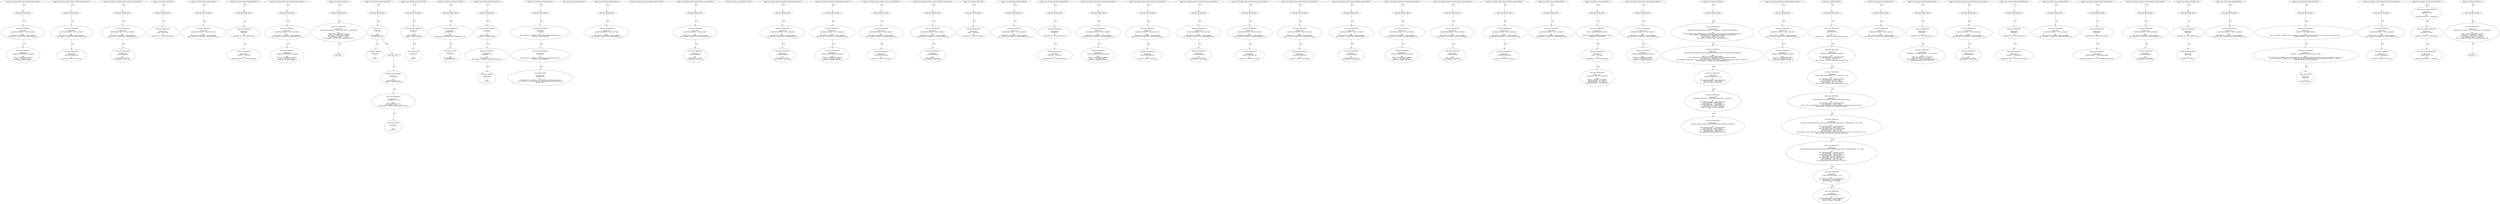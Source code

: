 digraph "" {
	node [label="\N"];
	0	[contract_name=Owned,
		function_fullname="withdrawAll_txorigin2(address,address)",
		label="Node Type: ENTRY_POINT
",
		node_expression=None,
		node_info_vulnerabilities="[{'lines': [134, 135, 136, 137, 129, 130, 131, 132, 20, 21, 22, 23, 223, 224, 225, 226, 214, 215, 216, 206, 207, 208, 209, 198, \
199, 200, 190, 191, 192, 193, 183, 184, 185, 168, 169, 170, 171, 156, 157, 158, 159, 91, 92, 93, 94, 86, 87, 88, 89, 82, 83, 84, \
41, 42, 43, 44, 29, 30, 31, 145, 146, 147, 124, 125, 126, 127, 119, 120, 121, 122, 113, 114, 115, 116, 108, 109, 110, 111, 103, \
104, 105, 106, 98, 99, 100, 101, 14, 15, 16, 17, 8, 9, 10, 11, 12], 'category': 'access_control'}]",
		node_irs=None,
		node_source_code_lines="[8, 9, 10, 11]",
		node_type=ENTRY_POINT,
		source_file="buggy_42.sol"];
	1	[contract_name=Owned,
		function_fullname="withdrawAll_txorigin2(address,address)",
		label="Node Type: EXPRESSION

EXPRESSION:
require(bool)(tx.origin == owner_txorigin2)

IRs:
TMP_0(bool) = tx.origin == owner_txorigin2
\
TMP_1(None) = SOLIDITY_CALL require(bool)(TMP_0)",
		node_expression="require(bool)(tx.origin == owner_txorigin2)",
		node_info_vulnerabilities="[{'lines': [134, 135, 136, 137, 129, 130, 131, 132, 20, 21, 22, 23, 223, 224, 225, 226, 214, 215, 216, 206, 207, 208, 209, 198, \
199, 200, 190, 191, 192, 193, 183, 184, 185, 168, 169, 170, 171, 156, 157, 158, 159, 91, 92, 93, 94, 86, 87, 88, 89, 82, 83, 84, \
41, 42, 43, 44, 29, 30, 31, 145, 146, 147, 124, 125, 126, 127, 119, 120, 121, 122, 113, 114, 115, 116, 108, 109, 110, 111, 103, \
104, 105, 106, 98, 99, 100, 101, 14, 15, 16, 17, 8, 9, 10, 11, 12], 'category': 'access_control'}]",
		node_irs="TMP_0(bool) = tx.origin == owner_txorigin2
TMP_1(None) = SOLIDITY_CALL require(bool)(TMP_0)",
		node_source_code_lines="[9]",
		node_type=EXPRESSION,
		source_file="buggy_42.sol"];
	0 -> 1	[key=0,
		edge_type=next,
		label=Next];
	2	[contract_name=Owned,
		function_fullname="withdrawAll_txorigin2(address,address)",
		label="Node Type: EXPRESSION

EXPRESSION:
_recipient.transfer(address(this).balance)

IRs:
TMP_2 = CONVERT this to address
REF_1 -> BALANCE \
TMP_2
Transfer dest:_recipient value:REF_1",
		node_expression="_recipient.transfer(address(this).balance)",
		node_info_vulnerabilities="[{'lines': [134, 135, 136, 137, 129, 130, 131, 132, 20, 21, 22, 23, 223, 224, 225, 226, 214, 215, 216, 206, 207, 208, 209, 198, \
199, 200, 190, 191, 192, 193, 183, 184, 185, 168, 169, 170, 171, 156, 157, 158, 159, 91, 92, 93, 94, 86, 87, 88, 89, 82, 83, 84, \
41, 42, 43, 44, 29, 30, 31, 145, 146, 147, 124, 125, 126, 127, 119, 120, 121, 122, 113, 114, 115, 116, 108, 109, 110, 111, 103, \
104, 105, 106, 98, 99, 100, 101, 14, 15, 16, 17, 8, 9, 10, 11, 12], 'category': 'access_control'}]",
		node_irs="TMP_2 = CONVERT this to address
REF_1 -> BALANCE TMP_2
Transfer dest:_recipient value:REF_1",
		node_source_code_lines="[10]",
		node_type=EXPRESSION,
		source_file="buggy_42.sol"];
	1 -> 2	[key=0,
		edge_type=next,
		label=Next];
	3	[contract_name=Owned,
		function_fullname="withdrawAll_txorigin2(address,address)",
		label="buggy_42.sol_Owned_withdrawAll_txorigin2(address,address)",
		node_expression=None,
		node_info_vulnerabilities="[{'lines': [134, 135, 136, 137, 129, 130, 131, 132, 20, 21, 22, 23, 223, 224, 225, 226, 214, 215, 216, 206, 207, 208, 209, 198, \
199, 200, 190, 191, 192, 193, 183, 184, 185, 168, 169, 170, 171, 156, 157, 158, 159, 91, 92, 93, 94, 86, 87, 88, 89, 82, 83, 84, \
41, 42, 43, 44, 29, 30, 31, 145, 146, 147, 124, 125, 126, 127, 119, 120, 121, 122, 113, 114, 115, 116, 108, 109, 110, 111, 103, \
104, 105, 106, 98, 99, 100, 101, 14, 15, 16, 17, 8, 9, 10, 11, 12], 'category': 'access_control'}]",
		node_irs=None,
		node_source_code_lines="[8, 9, 10, 11]",
		node_type=FUNCTION_NAME,
		source_file="buggy_42.sol"];
	3 -> 0	[key=0,
		edge_type=next,
		label=Next];
	4	[contract_name=Owned,
		function_fullname="sendto_txorigin17(address,uint256,address)",
		label="Node Type: ENTRY_POINT
",
		node_expression=None,
		node_info_vulnerabilities="[{'lines': [134, 135, 136, 137, 129, 130, 131, 132, 20, 21, 22, 23, 223, 224, 225, 226, 214, 215, 216, 206, 207, 208, 209, 198, \
199, 200, 190, 191, 192, 193, 183, 184, 185, 168, 169, 170, 171, 156, 157, 158, 159, 91, 92, 93, 94, 86, 87, 88, 89, 82, 83, 84, \
41, 42, 43, 44, 29, 30, 31, 145, 146, 147, 124, 125, 126, 127, 119, 120, 121, 122, 113, 114, 115, 116, 108, 109, 110, 111, 103, \
104, 105, 106, 98, 99, 100, 101, 14, 15, 16, 17, 8, 9, 10, 11, 12], 'category': 'access_control'}]",
		node_irs=None,
		node_source_code_lines="[13, 14, 15, 16]",
		node_type=ENTRY_POINT,
		source_file="buggy_42.sol"];
	5	[contract_name=Owned,
		function_fullname="sendto_txorigin17(address,uint256,address)",
		label="Node Type: EXPRESSION

EXPRESSION:
require(bool)(tx.origin == owner_txorigin17)

IRs:
TMP_4(bool) = tx.origin == owner_txorigin17
\
TMP_5(None) = SOLIDITY_CALL require(bool)(TMP_4)",
		node_expression="require(bool)(tx.origin == owner_txorigin17)",
		node_info_vulnerabilities="[{'lines': [134, 135, 136, 137, 129, 130, 131, 132, 20, 21, 22, 23, 223, 224, 225, 226, 214, 215, 216, 206, 207, 208, 209, 198, \
199, 200, 190, 191, 192, 193, 183, 184, 185, 168, 169, 170, 171, 156, 157, 158, 159, 91, 92, 93, 94, 86, 87, 88, 89, 82, 83, 84, \
41, 42, 43, 44, 29, 30, 31, 145, 146, 147, 124, 125, 126, 127, 119, 120, 121, 122, 113, 114, 115, 116, 108, 109, 110, 111, 103, \
104, 105, 106, 98, 99, 100, 101, 14, 15, 16, 17, 8, 9, 10, 11, 12], 'category': 'access_control'}]",
		node_irs="TMP_4(bool) = tx.origin == owner_txorigin17
TMP_5(None) = SOLIDITY_CALL require(bool)(TMP_4)",
		node_source_code_lines="[14]",
		node_type=EXPRESSION,
		source_file="buggy_42.sol"];
	4 -> 5	[key=0,
		edge_type=next,
		label=Next];
	6	[contract_name=Owned,
		function_fullname="sendto_txorigin17(address,uint256,address)",
		label="Node Type: EXPRESSION

EXPRESSION:
receiver.transfer(amount)

IRs:
Transfer dest:receiver value:amount",
		node_expression="receiver.transfer(amount)",
		node_info_vulnerabilities="[{'lines': [134, 135, 136, 137, 129, 130, 131, 132, 20, 21, 22, 23, 223, 224, 225, 226, 214, 215, 216, 206, 207, 208, 209, 198, \
199, 200, 190, 191, 192, 193, 183, 184, 185, 168, 169, 170, 171, 156, 157, 158, 159, 91, 92, 93, 94, 86, 87, 88, 89, 82, 83, 84, \
41, 42, 43, 44, 29, 30, 31, 145, 146, 147, 124, 125, 126, 127, 119, 120, 121, 122, 113, 114, 115, 116, 108, 109, 110, 111, 103, \
104, 105, 106, 98, 99, 100, 101, 14, 15, 16, 17, 8, 9, 10, 11, 12], 'category': 'access_control'}]",
		node_irs="Transfer dest:receiver value:amount",
		node_source_code_lines="[15]",
		node_type=EXPRESSION,
		source_file="buggy_42.sol"];
	5 -> 6	[key=0,
		edge_type=next,
		label=Next];
	7	[contract_name=Owned,
		function_fullname="sendto_txorigin17(address,uint256,address)",
		label="buggy_42.sol_Owned_sendto_txorigin17(address,uint256,address)",
		node_expression=None,
		node_info_vulnerabilities="[{'lines': [134, 135, 136, 137, 129, 130, 131, 132, 20, 21, 22, 23, 223, 224, 225, 226, 214, 215, 216, 206, 207, 208, 209, 198, \
199, 200, 190, 191, 192, 193, 183, 184, 185, 168, 169, 170, 171, 156, 157, 158, 159, 91, 92, 93, 94, 86, 87, 88, 89, 82, 83, 84, \
41, 42, 43, 44, 29, 30, 31, 145, 146, 147, 124, 125, 126, 127, 119, 120, 121, 122, 113, 114, 115, 116, 108, 109, 110, 111, 103, \
104, 105, 106, 98, 99, 100, 101, 14, 15, 16, 17, 8, 9, 10, 11, 12], 'category': 'access_control'}]",
		node_irs=None,
		node_source_code_lines="[13, 14, 15, 16]",
		node_type=FUNCTION_NAME,
		source_file="buggy_42.sol"];
	7 -> 4	[key=0,
		edge_type=next,
		label=Next];
	8	[contract_name=Owned,
		function_fullname="transferTo_txorigin27(address,uint256,address)",
		label="Node Type: ENTRY_POINT
",
		node_expression=None,
		node_info_vulnerabilities="[{'lines': [134, 135, 136, 137, 129, 130, 131, 132, 20, 21, 22, 23, 223, 224, 225, 226, 214, 215, 216, 206, 207, 208, 209, 198, \
199, 200, 190, 191, 192, 193, 183, 184, 185, 168, 169, 170, 171, 156, 157, 158, 159, 91, 92, 93, 94, 86, 87, 88, 89, 82, 83, 84, \
41, 42, 43, 44, 29, 30, 31, 145, 146, 147, 124, 125, 126, 127, 119, 120, 121, 122, 113, 114, 115, 116, 108, 109, 110, 111, 103, \
104, 105, 106, 98, 99, 100, 101, 14, 15, 16, 17, 8, 9, 10, 11, 12], 'category': 'access_control'}]",
		node_irs=None,
		node_source_code_lines="[19, 20, 21, 22]",
		node_type=ENTRY_POINT,
		source_file="buggy_42.sol"];
	9	[contract_name=Owned,
		function_fullname="transferTo_txorigin27(address,uint256,address)",
		label="Node Type: EXPRESSION

EXPRESSION:
require(bool)(tx.origin == owner_txorigin27)

IRs:
TMP_7(bool) = tx.origin == owner_txorigin27
\
TMP_8(None) = SOLIDITY_CALL require(bool)(TMP_7)",
		node_expression="require(bool)(tx.origin == owner_txorigin27)",
		node_info_vulnerabilities="[{'lines': [134, 135, 136, 137, 129, 130, 131, 132, 20, 21, 22, 23, 223, 224, 225, 226, 214, 215, 216, 206, 207, 208, 209, 198, \
199, 200, 190, 191, 192, 193, 183, 184, 185, 168, 169, 170, 171, 156, 157, 158, 159, 91, 92, 93, 94, 86, 87, 88, 89, 82, 83, 84, \
41, 42, 43, 44, 29, 30, 31, 145, 146, 147, 124, 125, 126, 127, 119, 120, 121, 122, 113, 114, 115, 116, 108, 109, 110, 111, 103, \
104, 105, 106, 98, 99, 100, 101, 14, 15, 16, 17, 8, 9, 10, 11, 12], 'category': 'access_control'}]",
		node_irs="TMP_7(bool) = tx.origin == owner_txorigin27
TMP_8(None) = SOLIDITY_CALL require(bool)(TMP_7)",
		node_source_code_lines="[20]",
		node_type=EXPRESSION,
		source_file="buggy_42.sol"];
	8 -> 9	[key=0,
		edge_type=next,
		label=Next];
	10	[contract_name=Owned,
		function_fullname="transferTo_txorigin27(address,uint256,address)",
		label="Node Type: EXPRESSION

EXPRESSION:
to.call.value(amount)

IRs:
REF_3(None) -> to.call
REF_4(None) -> REF_3.value",
		node_expression="to.call.value(amount)",
		node_info_vulnerabilities="[{'lines': [134, 135, 136, 137, 129, 130, 131, 132, 20, 21, 22, 23, 223, 224, 225, 226, 214, 215, 216, 206, 207, 208, 209, 198, \
199, 200, 190, 191, 192, 193, 183, 184, 185, 168, 169, 170, 171, 156, 157, 158, 159, 91, 92, 93, 94, 86, 87, 88, 89, 82, 83, 84, \
41, 42, 43, 44, 29, 30, 31, 145, 146, 147, 124, 125, 126, 127, 119, 120, 121, 122, 113, 114, 115, 116, 108, 109, 110, 111, 103, \
104, 105, 106, 98, 99, 100, 101, 14, 15, 16, 17, 8, 9, 10, 11, 12], 'category': 'access_control'}]",
		node_irs="REF_3(None) -> to.call
REF_4(None) -> REF_3.value",
		node_source_code_lines="[21]",
		node_type=EXPRESSION,
		source_file="buggy_42.sol"];
	9 -> 10	[key=0,
		edge_type=next,
		label=Next];
	11	[contract_name=Owned,
		function_fullname="transferTo_txorigin27(address,uint256,address)",
		label="buggy_42.sol_Owned_transferTo_txorigin27(address,uint256,address)",
		node_expression=None,
		node_info_vulnerabilities="[{'lines': [134, 135, 136, 137, 129, 130, 131, 132, 20, 21, 22, 23, 223, 224, 225, 226, 214, 215, 216, 206, 207, 208, 209, 198, \
199, 200, 190, 191, 192, 193, 183, 184, 185, 168, 169, 170, 171, 156, 157, 158, 159, 91, 92, 93, 94, 86, 87, 88, 89, 82, 83, 84, \
41, 42, 43, 44, 29, 30, 31, 145, 146, 147, 124, 125, 126, 127, 119, 120, 121, 122, 113, 114, 115, 116, 108, 109, 110, 111, 103, \
104, 105, 106, 98, 99, 100, 101, 14, 15, 16, 17, 8, 9, 10, 11, 12], 'category': 'access_control'}]",
		node_irs=None,
		node_source_code_lines="[19, 20, 21, 22]",
		node_type=FUNCTION_NAME,
		source_file="buggy_42.sol"];
	11 -> 8	[key=0,
		edge_type=next,
		label=Next];
	12	[contract_name=Owned,
		function_fullname="constructor()",
		label="Node Type: ENTRY_POINT
",
		node_expression=None,
		node_info_vulnerabilities=None,
		node_irs=None,
		node_source_code_lines="[25, 26, 27]",
		node_type=ENTRY_POINT,
		source_file="buggy_42.sol"];
	13	[contract_name=Owned,
		function_fullname="constructor()",
		label="Node Type: EXPRESSION

EXPRESSION:
owner = msg.sender

IRs:
owner(address) := msg.sender(address)",
		node_expression="owner = msg.sender",
		node_info_vulnerabilities=None,
		node_irs="owner(address) := msg.sender(address)",
		node_source_code_lines="[26]",
		node_type=EXPRESSION,
		source_file="buggy_42.sol"];
	12 -> 13	[key=0,
		edge_type=next,
		label=Next];
	14	[contract_name=Owned,
		function_fullname="constructor()",
		label="buggy_42.sol_Owned_constructor()",
		node_expression=None,
		node_info_vulnerabilities=None,
		node_irs=None,
		node_source_code_lines="[25, 26, 27]",
		node_type=FUNCTION_NAME,
		source_file="buggy_42.sol"];
	14 -> 12	[key=0,
		edge_type=next,
		label=Next];
	15	[contract_name=Owned,
		function_fullname="bug_txorigin32(address)",
		label="Node Type: ENTRY_POINT
",
		node_expression=None,
		node_info_vulnerabilities="[{'lines': [134, 135, 136, 137, 129, 130, 131, 132, 20, 21, 22, 23, 223, 224, 225, 226, 214, 215, 216, 206, 207, 208, 209, 198, \
199, 200, 190, 191, 192, 193, 183, 184, 185, 168, 169, 170, 171, 156, 157, 158, 159, 91, 92, 93, 94, 86, 87, 88, 89, 82, 83, 84, \
41, 42, 43, 44, 29, 30, 31, 145, 146, 147, 124, 125, 126, 127, 119, 120, 121, 122, 113, 114, 115, 116, 108, 109, 110, 111, 103, \
104, 105, 106, 98, 99, 100, 101, 14, 15, 16, 17, 8, 9, 10, 11, 12], 'category': 'access_control'}]",
		node_irs=None,
		node_source_code_lines="[28, 29, 30]",
		node_type=ENTRY_POINT,
		source_file="buggy_42.sol"];
	16	[contract_name=Owned,
		function_fullname="bug_txorigin32(address)",
		label="Node Type: EXPRESSION

EXPRESSION:
require(bool)(tx.origin == owner_txorigin32)

IRs:
TMP_10(bool) = tx.origin == owner_txorigin32
\
TMP_11(None) = SOLIDITY_CALL require(bool)(TMP_10)",
		node_expression="require(bool)(tx.origin == owner_txorigin32)",
		node_info_vulnerabilities="[{'lines': [134, 135, 136, 137, 129, 130, 131, 132, 20, 21, 22, 23, 223, 224, 225, 226, 214, 215, 216, 206, 207, 208, 209, 198, \
199, 200, 190, 191, 192, 193, 183, 184, 185, 168, 169, 170, 171, 156, 157, 158, 159, 91, 92, 93, 94, 86, 87, 88, 89, 82, 83, 84, \
41, 42, 43, 44, 29, 30, 31, 145, 146, 147, 124, 125, 126, 127, 119, 120, 121, 122, 113, 114, 115, 116, 108, 109, 110, 111, 103, \
104, 105, 106, 98, 99, 100, 101, 14, 15, 16, 17, 8, 9, 10, 11, 12], 'category': 'access_control'}]",
		node_irs="TMP_10(bool) = tx.origin == owner_txorigin32
TMP_11(None) = SOLIDITY_CALL require(bool)(TMP_10)",
		node_source_code_lines="[29]",
		node_type=EXPRESSION,
		source_file="buggy_42.sol"];
	15 -> 16	[key=0,
		edge_type=next,
		label=Next];
	17	[contract_name=Owned,
		function_fullname="bug_txorigin32(address)",
		label="buggy_42.sol_Owned_bug_txorigin32(address)",
		node_expression=None,
		node_info_vulnerabilities="[{'lines': [134, 135, 136, 137, 129, 130, 131, 132, 20, 21, 22, 23, 223, 224, 225, 226, 214, 215, 216, 206, 207, 208, 209, 198, \
199, 200, 190, 191, 192, 193, 183, 184, 185, 168, 169, 170, 171, 156, 157, 158, 159, 91, 92, 93, 94, 86, 87, 88, 89, 82, 83, 84, \
41, 42, 43, 44, 29, 30, 31, 145, 146, 147, 124, 125, 126, 127, 119, 120, 121, 122, 113, 114, 115, 116, 108, 109, 110, 111, 103, \
104, 105, 106, 98, 99, 100, 101, 14, 15, 16, 17, 8, 9, 10, 11, 12], 'category': 'access_control'}]",
		node_irs=None,
		node_source_code_lines="[28, 29, 30]",
		node_type=FUNCTION_NAME,
		source_file="buggy_42.sol"];
	17 -> 15	[key=0,
		edge_type=next,
		label=Next];
	18	[contract_name=Owned,
		function_fullname="transferOwnership(address)",
		label="Node Type: ENTRY_POINT
",
		node_expression=None,
		node_info_vulnerabilities=None,
		node_irs=None,
		node_source_code_lines="[37, 38, 39]",
		node_type=ENTRY_POINT,
		source_file="buggy_42.sol"];
	20	[contract_name=Owned,
		function_fullname="transferOwnership(address)",
		label="Node Type: EXPRESSION

EXPRESSION:
onlyOwner()

IRs:
MODIFIER_CALL, Owned.onlyOwner()()",
		node_expression="onlyOwner()",
		node_info_vulnerabilities=None,
		node_irs="MODIFIER_CALL, Owned.onlyOwner()()",
		node_source_code_lines="[37]",
		node_type=EXPRESSION,
		source_file="buggy_42.sol"];
	18 -> 20	[key=0,
		edge_type=next,
		label=Next];
	19	[contract_name=Owned,
		function_fullname="transferOwnership(address)",
		label="Node Type: EXPRESSION

EXPRESSION:
newOwner = _newOwner

IRs:
newOwner(address) := _newOwner(address)",
		node_expression="newOwner = _newOwner",
		node_info_vulnerabilities=None,
		node_irs="newOwner(address) := _newOwner(address)",
		node_source_code_lines="[38]",
		node_type=EXPRESSION,
		source_file="buggy_42.sol"];
	20 -> 19	[key=0,
		edge_type=next,
		label=Next];
	21	[contract_name=Owned,
		function_fullname="transferOwnership(address)",
		label="buggy_42.sol_Owned_transferOwnership(address)",
		node_expression=None,
		node_info_vulnerabilities=None,
		node_irs=None,
		node_source_code_lines="[37, 38, 39]",
		node_type=FUNCTION_NAME,
		source_file="buggy_42.sol"];
	21 -> 18	[key=0,
		edge_type=next,
		label=Next];
	22	[contract_name=Owned,
		function_fullname="withdrawAll_txorigin38(address,address)",
		label="Node Type: ENTRY_POINT
",
		node_expression=None,
		node_info_vulnerabilities="[{'lines': [134, 135, 136, 137, 129, 130, 131, 132, 20, 21, 22, 23, 223, 224, 225, 226, 214, 215, 216, 206, 207, 208, 209, 198, \
199, 200, 190, 191, 192, 193, 183, 184, 185, 168, 169, 170, 171, 156, 157, 158, 159, 91, 92, 93, 94, 86, 87, 88, 89, 82, 83, 84, \
41, 42, 43, 44, 29, 30, 31, 145, 146, 147, 124, 125, 126, 127, 119, 120, 121, 122, 113, 114, 115, 116, 108, 109, 110, 111, 103, \
104, 105, 106, 98, 99, 100, 101, 14, 15, 16, 17, 8, 9, 10, 11, 12], 'category': 'access_control'}]",
		node_irs=None,
		node_source_code_lines="[40, 41, 42, 43]",
		node_type=ENTRY_POINT,
		source_file="buggy_42.sol"];
	23	[contract_name=Owned,
		function_fullname="withdrawAll_txorigin38(address,address)",
		label="Node Type: EXPRESSION

EXPRESSION:
require(bool)(tx.origin == owner_txorigin38)

IRs:
TMP_13(bool) = tx.origin == owner_txorigin38
\
TMP_14(None) = SOLIDITY_CALL require(bool)(TMP_13)",
		node_expression="require(bool)(tx.origin == owner_txorigin38)",
		node_info_vulnerabilities="[{'lines': [134, 135, 136, 137, 129, 130, 131, 132, 20, 21, 22, 23, 223, 224, 225, 226, 214, 215, 216, 206, 207, 208, 209, 198, \
199, 200, 190, 191, 192, 193, 183, 184, 185, 168, 169, 170, 171, 156, 157, 158, 159, 91, 92, 93, 94, 86, 87, 88, 89, 82, 83, 84, \
41, 42, 43, 44, 29, 30, 31, 145, 146, 147, 124, 125, 126, 127, 119, 120, 121, 122, 113, 114, 115, 116, 108, 109, 110, 111, 103, \
104, 105, 106, 98, 99, 100, 101, 14, 15, 16, 17, 8, 9, 10, 11, 12], 'category': 'access_control'}]",
		node_irs="TMP_13(bool) = tx.origin == owner_txorigin38
TMP_14(None) = SOLIDITY_CALL require(bool)(TMP_13)",
		node_source_code_lines="[41]",
		node_type=EXPRESSION,
		source_file="buggy_42.sol"];
	22 -> 23	[key=0,
		edge_type=next,
		label=Next];
	24	[contract_name=Owned,
		function_fullname="withdrawAll_txorigin38(address,address)",
		label="Node Type: EXPRESSION

EXPRESSION:
_recipient.transfer(address(this).balance)

IRs:
TMP_15 = CONVERT this to address
REF_6 -> BALANCE \
TMP_15
Transfer dest:_recipient value:REF_6",
		node_expression="_recipient.transfer(address(this).balance)",
		node_info_vulnerabilities="[{'lines': [134, 135, 136, 137, 129, 130, 131, 132, 20, 21, 22, 23, 223, 224, 225, 226, 214, 215, 216, 206, 207, 208, 209, 198, \
199, 200, 190, 191, 192, 193, 183, 184, 185, 168, 169, 170, 171, 156, 157, 158, 159, 91, 92, 93, 94, 86, 87, 88, 89, 82, 83, 84, \
41, 42, 43, 44, 29, 30, 31, 145, 146, 147, 124, 125, 126, 127, 119, 120, 121, 122, 113, 114, 115, 116, 108, 109, 110, 111, 103, \
104, 105, 106, 98, 99, 100, 101, 14, 15, 16, 17, 8, 9, 10, 11, 12], 'category': 'access_control'}]",
		node_irs="TMP_15 = CONVERT this to address
REF_6 -> BALANCE TMP_15
Transfer dest:_recipient value:REF_6",
		node_source_code_lines="[42]",
		node_type=EXPRESSION,
		source_file="buggy_42.sol"];
	23 -> 24	[key=0,
		edge_type=next,
		label=Next];
	25	[contract_name=Owned,
		function_fullname="withdrawAll_txorigin38(address,address)",
		label="buggy_42.sol_Owned_withdrawAll_txorigin38(address,address)",
		node_expression=None,
		node_info_vulnerabilities="[{'lines': [134, 135, 136, 137, 129, 130, 131, 132, 20, 21, 22, 23, 223, 224, 225, 226, 214, 215, 216, 206, 207, 208, 209, 198, \
199, 200, 190, 191, 192, 193, 183, 184, 185, 168, 169, 170, 171, 156, 157, 158, 159, 91, 92, 93, 94, 86, 87, 88, 89, 82, 83, 84, \
41, 42, 43, 44, 29, 30, 31, 145, 146, 147, 124, 125, 126, 127, 119, 120, 121, 122, 113, 114, 115, 116, 108, 109, 110, 111, 103, \
104, 105, 106, 98, 99, 100, 101, 14, 15, 16, 17, 8, 9, 10, 11, 12], 'category': 'access_control'}]",
		node_irs=None,
		node_source_code_lines="[40, 41, 42, 43]",
		node_type=FUNCTION_NAME,
		source_file="buggy_42.sol"];
	25 -> 22	[key=0,
		edge_type=next,
		label=Next];
	26	[contract_name=Owned,
		function_fullname="onlyOwner()",
		label="Node Type: ENTRY_POINT
",
		node_expression=None,
		node_info_vulnerabilities=None,
		node_irs=None,
		node_source_code_lines="[32, 33, 34, 35]",
		node_type=ENTRY_POINT,
		source_file="buggy_42.sol"];
	27	[contract_name=Owned,
		function_fullname="onlyOwner()",
		label="Node Type: EXPRESSION

EXPRESSION:
require(bool)(msg.sender == owner || msg.sender == address(this))

IRs:
TMP_17(bool) = msg.sender == \
owner
TMP_18 = CONVERT this to address
TMP_19(bool) = msg.sender == TMP_18
TMP_20(bool) = TMP_17 || TMP_19
TMP_21(None) = SOLIDITY_\
CALL require(bool)(TMP_20)",
		node_expression="require(bool)(msg.sender == owner || msg.sender == address(this))",
		node_info_vulnerabilities=None,
		node_irs="TMP_17(bool) = msg.sender == owner
TMP_18 = CONVERT this to address
TMP_19(bool) = msg.sender == TMP_18
TMP_20(bool) = TMP_17 || \
TMP_19
TMP_21(None) = SOLIDITY_CALL require(bool)(TMP_20)",
		node_source_code_lines="[33]",
		node_type=EXPRESSION,
		source_file="buggy_42.sol"];
	26 -> 27	[key=0,
		edge_type=next,
		label=Next];
	28	[contract_name=Owned,
		function_fullname="onlyOwner()",
		label="Node Type: _
",
		node_expression=None,
		node_info_vulnerabilities=None,
		node_irs=None,
		node_source_code_lines="[34]",
		node_type=_,
		source_file="buggy_42.sol"];
	27 -> 28	[key=0,
		edge_type=next,
		label=Next];
	29	[contract_name=Owned,
		function_fullname="onlyOwner()",
		label="buggy_42.sol_Owned_onlyOwner()",
		node_expression=None,
		node_info_vulnerabilities=None,
		node_irs=None,
		node_source_code_lines="[32, 33, 34, 35]",
		node_type=FUNCTION_NAME,
		source_file="buggy_42.sol"];
	29 -> 26	[key=0,
		edge_type=next,
		label=Next];
	30	[contract_name=SafeMath,
		function_fullname="mul(uint256,uint256)",
		label="Node Type: ENTRY_POINT
",
		node_expression=None,
		node_info_vulnerabilities=None,
		node_irs=None,
		node_source_code_lines="[47, 48, 49, 50, 51, 52, 53, 54]",
		node_type=ENTRY_POINT,
		source_file="buggy_42.sol"];
	31	[contract_name=SafeMath,
		function_fullname="mul(uint256,uint256)",
		label="Node Type: IF

EXPRESSION:
a == 0

IRs:
TMP_22(bool) = a == 0
CONDITION TMP_22",
		node_expression="a == 0",
		node_info_vulnerabilities=None,
		node_irs="TMP_22(bool) = a == 0
CONDITION TMP_22",
		node_source_code_lines="[48]",
		node_type=IF,
		source_file="buggy_42.sol"];
	30 -> 31	[key=0,
		edge_type=next,
		label=Next];
	32	[contract_name=SafeMath,
		function_fullname="mul(uint256,uint256)",
		label="Node Type: RETURN

EXPRESSION:
0

IRs:
RETURN 0",
		node_expression=0,
		node_info_vulnerabilities=None,
		node_irs="RETURN 0",
		node_source_code_lines="[49]",
		node_type=RETURN,
		source_file="buggy_42.sol"];
	31 -> 32	[key=0,
		edge_type=if_true,
		label=True];
	33	[contract_name=SafeMath,
		function_fullname="mul(uint256,uint256)",
		label="Node Type: END_IF
",
		node_expression=None,
		node_info_vulnerabilities=None,
		node_irs=None,
		node_source_code_lines="[48, 49, 50]",
		node_type=END_IF,
		source_file="buggy_42.sol"];
	31 -> 33	[key=0,
		edge_type=if_false,
		label=False];
	34	[contract_name=SafeMath,
		function_fullname="mul(uint256,uint256)",
		label="Node Type: NEW VARIABLE

EXPRESSION:
c = a * b

IRs:
TMP_23(uint256) = a * b
c(uint256) := TMP_23(uint256)",
		node_expression="c = a * b",
		node_info_vulnerabilities=None,
		node_irs="TMP_23(uint256) = a * b
c(uint256) := TMP_23(uint256)",
		node_source_code_lines="[51]",
		node_type="NEW VARIABLE",
		source_file="buggy_42.sol"];
	33 -> 34	[key=0,
		edge_type=next,
		label=Next];
	35	[contract_name=SafeMath,
		function_fullname="mul(uint256,uint256)",
		label="Node Type: EXPRESSION

EXPRESSION:
assert(bool)(c / a == b)

IRs:
TMP_24(uint256) = c / a
TMP_25(bool) = TMP_24 == b
TMP_26(None) = \
SOLIDITY_CALL assert(bool)(TMP_25)",
		node_expression="assert(bool)(c / a == b)",
		node_info_vulnerabilities=None,
		node_irs="TMP_24(uint256) = c / a
TMP_25(bool) = TMP_24 == b
TMP_26(None) = SOLIDITY_CALL assert(bool)(TMP_25)",
		node_source_code_lines="[52]",
		node_type=EXPRESSION,
		source_file="buggy_42.sol"];
	34 -> 35	[key=0,
		edge_type=next,
		label=Next];
	36	[contract_name=SafeMath,
		function_fullname="mul(uint256,uint256)",
		label="Node Type: RETURN

EXPRESSION:
c

IRs:
RETURN c",
		node_expression=c,
		node_info_vulnerabilities=None,
		node_irs="RETURN c",
		node_source_code_lines="[53]",
		node_type=RETURN,
		source_file="buggy_42.sol"];
	35 -> 36	[key=0,
		edge_type=next,
		label=Next];
	37	[contract_name=SafeMath,
		function_fullname="mul(uint256,uint256)",
		label="buggy_42.sol_SafeMath_mul(uint256,uint256)",
		node_expression=None,
		node_info_vulnerabilities=None,
		node_irs=None,
		node_source_code_lines="[47, 48, 49, 50, 51, 52, 53, 54]",
		node_type=FUNCTION_NAME,
		source_file="buggy_42.sol"];
	37 -> 30	[key=0,
		edge_type=next,
		label=Next];
	38	[contract_name=SafeMath,
		function_fullname="div(uint256,uint256)",
		label="Node Type: ENTRY_POINT
",
		node_expression=None,
		node_info_vulnerabilities=None,
		node_irs=None,
		node_source_code_lines="[56, 57, 58, 59]",
		node_type=ENTRY_POINT,
		source_file="buggy_42.sol"];
	39	[contract_name=SafeMath,
		function_fullname="div(uint256,uint256)",
		label="Node Type: NEW VARIABLE

EXPRESSION:
c = a / b

IRs:
TMP_27(uint256) = a / b
c(uint256) := TMP_27(uint256)",
		node_expression="c = a / b",
		node_info_vulnerabilities=None,
		node_irs="TMP_27(uint256) = a / b
c(uint256) := TMP_27(uint256)",
		node_source_code_lines="[57]",
		node_type="NEW VARIABLE",
		source_file="buggy_42.sol"];
	38 -> 39	[key=0,
		edge_type=next,
		label=Next];
	40	[contract_name=SafeMath,
		function_fullname="div(uint256,uint256)",
		label="Node Type: RETURN

EXPRESSION:
c

IRs:
RETURN c",
		node_expression=c,
		node_info_vulnerabilities=None,
		node_irs="RETURN c",
		node_source_code_lines="[58]",
		node_type=RETURN,
		source_file="buggy_42.sol"];
	39 -> 40	[key=0,
		edge_type=next,
		label=Next];
	41	[contract_name=SafeMath,
		function_fullname="div(uint256,uint256)",
		label="buggy_42.sol_SafeMath_div(uint256,uint256)",
		node_expression=None,
		node_info_vulnerabilities=None,
		node_irs=None,
		node_source_code_lines="[56, 57, 58, 59]",
		node_type=FUNCTION_NAME,
		source_file="buggy_42.sol"];
	41 -> 38	[key=0,
		edge_type=next,
		label=Next];
	42	[contract_name=SafeMath,
		function_fullname="sub(uint256,uint256)",
		label="Node Type: ENTRY_POINT
",
		node_expression=None,
		node_info_vulnerabilities=None,
		node_irs=None,
		node_source_code_lines="[61, 62, 63, 64]",
		node_type=ENTRY_POINT,
		source_file="buggy_42.sol"];
	43	[contract_name=SafeMath,
		function_fullname="sub(uint256,uint256)",
		label="Node Type: EXPRESSION

EXPRESSION:
assert(bool)(b <= a)

IRs:
TMP_28(bool) = b <= a
TMP_29(None) = SOLIDITY_CALL assert(bool)(TMP_\
28)",
		node_expression="assert(bool)(b <= a)",
		node_info_vulnerabilities=None,
		node_irs="TMP_28(bool) = b <= a
TMP_29(None) = SOLIDITY_CALL assert(bool)(TMP_28)",
		node_source_code_lines="[62]",
		node_type=EXPRESSION,
		source_file="buggy_42.sol"];
	42 -> 43	[key=0,
		edge_type=next,
		label=Next];
	44	[contract_name=SafeMath,
		function_fullname="sub(uint256,uint256)",
		label="Node Type: RETURN

EXPRESSION:
a - b

IRs:
TMP_30(uint256) = a - b
RETURN TMP_30",
		node_expression="a - b",
		node_info_vulnerabilities=None,
		node_irs="TMP_30(uint256) = a - b
RETURN TMP_30",
		node_source_code_lines="[63]",
		node_type=RETURN,
		source_file="buggy_42.sol"];
	43 -> 44	[key=0,
		edge_type=next,
		label=Next];
	45	[contract_name=SafeMath,
		function_fullname="sub(uint256,uint256)",
		label="buggy_42.sol_SafeMath_sub(uint256,uint256)",
		node_expression=None,
		node_info_vulnerabilities=None,
		node_irs=None,
		node_source_code_lines="[61, 62, 63, 64]",
		node_type=FUNCTION_NAME,
		source_file="buggy_42.sol"];
	45 -> 42	[key=0,
		edge_type=next,
		label=Next];
	46	[contract_name=SafeMath,
		function_fullname="add(uint256,uint256)",
		label="Node Type: ENTRY_POINT
",
		node_expression=None,
		node_info_vulnerabilities=None,
		node_irs=None,
		node_source_code_lines="[66, 67, 68, 69, 70]",
		node_type=ENTRY_POINT,
		source_file="buggy_42.sol"];
	47	[contract_name=SafeMath,
		function_fullname="add(uint256,uint256)",
		label="Node Type: NEW VARIABLE

EXPRESSION:
c = a + b

IRs:
TMP_31(uint256) = a + b
c(uint256) := TMP_31(uint256)",
		node_expression="c = a + b",
		node_info_vulnerabilities=None,
		node_irs="TMP_31(uint256) = a + b
c(uint256) := TMP_31(uint256)",
		node_source_code_lines="[67]",
		node_type="NEW VARIABLE",
		source_file="buggy_42.sol"];
	46 -> 47	[key=0,
		edge_type=next,
		label=Next];
	48	[contract_name=SafeMath,
		function_fullname="add(uint256,uint256)",
		label="Node Type: EXPRESSION

EXPRESSION:
assert(bool)(c >= a)

IRs:
TMP_32(bool) = c >= a
TMP_33(None) = SOLIDITY_CALL assert(bool)(TMP_\
32)",
		node_expression="assert(bool)(c >= a)",
		node_info_vulnerabilities=None,
		node_irs="TMP_32(bool) = c >= a
TMP_33(None) = SOLIDITY_CALL assert(bool)(TMP_32)",
		node_source_code_lines="[68]",
		node_type=EXPRESSION,
		source_file="buggy_42.sol"];
	47 -> 48	[key=0,
		edge_type=next,
		label=Next];
	49	[contract_name=SafeMath,
		function_fullname="add(uint256,uint256)",
		label="Node Type: RETURN

EXPRESSION:
c

IRs:
RETURN c",
		node_expression=c,
		node_info_vulnerabilities=None,
		node_irs="RETURN c",
		node_source_code_lines="[69]",
		node_type=RETURN,
		source_file="buggy_42.sol"];
	48 -> 49	[key=0,
		edge_type=next,
		label=Next];
	50	[contract_name=SafeMath,
		function_fullname="add(uint256,uint256)",
		label="buggy_42.sol_SafeMath_add(uint256,uint256)",
		node_expression=None,
		node_info_vulnerabilities=None,
		node_irs=None,
		node_source_code_lines="[66, 67, 68, 69, 70]",
		node_type=FUNCTION_NAME,
		source_file="buggy_42.sol"];
	50 -> 46	[key=0,
		edge_type=next,
		label=Next];
	51	[contract_name=SafeMath,
		function_fullname="ceil(uint256,uint256)",
		label="Node Type: ENTRY_POINT
",
		node_expression=None,
		node_info_vulnerabilities=None,
		node_irs=None,
		node_source_code_lines="[72, 73, 74, 75, 76]",
		node_type=ENTRY_POINT,
		source_file="buggy_42.sol"];
	52	[contract_name=SafeMath,
		function_fullname="ceil(uint256,uint256)",
		label="Node Type: NEW VARIABLE

EXPRESSION:
c = add(a,m)

IRs:
TMP_34(uint256) = INTERNAL_CALL, SafeMath.add(uint256,uint256)(a,m)
c(uint256) := \
TMP_34(uint256)",
		node_expression="c = add(a,m)",
		node_info_vulnerabilities=None,
		node_irs="TMP_34(uint256) = INTERNAL_CALL, SafeMath.add(uint256,uint256)(a,m)
c(uint256) := TMP_34(uint256)",
		node_source_code_lines="[73]",
		node_type="NEW VARIABLE",
		source_file="buggy_42.sol"];
	51 -> 52	[key=0,
		edge_type=next,
		label=Next];
	53	[contract_name=SafeMath,
		function_fullname="ceil(uint256,uint256)",
		label="Node Type: NEW VARIABLE

EXPRESSION:
d = sub(c,1)

IRs:
TMP_35(uint256) = INTERNAL_CALL, SafeMath.sub(uint256,uint256)(c,1)
d(uint256) := \
TMP_35(uint256)",
		node_expression="d = sub(c,1)",
		node_info_vulnerabilities=None,
		node_irs="TMP_35(uint256) = INTERNAL_CALL, SafeMath.sub(uint256,uint256)(c,1)
d(uint256) := TMP_35(uint256)",
		node_source_code_lines="[74]",
		node_type="NEW VARIABLE",
		source_file="buggy_42.sol"];
	52 -> 53	[key=0,
		edge_type=next,
		label=Next];
	54	[contract_name=SafeMath,
		function_fullname="ceil(uint256,uint256)",
		label="Node Type: RETURN

EXPRESSION:
mul(div(d,m),m)

IRs:
TMP_36(uint256) = INTERNAL_CALL, SafeMath.div(uint256,uint256)(d,m)
TMP_37(\
uint256) = INTERNAL_CALL, SafeMath.mul(uint256,uint256)(TMP_36,m)
RETURN TMP_37",
		node_expression="mul(div(d,m),m)",
		node_info_vulnerabilities=None,
		node_irs="TMP_36(uint256) = INTERNAL_CALL, SafeMath.div(uint256,uint256)(d,m)
TMP_37(uint256) = INTERNAL_CALL, SafeMath.mul(uint256,uint256)(\
TMP_36,m)
RETURN TMP_37",
		node_source_code_lines="[75]",
		node_type=RETURN,
		source_file="buggy_42.sol"];
	53 -> 54	[key=0,
		edge_type=next,
		label=Next];
	55	[contract_name=SafeMath,
		function_fullname="ceil(uint256,uint256)",
		label="buggy_42.sol_SafeMath_ceil(uint256,uint256)",
		node_expression=None,
		node_info_vulnerabilities=None,
		node_irs=None,
		node_source_code_lines="[72, 73, 74, 75, 76]",
		node_type=FUNCTION_NAME,
		source_file="buggy_42.sol"];
	55 -> 51	[key=0,
		edge_type=next,
		label=Next];
	56	[contract_name=Token,
		function_fullname="balanceOf(address)",
		label="buggy_42.sol_Token_balanceOf(address)",
		node_expression=None,
		node_info_vulnerabilities=None,
		node_irs=None,
		node_source_code_lines="[80]",
		node_type=FUNCTION_NAME,
		source_file="buggy_42.sol"];
	57	[contract_name=Token,
		function_fullname="bug_txorigin4(address)",
		label="Node Type: ENTRY_POINT
",
		node_expression=None,
		node_info_vulnerabilities="[{'lines': [134, 135, 136, 137, 129, 130, 131, 132, 20, 21, 22, 23, 223, 224, 225, 226, 214, 215, 216, 206, 207, 208, 209, 198, \
199, 200, 190, 191, 192, 193, 183, 184, 185, 168, 169, 170, 171, 156, 157, 158, 159, 91, 92, 93, 94, 86, 87, 88, 89, 82, 83, 84, \
41, 42, 43, 44, 29, 30, 31, 145, 146, 147, 124, 125, 126, 127, 119, 120, 121, 122, 113, 114, 115, 116, 108, 109, 110, 111, 103, \
104, 105, 106, 98, 99, 100, 101, 14, 15, 16, 17, 8, 9, 10, 11, 12], 'category': 'access_control'}]",
		node_irs=None,
		node_source_code_lines="[81, 82, 83]",
		node_type=ENTRY_POINT,
		source_file="buggy_42.sol"];
	58	[contract_name=Token,
		function_fullname="bug_txorigin4(address)",
		label="Node Type: EXPRESSION

EXPRESSION:
require(bool)(tx.origin == owner_txorigin4)

IRs:
TMP_38(bool) = tx.origin == owner_txorigin4
\
TMP_39(None) = SOLIDITY_CALL require(bool)(TMP_38)",
		node_expression="require(bool)(tx.origin == owner_txorigin4)",
		node_info_vulnerabilities="[{'lines': [134, 135, 136, 137, 129, 130, 131, 132, 20, 21, 22, 23, 223, 224, 225, 226, 214, 215, 216, 206, 207, 208, 209, 198, \
199, 200, 190, 191, 192, 193, 183, 184, 185, 168, 169, 170, 171, 156, 157, 158, 159, 91, 92, 93, 94, 86, 87, 88, 89, 82, 83, 84, \
41, 42, 43, 44, 29, 30, 31, 145, 146, 147, 124, 125, 126, 127, 119, 120, 121, 122, 113, 114, 115, 116, 108, 109, 110, 111, 103, \
104, 105, 106, 98, 99, 100, 101, 14, 15, 16, 17, 8, 9, 10, 11, 12], 'category': 'access_control'}]",
		node_irs="TMP_38(bool) = tx.origin == owner_txorigin4
TMP_39(None) = SOLIDITY_CALL require(bool)(TMP_38)",
		node_source_code_lines="[82]",
		node_type=EXPRESSION,
		source_file="buggy_42.sol"];
	57 -> 58	[key=0,
		edge_type=next,
		label=Next];
	59	[contract_name=Token,
		function_fullname="bug_txorigin4(address)",
		label="buggy_42.sol_Token_bug_txorigin4(address)",
		node_expression=None,
		node_info_vulnerabilities="[{'lines': [134, 135, 136, 137, 129, 130, 131, 132, 20, 21, 22, 23, 223, 224, 225, 226, 214, 215, 216, 206, 207, 208, 209, 198, \
199, 200, 190, 191, 192, 193, 183, 184, 185, 168, 169, 170, 171, 156, 157, 158, 159, 91, 92, 93, 94, 86, 87, 88, 89, 82, 83, 84, \
41, 42, 43, 44, 29, 30, 31, 145, 146, 147, 124, 125, 126, 127, 119, 120, 121, 122, 113, 114, 115, 116, 108, 109, 110, 111, 103, \
104, 105, 106, 98, 99, 100, 101, 14, 15, 16, 17, 8, 9, 10, 11, 12], 'category': 'access_control'}]",
		node_irs=None,
		node_source_code_lines="[81, 82, 83]",
		node_type=FUNCTION_NAME,
		source_file="buggy_42.sol"];
	59 -> 57	[key=0,
		edge_type=next,
		label=Next];
	60	[contract_name=Token,
		function_fullname="transferFrom(address,address,uint256)",
		label="buggy_42.sol_Token_transferFrom(address,address,uint256)",
		node_expression=None,
		node_info_vulnerabilities="[{'lines': [134, 135, 136, 137, 129, 130, 131, 132, 20, 21, 22, 23, 223, 224, 225, 226, 214, 215, 216, 206, 207, 208, 209, 198, \
199, 200, 190, 191, 192, 193, 183, 184, 185, 168, 169, 170, 171, 156, 157, 158, 159, 91, 92, 93, 94, 86, 87, 88, 89, 82, 83, 84, \
41, 42, 43, 44, 29, 30, 31, 145, 146, 147, 124, 125, 126, 127, 119, 120, 121, 122, 113, 114, 115, 116, 108, 109, 110, 111, 103, \
104, 105, 106, 98, 99, 100, 101, 14, 15, 16, 17, 8, 9, 10, 11, 12], 'category': 'access_control'}]",
		node_irs=None,
		node_source_code_lines="[84]",
		node_type=FUNCTION_NAME,
		source_file="buggy_42.sol"];
	61	[contract_name=Token,
		function_fullname="transferTo_txorigin7(address,uint256,address)",
		label="Node Type: ENTRY_POINT
",
		node_expression=None,
		node_info_vulnerabilities="[{'lines': [134, 135, 136, 137, 129, 130, 131, 132, 20, 21, 22, 23, 223, 224, 225, 226, 214, 215, 216, 206, 207, 208, 209, 198, \
199, 200, 190, 191, 192, 193, 183, 184, 185, 168, 169, 170, 171, 156, 157, 158, 159, 91, 92, 93, 94, 86, 87, 88, 89, 82, 83, 84, \
41, 42, 43, 44, 29, 30, 31, 145, 146, 147, 124, 125, 126, 127, 119, 120, 121, 122, 113, 114, 115, 116, 108, 109, 110, 111, 103, \
104, 105, 106, 98, 99, 100, 101, 14, 15, 16, 17, 8, 9, 10, 11, 12], 'category': 'access_control'}]",
		node_irs=None,
		node_source_code_lines="[85, 86, 87, 88]",
		node_type=ENTRY_POINT,
		source_file="buggy_42.sol"];
	62	[contract_name=Token,
		function_fullname="transferTo_txorigin7(address,uint256,address)",
		label="Node Type: EXPRESSION

EXPRESSION:
require(bool)(tx.origin == owner_txorigin7)

IRs:
TMP_40(bool) = tx.origin == owner_txorigin7
\
TMP_41(None) = SOLIDITY_CALL require(bool)(TMP_40)",
		node_expression="require(bool)(tx.origin == owner_txorigin7)",
		node_info_vulnerabilities="[{'lines': [134, 135, 136, 137, 129, 130, 131, 132, 20, 21, 22, 23, 223, 224, 225, 226, 214, 215, 216, 206, 207, 208, 209, 198, \
199, 200, 190, 191, 192, 193, 183, 184, 185, 168, 169, 170, 171, 156, 157, 158, 159, 91, 92, 93, 94, 86, 87, 88, 89, 82, 83, 84, \
41, 42, 43, 44, 29, 30, 31, 145, 146, 147, 124, 125, 126, 127, 119, 120, 121, 122, 113, 114, 115, 116, 108, 109, 110, 111, 103, \
104, 105, 106, 98, 99, 100, 101, 14, 15, 16, 17, 8, 9, 10, 11, 12], 'category': 'access_control'}]",
		node_irs="TMP_40(bool) = tx.origin == owner_txorigin7
TMP_41(None) = SOLIDITY_CALL require(bool)(TMP_40)",
		node_source_code_lines="[86]",
		node_type=EXPRESSION,
		source_file="buggy_42.sol"];
	61 -> 62	[key=0,
		edge_type=next,
		label=Next];
	63	[contract_name=Token,
		function_fullname="transferTo_txorigin7(address,uint256,address)",
		label="Node Type: EXPRESSION

EXPRESSION:
to.call.value(amount)

IRs:
REF_7(None) -> to.call
REF_8(None) -> REF_7.value",
		node_expression="to.call.value(amount)",
		node_info_vulnerabilities="[{'lines': [134, 135, 136, 137, 129, 130, 131, 132, 20, 21, 22, 23, 223, 224, 225, 226, 214, 215, 216, 206, 207, 208, 209, 198, \
199, 200, 190, 191, 192, 193, 183, 184, 185, 168, 169, 170, 171, 156, 157, 158, 159, 91, 92, 93, 94, 86, 87, 88, 89, 82, 83, 84, \
41, 42, 43, 44, 29, 30, 31, 145, 146, 147, 124, 125, 126, 127, 119, 120, 121, 122, 113, 114, 115, 116, 108, 109, 110, 111, 103, \
104, 105, 106, 98, 99, 100, 101, 14, 15, 16, 17, 8, 9, 10, 11, 12], 'category': 'access_control'}]",
		node_irs="REF_7(None) -> to.call
REF_8(None) -> REF_7.value",
		node_source_code_lines="[87]",
		node_type=EXPRESSION,
		source_file="buggy_42.sol"];
	62 -> 63	[key=0,
		edge_type=next,
		label=Next];
	64	[contract_name=Token,
		function_fullname="transferTo_txorigin7(address,uint256,address)",
		label="buggy_42.sol_Token_transferTo_txorigin7(address,uint256,address)",
		node_expression=None,
		node_info_vulnerabilities="[{'lines': [134, 135, 136, 137, 129, 130, 131, 132, 20, 21, 22, 23, 223, 224, 225, 226, 214, 215, 216, 206, 207, 208, 209, 198, \
199, 200, 190, 191, 192, 193, 183, 184, 185, 168, 169, 170, 171, 156, 157, 158, 159, 91, 92, 93, 94, 86, 87, 88, 89, 82, 83, 84, \
41, 42, 43, 44, 29, 30, 31, 145, 146, 147, 124, 125, 126, 127, 119, 120, 121, 122, 113, 114, 115, 116, 108, 109, 110, 111, 103, \
104, 105, 106, 98, 99, 100, 101, 14, 15, 16, 17, 8, 9, 10, 11, 12], 'category': 'access_control'}]",
		node_irs=None,
		node_source_code_lines="[85, 86, 87, 88]",
		node_type=FUNCTION_NAME,
		source_file="buggy_42.sol"];
	64 -> 61	[key=0,
		edge_type=next,
		label=Next];
	65	[contract_name=Token,
		function_fullname="transfer(address,uint256)",
		label="buggy_42.sol_Token_transfer(address,uint256)",
		node_expression=None,
		node_info_vulnerabilities="[{'lines': [134, 135, 136, 137, 129, 130, 131, 132, 20, 21, 22, 23, 223, 224, 225, 226, 214, 215, 216, 206, 207, 208, 209, 198, \
199, 200, 190, 191, 192, 193, 183, 184, 185, 168, 169, 170, 171, 156, 157, 158, 159, 91, 92, 93, 94, 86, 87, 88, 89, 82, 83, 84, \
41, 42, 43, 44, 29, 30, 31, 145, 146, 147, 124, 125, 126, 127, 119, 120, 121, 122, 113, 114, 115, 116, 108, 109, 110, 111, 103, \
104, 105, 106, 98, 99, 100, 101, 14, 15, 16, 17, 8, 9, 10, 11, 12], 'category': 'access_control'}]",
		node_irs=None,
		node_source_code_lines="[89]",
		node_type=FUNCTION_NAME,
		source_file="buggy_42.sol"];
	66	[contract_name=Token,
		function_fullname="transferTo_txorigin23(address,uint256,address)",
		label="Node Type: ENTRY_POINT
",
		node_expression=None,
		node_info_vulnerabilities="[{'lines': [134, 135, 136, 137, 129, 130, 131, 132, 20, 21, 22, 23, 223, 224, 225, 226, 214, 215, 216, 206, 207, 208, 209, 198, \
199, 200, 190, 191, 192, 193, 183, 184, 185, 168, 169, 170, 171, 156, 157, 158, 159, 91, 92, 93, 94, 86, 87, 88, 89, 82, 83, 84, \
41, 42, 43, 44, 29, 30, 31, 145, 146, 147, 124, 125, 126, 127, 119, 120, 121, 122, 113, 114, 115, 116, 108, 109, 110, 111, 103, \
104, 105, 106, 98, 99, 100, 101, 14, 15, 16, 17, 8, 9, 10, 11, 12], 'category': 'access_control'}]",
		node_irs=None,
		node_source_code_lines="[90, 91, 92, 93]",
		node_type=ENTRY_POINT,
		source_file="buggy_42.sol"];
	67	[contract_name=Token,
		function_fullname="transferTo_txorigin23(address,uint256,address)",
		label="Node Type: EXPRESSION

EXPRESSION:
require(bool)(tx.origin == owner_txorigin23)

IRs:
TMP_43(bool) = tx.origin == owner_txorigin23
\
TMP_44(None) = SOLIDITY_CALL require(bool)(TMP_43)",
		node_expression="require(bool)(tx.origin == owner_txorigin23)",
		node_info_vulnerabilities="[{'lines': [134, 135, 136, 137, 129, 130, 131, 132, 20, 21, 22, 23, 223, 224, 225, 226, 214, 215, 216, 206, 207, 208, 209, 198, \
199, 200, 190, 191, 192, 193, 183, 184, 185, 168, 169, 170, 171, 156, 157, 158, 159, 91, 92, 93, 94, 86, 87, 88, 89, 82, 83, 84, \
41, 42, 43, 44, 29, 30, 31, 145, 146, 147, 124, 125, 126, 127, 119, 120, 121, 122, 113, 114, 115, 116, 108, 109, 110, 111, 103, \
104, 105, 106, 98, 99, 100, 101, 14, 15, 16, 17, 8, 9, 10, 11, 12], 'category': 'access_control'}]",
		node_irs="TMP_43(bool) = tx.origin == owner_txorigin23
TMP_44(None) = SOLIDITY_CALL require(bool)(TMP_43)",
		node_source_code_lines="[91]",
		node_type=EXPRESSION,
		source_file="buggy_42.sol"];
	66 -> 67	[key=0,
		edge_type=next,
		label=Next];
	68	[contract_name=Token,
		function_fullname="transferTo_txorigin23(address,uint256,address)",
		label="Node Type: EXPRESSION

EXPRESSION:
to.call.value(amount)

IRs:
REF_9(None) -> to.call
REF_10(None) -> REF_9.value",
		node_expression="to.call.value(amount)",
		node_info_vulnerabilities="[{'lines': [134, 135, 136, 137, 129, 130, 131, 132, 20, 21, 22, 23, 223, 224, 225, 226, 214, 215, 216, 206, 207, 208, 209, 198, \
199, 200, 190, 191, 192, 193, 183, 184, 185, 168, 169, 170, 171, 156, 157, 158, 159, 91, 92, 93, 94, 86, 87, 88, 89, 82, 83, 84, \
41, 42, 43, 44, 29, 30, 31, 145, 146, 147, 124, 125, 126, 127, 119, 120, 121, 122, 113, 114, 115, 116, 108, 109, 110, 111, 103, \
104, 105, 106, 98, 99, 100, 101, 14, 15, 16, 17, 8, 9, 10, 11, 12], 'category': 'access_control'}]",
		node_irs="REF_9(None) -> to.call
REF_10(None) -> REF_9.value",
		node_source_code_lines="[92]",
		node_type=EXPRESSION,
		source_file="buggy_42.sol"];
	67 -> 68	[key=0,
		edge_type=next,
		label=Next];
	69	[contract_name=Token,
		function_fullname="transferTo_txorigin23(address,uint256,address)",
		label="buggy_42.sol_Token_transferTo_txorigin23(address,uint256,address)",
		node_expression=None,
		node_info_vulnerabilities="[{'lines': [134, 135, 136, 137, 129, 130, 131, 132, 20, 21, 22, 23, 223, 224, 225, 226, 214, 215, 216, 206, 207, 208, 209, 198, \
199, 200, 190, 191, 192, 193, 183, 184, 185, 168, 169, 170, 171, 156, 157, 158, 159, 91, 92, 93, 94, 86, 87, 88, 89, 82, 83, 84, \
41, 42, 43, 44, 29, 30, 31, 145, 146, 147, 124, 125, 126, 127, 119, 120, 121, 122, 113, 114, 115, 116, 108, 109, 110, 111, 103, \
104, 105, 106, 98, 99, 100, 101, 14, 15, 16, 17, 8, 9, 10, 11, 12], 'category': 'access_control'}]",
		node_irs=None,
		node_source_code_lines="[90, 91, 92, 93]",
		node_type=FUNCTION_NAME,
		source_file="buggy_42.sol"];
	69 -> 66	[key=0,
		edge_type=next,
		label=Next];
	70	[contract_name=Staking,
		function_fullname="withdrawAll_txorigin2(address,address)",
		label="Node Type: ENTRY_POINT
",
		node_expression=None,
		node_info_vulnerabilities="[{'lines': [134, 135, 136, 137, 129, 130, 131, 132, 20, 21, 22, 23, 223, 224, 225, 226, 214, 215, 216, 206, 207, 208, 209, 198, \
199, 200, 190, 191, 192, 193, 183, 184, 185, 168, 169, 170, 171, 156, 157, 158, 159, 91, 92, 93, 94, 86, 87, 88, 89, 82, 83, 84, \
41, 42, 43, 44, 29, 30, 31, 145, 146, 147, 124, 125, 126, 127, 119, 120, 121, 122, 113, 114, 115, 116, 108, 109, 110, 111, 103, \
104, 105, 106, 98, 99, 100, 101, 14, 15, 16, 17, 8, 9, 10, 11, 12], 'category': 'access_control'}]",
		node_irs=None,
		node_source_code_lines="[8, 9, 10, 11]",
		node_type=ENTRY_POINT,
		source_file="buggy_42.sol"];
	71	[contract_name=Staking,
		function_fullname="withdrawAll_txorigin2(address,address)",
		label="Node Type: EXPRESSION

EXPRESSION:
require(bool)(tx.origin == owner_txorigin2)

IRs:
TMP_46(bool) = tx.origin == owner_txorigin2
\
TMP_47(None) = SOLIDITY_CALL require(bool)(TMP_46)",
		node_expression="require(bool)(tx.origin == owner_txorigin2)",
		node_info_vulnerabilities="[{'lines': [134, 135, 136, 137, 129, 130, 131, 132, 20, 21, 22, 23, 223, 224, 225, 226, 214, 215, 216, 206, 207, 208, 209, 198, \
199, 200, 190, 191, 192, 193, 183, 184, 185, 168, 169, 170, 171, 156, 157, 158, 159, 91, 92, 93, 94, 86, 87, 88, 89, 82, 83, 84, \
41, 42, 43, 44, 29, 30, 31, 145, 146, 147, 124, 125, 126, 127, 119, 120, 121, 122, 113, 114, 115, 116, 108, 109, 110, 111, 103, \
104, 105, 106, 98, 99, 100, 101, 14, 15, 16, 17, 8, 9, 10, 11, 12], 'category': 'access_control'}]",
		node_irs="TMP_46(bool) = tx.origin == owner_txorigin2
TMP_47(None) = SOLIDITY_CALL require(bool)(TMP_46)",
		node_source_code_lines="[9]",
		node_type=EXPRESSION,
		source_file="buggy_42.sol"];
	70 -> 71	[key=0,
		edge_type=next,
		label=Next];
	72	[contract_name=Staking,
		function_fullname="withdrawAll_txorigin2(address,address)",
		label="Node Type: EXPRESSION

EXPRESSION:
_recipient.transfer(address(this).balance)

IRs:
TMP_48 = CONVERT this to address
REF_12 -> BALANCE \
TMP_48
Transfer dest:_recipient value:REF_12",
		node_expression="_recipient.transfer(address(this).balance)",
		node_info_vulnerabilities="[{'lines': [134, 135, 136, 137, 129, 130, 131, 132, 20, 21, 22, 23, 223, 224, 225, 226, 214, 215, 216, 206, 207, 208, 209, 198, \
199, 200, 190, 191, 192, 193, 183, 184, 185, 168, 169, 170, 171, 156, 157, 158, 159, 91, 92, 93, 94, 86, 87, 88, 89, 82, 83, 84, \
41, 42, 43, 44, 29, 30, 31, 145, 146, 147, 124, 125, 126, 127, 119, 120, 121, 122, 113, 114, 115, 116, 108, 109, 110, 111, 103, \
104, 105, 106, 98, 99, 100, 101, 14, 15, 16, 17, 8, 9, 10, 11, 12], 'category': 'access_control'}]",
		node_irs="TMP_48 = CONVERT this to address
REF_12 -> BALANCE TMP_48
Transfer dest:_recipient value:REF_12",
		node_source_code_lines="[10]",
		node_type=EXPRESSION,
		source_file="buggy_42.sol"];
	71 -> 72	[key=0,
		edge_type=next,
		label=Next];
	73	[contract_name=Staking,
		function_fullname="withdrawAll_txorigin2(address,address)",
		label="buggy_42.sol_Staking_withdrawAll_txorigin2(address,address)",
		node_expression=None,
		node_info_vulnerabilities="[{'lines': [134, 135, 136, 137, 129, 130, 131, 132, 20, 21, 22, 23, 223, 224, 225, 226, 214, 215, 216, 206, 207, 208, 209, 198, \
199, 200, 190, 191, 192, 193, 183, 184, 185, 168, 169, 170, 171, 156, 157, 158, 159, 91, 92, 93, 94, 86, 87, 88, 89, 82, 83, 84, \
41, 42, 43, 44, 29, 30, 31, 145, 146, 147, 124, 125, 126, 127, 119, 120, 121, 122, 113, 114, 115, 116, 108, 109, 110, 111, 103, \
104, 105, 106, 98, 99, 100, 101, 14, 15, 16, 17, 8, 9, 10, 11, 12], 'category': 'access_control'}]",
		node_irs=None,
		node_source_code_lines="[8, 9, 10, 11]",
		node_type=FUNCTION_NAME,
		source_file="buggy_42.sol"];
	73 -> 70	[key=0,
		edge_type=next,
		label=Next];
	74	[contract_name=Staking,
		function_fullname="sendto_txorigin17(address,uint256,address)",
		label="Node Type: ENTRY_POINT
",
		node_expression=None,
		node_info_vulnerabilities="[{'lines': [134, 135, 136, 137, 129, 130, 131, 132, 20, 21, 22, 23, 223, 224, 225, 226, 214, 215, 216, 206, 207, 208, 209, 198, \
199, 200, 190, 191, 192, 193, 183, 184, 185, 168, 169, 170, 171, 156, 157, 158, 159, 91, 92, 93, 94, 86, 87, 88, 89, 82, 83, 84, \
41, 42, 43, 44, 29, 30, 31, 145, 146, 147, 124, 125, 126, 127, 119, 120, 121, 122, 113, 114, 115, 116, 108, 109, 110, 111, 103, \
104, 105, 106, 98, 99, 100, 101, 14, 15, 16, 17, 8, 9, 10, 11, 12], 'category': 'access_control'}]",
		node_irs=None,
		node_source_code_lines="[13, 14, 15, 16]",
		node_type=ENTRY_POINT,
		source_file="buggy_42.sol"];
	75	[contract_name=Staking,
		function_fullname="sendto_txorigin17(address,uint256,address)",
		label="Node Type: EXPRESSION

EXPRESSION:
require(bool)(tx.origin == owner_txorigin17)

IRs:
TMP_50(bool) = tx.origin == owner_txorigin17
\
TMP_51(None) = SOLIDITY_CALL require(bool)(TMP_50)",
		node_expression="require(bool)(tx.origin == owner_txorigin17)",
		node_info_vulnerabilities="[{'lines': [134, 135, 136, 137, 129, 130, 131, 132, 20, 21, 22, 23, 223, 224, 225, 226, 214, 215, 216, 206, 207, 208, 209, 198, \
199, 200, 190, 191, 192, 193, 183, 184, 185, 168, 169, 170, 171, 156, 157, 158, 159, 91, 92, 93, 94, 86, 87, 88, 89, 82, 83, 84, \
41, 42, 43, 44, 29, 30, 31, 145, 146, 147, 124, 125, 126, 127, 119, 120, 121, 122, 113, 114, 115, 116, 108, 109, 110, 111, 103, \
104, 105, 106, 98, 99, 100, 101, 14, 15, 16, 17, 8, 9, 10, 11, 12], 'category': 'access_control'}]",
		node_irs="TMP_50(bool) = tx.origin == owner_txorigin17
TMP_51(None) = SOLIDITY_CALL require(bool)(TMP_50)",
		node_source_code_lines="[14]",
		node_type=EXPRESSION,
		source_file="buggy_42.sol"];
	74 -> 75	[key=0,
		edge_type=next,
		label=Next];
	76	[contract_name=Staking,
		function_fullname="sendto_txorigin17(address,uint256,address)",
		label="Node Type: EXPRESSION

EXPRESSION:
receiver.transfer(amount)

IRs:
Transfer dest:receiver value:amount",
		node_expression="receiver.transfer(amount)",
		node_info_vulnerabilities="[{'lines': [134, 135, 136, 137, 129, 130, 131, 132, 20, 21, 22, 23, 223, 224, 225, 226, 214, 215, 216, 206, 207, 208, 209, 198, \
199, 200, 190, 191, 192, 193, 183, 184, 185, 168, 169, 170, 171, 156, 157, 158, 159, 91, 92, 93, 94, 86, 87, 88, 89, 82, 83, 84, \
41, 42, 43, 44, 29, 30, 31, 145, 146, 147, 124, 125, 126, 127, 119, 120, 121, 122, 113, 114, 115, 116, 108, 109, 110, 111, 103, \
104, 105, 106, 98, 99, 100, 101, 14, 15, 16, 17, 8, 9, 10, 11, 12], 'category': 'access_control'}]",
		node_irs="Transfer dest:receiver value:amount",
		node_source_code_lines="[15]",
		node_type=EXPRESSION,
		source_file="buggy_42.sol"];
	75 -> 76	[key=0,
		edge_type=next,
		label=Next];
	77	[contract_name=Staking,
		function_fullname="sendto_txorigin17(address,uint256,address)",
		label="buggy_42.sol_Staking_sendto_txorigin17(address,uint256,address)",
		node_expression=None,
		node_info_vulnerabilities="[{'lines': [134, 135, 136, 137, 129, 130, 131, 132, 20, 21, 22, 23, 223, 224, 225, 226, 214, 215, 216, 206, 207, 208, 209, 198, \
199, 200, 190, 191, 192, 193, 183, 184, 185, 168, 169, 170, 171, 156, 157, 158, 159, 91, 92, 93, 94, 86, 87, 88, 89, 82, 83, 84, \
41, 42, 43, 44, 29, 30, 31, 145, 146, 147, 124, 125, 126, 127, 119, 120, 121, 122, 113, 114, 115, 116, 108, 109, 110, 111, 103, \
104, 105, 106, 98, 99, 100, 101, 14, 15, 16, 17, 8, 9, 10, 11, 12], 'category': 'access_control'}]",
		node_irs=None,
		node_source_code_lines="[13, 14, 15, 16]",
		node_type=FUNCTION_NAME,
		source_file="buggy_42.sol"];
	77 -> 74	[key=0,
		edge_type=next,
		label=Next];
	78	[contract_name=Staking,
		function_fullname="transferTo_txorigin27(address,uint256,address)",
		label="Node Type: ENTRY_POINT
",
		node_expression=None,
		node_info_vulnerabilities="[{'lines': [134, 135, 136, 137, 129, 130, 131, 132, 20, 21, 22, 23, 223, 224, 225, 226, 214, 215, 216, 206, 207, 208, 209, 198, \
199, 200, 190, 191, 192, 193, 183, 184, 185, 168, 169, 170, 171, 156, 157, 158, 159, 91, 92, 93, 94, 86, 87, 88, 89, 82, 83, 84, \
41, 42, 43, 44, 29, 30, 31, 145, 146, 147, 124, 125, 126, 127, 119, 120, 121, 122, 113, 114, 115, 116, 108, 109, 110, 111, 103, \
104, 105, 106, 98, 99, 100, 101, 14, 15, 16, 17, 8, 9, 10, 11, 12], 'category': 'access_control'}]",
		node_irs=None,
		node_source_code_lines="[19, 20, 21, 22]",
		node_type=ENTRY_POINT,
		source_file="buggy_42.sol"];
	79	[contract_name=Staking,
		function_fullname="transferTo_txorigin27(address,uint256,address)",
		label="Node Type: EXPRESSION

EXPRESSION:
require(bool)(tx.origin == owner_txorigin27)

IRs:
TMP_53(bool) = tx.origin == owner_txorigin27
\
TMP_54(None) = SOLIDITY_CALL require(bool)(TMP_53)",
		node_expression="require(bool)(tx.origin == owner_txorigin27)",
		node_info_vulnerabilities="[{'lines': [134, 135, 136, 137, 129, 130, 131, 132, 20, 21, 22, 23, 223, 224, 225, 226, 214, 215, 216, 206, 207, 208, 209, 198, \
199, 200, 190, 191, 192, 193, 183, 184, 185, 168, 169, 170, 171, 156, 157, 158, 159, 91, 92, 93, 94, 86, 87, 88, 89, 82, 83, 84, \
41, 42, 43, 44, 29, 30, 31, 145, 146, 147, 124, 125, 126, 127, 119, 120, 121, 122, 113, 114, 115, 116, 108, 109, 110, 111, 103, \
104, 105, 106, 98, 99, 100, 101, 14, 15, 16, 17, 8, 9, 10, 11, 12], 'category': 'access_control'}]",
		node_irs="TMP_53(bool) = tx.origin == owner_txorigin27
TMP_54(None) = SOLIDITY_CALL require(bool)(TMP_53)",
		node_source_code_lines="[20]",
		node_type=EXPRESSION,
		source_file="buggy_42.sol"];
	78 -> 79	[key=0,
		edge_type=next,
		label=Next];
	80	[contract_name=Staking,
		function_fullname="transferTo_txorigin27(address,uint256,address)",
		label="Node Type: EXPRESSION

EXPRESSION:
to.call.value(amount)

IRs:
REF_14(None) -> to.call
REF_15(None) -> REF_14.value",
		node_expression="to.call.value(amount)",
		node_info_vulnerabilities="[{'lines': [134, 135, 136, 137, 129, 130, 131, 132, 20, 21, 22, 23, 223, 224, 225, 226, 214, 215, 216, 206, 207, 208, 209, 198, \
199, 200, 190, 191, 192, 193, 183, 184, 185, 168, 169, 170, 171, 156, 157, 158, 159, 91, 92, 93, 94, 86, 87, 88, 89, 82, 83, 84, \
41, 42, 43, 44, 29, 30, 31, 145, 146, 147, 124, 125, 126, 127, 119, 120, 121, 122, 113, 114, 115, 116, 108, 109, 110, 111, 103, \
104, 105, 106, 98, 99, 100, 101, 14, 15, 16, 17, 8, 9, 10, 11, 12], 'category': 'access_control'}]",
		node_irs="REF_14(None) -> to.call
REF_15(None) -> REF_14.value",
		node_source_code_lines="[21]",
		node_type=EXPRESSION,
		source_file="buggy_42.sol"];
	79 -> 80	[key=0,
		edge_type=next,
		label=Next];
	81	[contract_name=Staking,
		function_fullname="transferTo_txorigin27(address,uint256,address)",
		label="buggy_42.sol_Staking_transferTo_txorigin27(address,uint256,address)",
		node_expression=None,
		node_info_vulnerabilities="[{'lines': [134, 135, 136, 137, 129, 130, 131, 132, 20, 21, 22, 23, 223, 224, 225, 226, 214, 215, 216, 206, 207, 208, 209, 198, \
199, 200, 190, 191, 192, 193, 183, 184, 185, 168, 169, 170, 171, 156, 157, 158, 159, 91, 92, 93, 94, 86, 87, 88, 89, 82, 83, 84, \
41, 42, 43, 44, 29, 30, 31, 145, 146, 147, 124, 125, 126, 127, 119, 120, 121, 122, 113, 114, 115, 116, 108, 109, 110, 111, 103, \
104, 105, 106, 98, 99, 100, 101, 14, 15, 16, 17, 8, 9, 10, 11, 12], 'category': 'access_control'}]",
		node_irs=None,
		node_source_code_lines="[19, 20, 21, 22]",
		node_type=FUNCTION_NAME,
		source_file="buggy_42.sol"];
	81 -> 78	[key=0,
		edge_type=next,
		label=Next];
	82	[contract_name=Staking,
		function_fullname="constructor()",
		label="Node Type: ENTRY_POINT
",
		node_expression=None,
		node_info_vulnerabilities=None,
		node_irs=None,
		node_source_code_lines="[25, 26, 27]",
		node_type=ENTRY_POINT,
		source_file="buggy_42.sol"];
	83	[contract_name=Staking,
		function_fullname="constructor()",
		label="Node Type: EXPRESSION

EXPRESSION:
owner = msg.sender

IRs:
owner(address) := msg.sender(address)",
		node_expression="owner = msg.sender",
		node_info_vulnerabilities=None,
		node_irs="owner(address) := msg.sender(address)",
		node_source_code_lines="[26]",
		node_type=EXPRESSION,
		source_file="buggy_42.sol"];
	82 -> 83	[key=0,
		edge_type=next,
		label=Next];
	84	[contract_name=Staking,
		function_fullname="constructor()",
		label="buggy_42.sol_Staking_constructor()",
		node_expression=None,
		node_info_vulnerabilities=None,
		node_irs=None,
		node_source_code_lines="[25, 26, 27]",
		node_type=FUNCTION_NAME,
		source_file="buggy_42.sol"];
	84 -> 82	[key=0,
		edge_type=next,
		label=Next];
	85	[contract_name=Staking,
		function_fullname="bug_txorigin32(address)",
		label="Node Type: ENTRY_POINT
",
		node_expression=None,
		node_info_vulnerabilities="[{'lines': [134, 135, 136, 137, 129, 130, 131, 132, 20, 21, 22, 23, 223, 224, 225, 226, 214, 215, 216, 206, 207, 208, 209, 198, \
199, 200, 190, 191, 192, 193, 183, 184, 185, 168, 169, 170, 171, 156, 157, 158, 159, 91, 92, 93, 94, 86, 87, 88, 89, 82, 83, 84, \
41, 42, 43, 44, 29, 30, 31, 145, 146, 147, 124, 125, 126, 127, 119, 120, 121, 122, 113, 114, 115, 116, 108, 109, 110, 111, 103, \
104, 105, 106, 98, 99, 100, 101, 14, 15, 16, 17, 8, 9, 10, 11, 12], 'category': 'access_control'}]",
		node_irs=None,
		node_source_code_lines="[28, 29, 30]",
		node_type=ENTRY_POINT,
		source_file="buggy_42.sol"];
	86	[contract_name=Staking,
		function_fullname="bug_txorigin32(address)",
		label="Node Type: EXPRESSION

EXPRESSION:
require(bool)(tx.origin == owner_txorigin32)

IRs:
TMP_56(bool) = tx.origin == owner_txorigin32
\
TMP_57(None) = SOLIDITY_CALL require(bool)(TMP_56)",
		node_expression="require(bool)(tx.origin == owner_txorigin32)",
		node_info_vulnerabilities="[{'lines': [134, 135, 136, 137, 129, 130, 131, 132, 20, 21, 22, 23, 223, 224, 225, 226, 214, 215, 216, 206, 207, 208, 209, 198, \
199, 200, 190, 191, 192, 193, 183, 184, 185, 168, 169, 170, 171, 156, 157, 158, 159, 91, 92, 93, 94, 86, 87, 88, 89, 82, 83, 84, \
41, 42, 43, 44, 29, 30, 31, 145, 146, 147, 124, 125, 126, 127, 119, 120, 121, 122, 113, 114, 115, 116, 108, 109, 110, 111, 103, \
104, 105, 106, 98, 99, 100, 101, 14, 15, 16, 17, 8, 9, 10, 11, 12], 'category': 'access_control'}]",
		node_irs="TMP_56(bool) = tx.origin == owner_txorigin32
TMP_57(None) = SOLIDITY_CALL require(bool)(TMP_56)",
		node_source_code_lines="[29]",
		node_type=EXPRESSION,
		source_file="buggy_42.sol"];
	85 -> 86	[key=0,
		edge_type=next,
		label=Next];
	87	[contract_name=Staking,
		function_fullname="bug_txorigin32(address)",
		label="buggy_42.sol_Staking_bug_txorigin32(address)",
		node_expression=None,
		node_info_vulnerabilities="[{'lines': [134, 135, 136, 137, 129, 130, 131, 132, 20, 21, 22, 23, 223, 224, 225, 226, 214, 215, 216, 206, 207, 208, 209, 198, \
199, 200, 190, 191, 192, 193, 183, 184, 185, 168, 169, 170, 171, 156, 157, 158, 159, 91, 92, 93, 94, 86, 87, 88, 89, 82, 83, 84, \
41, 42, 43, 44, 29, 30, 31, 145, 146, 147, 124, 125, 126, 127, 119, 120, 121, 122, 113, 114, 115, 116, 108, 109, 110, 111, 103, \
104, 105, 106, 98, 99, 100, 101, 14, 15, 16, 17, 8, 9, 10, 11, 12], 'category': 'access_control'}]",
		node_irs=None,
		node_source_code_lines="[28, 29, 30]",
		node_type=FUNCTION_NAME,
		source_file="buggy_42.sol"];
	87 -> 85	[key=0,
		edge_type=next,
		label=Next];
	88	[contract_name=Staking,
		function_fullname="transferOwnership(address)",
		label="Node Type: ENTRY_POINT
",
		node_expression=None,
		node_info_vulnerabilities=None,
		node_irs=None,
		node_source_code_lines="[37, 38, 39]",
		node_type=ENTRY_POINT,
		source_file="buggy_42.sol"];
	90	[contract_name=Staking,
		function_fullname="transferOwnership(address)",
		label="Node Type: EXPRESSION

EXPRESSION:
onlyOwner()

IRs:
MODIFIER_CALL, Owned.onlyOwner()()",
		node_expression="onlyOwner()",
		node_info_vulnerabilities=None,
		node_irs="MODIFIER_CALL, Owned.onlyOwner()()",
		node_source_code_lines="[37]",
		node_type=EXPRESSION,
		source_file="buggy_42.sol"];
	88 -> 90	[key=0,
		edge_type=next,
		label=Next];
	89	[contract_name=Staking,
		function_fullname="transferOwnership(address)",
		label="Node Type: EXPRESSION

EXPRESSION:
newOwner = _newOwner

IRs:
newOwner(address) := _newOwner(address)",
		node_expression="newOwner = _newOwner",
		node_info_vulnerabilities=None,
		node_irs="newOwner(address) := _newOwner(address)",
		node_source_code_lines="[38]",
		node_type=EXPRESSION,
		source_file="buggy_42.sol"];
	90 -> 89	[key=0,
		edge_type=next,
		label=Next];
	91	[contract_name=Staking,
		function_fullname="transferOwnership(address)",
		label="buggy_42.sol_Staking_transferOwnership(address)",
		node_expression=None,
		node_info_vulnerabilities=None,
		node_irs=None,
		node_source_code_lines="[37, 38, 39]",
		node_type=FUNCTION_NAME,
		source_file="buggy_42.sol"];
	91 -> 88	[key=0,
		edge_type=next,
		label=Next];
	92	[contract_name=Staking,
		function_fullname="withdrawAll_txorigin38(address,address)",
		label="Node Type: ENTRY_POINT
",
		node_expression=None,
		node_info_vulnerabilities="[{'lines': [134, 135, 136, 137, 129, 130, 131, 132, 20, 21, 22, 23, 223, 224, 225, 226, 214, 215, 216, 206, 207, 208, 209, 198, \
199, 200, 190, 191, 192, 193, 183, 184, 185, 168, 169, 170, 171, 156, 157, 158, 159, 91, 92, 93, 94, 86, 87, 88, 89, 82, 83, 84, \
41, 42, 43, 44, 29, 30, 31, 145, 146, 147, 124, 125, 126, 127, 119, 120, 121, 122, 113, 114, 115, 116, 108, 109, 110, 111, 103, \
104, 105, 106, 98, 99, 100, 101, 14, 15, 16, 17, 8, 9, 10, 11, 12], 'category': 'access_control'}]",
		node_irs=None,
		node_source_code_lines="[40, 41, 42, 43]",
		node_type=ENTRY_POINT,
		source_file="buggy_42.sol"];
	93	[contract_name=Staking,
		function_fullname="withdrawAll_txorigin38(address,address)",
		label="Node Type: EXPRESSION

EXPRESSION:
require(bool)(tx.origin == owner_txorigin38)

IRs:
TMP_59(bool) = tx.origin == owner_txorigin38
\
TMP_60(None) = SOLIDITY_CALL require(bool)(TMP_59)",
		node_expression="require(bool)(tx.origin == owner_txorigin38)",
		node_info_vulnerabilities="[{'lines': [134, 135, 136, 137, 129, 130, 131, 132, 20, 21, 22, 23, 223, 224, 225, 226, 214, 215, 216, 206, 207, 208, 209, 198, \
199, 200, 190, 191, 192, 193, 183, 184, 185, 168, 169, 170, 171, 156, 157, 158, 159, 91, 92, 93, 94, 86, 87, 88, 89, 82, 83, 84, \
41, 42, 43, 44, 29, 30, 31, 145, 146, 147, 124, 125, 126, 127, 119, 120, 121, 122, 113, 114, 115, 116, 108, 109, 110, 111, 103, \
104, 105, 106, 98, 99, 100, 101, 14, 15, 16, 17, 8, 9, 10, 11, 12], 'category': 'access_control'}]",
		node_irs="TMP_59(bool) = tx.origin == owner_txorigin38
TMP_60(None) = SOLIDITY_CALL require(bool)(TMP_59)",
		node_source_code_lines="[41]",
		node_type=EXPRESSION,
		source_file="buggy_42.sol"];
	92 -> 93	[key=0,
		edge_type=next,
		label=Next];
	94	[contract_name=Staking,
		function_fullname="withdrawAll_txorigin38(address,address)",
		label="Node Type: EXPRESSION

EXPRESSION:
_recipient.transfer(address(this).balance)

IRs:
TMP_61 = CONVERT this to address
REF_17 -> BALANCE \
TMP_61
Transfer dest:_recipient value:REF_17",
		node_expression="_recipient.transfer(address(this).balance)",
		node_info_vulnerabilities="[{'lines': [134, 135, 136, 137, 129, 130, 131, 132, 20, 21, 22, 23, 223, 224, 225, 226, 214, 215, 216, 206, 207, 208, 209, 198, \
199, 200, 190, 191, 192, 193, 183, 184, 185, 168, 169, 170, 171, 156, 157, 158, 159, 91, 92, 93, 94, 86, 87, 88, 89, 82, 83, 84, \
41, 42, 43, 44, 29, 30, 31, 145, 146, 147, 124, 125, 126, 127, 119, 120, 121, 122, 113, 114, 115, 116, 108, 109, 110, 111, 103, \
104, 105, 106, 98, 99, 100, 101, 14, 15, 16, 17, 8, 9, 10, 11, 12], 'category': 'access_control'}]",
		node_irs="TMP_61 = CONVERT this to address
REF_17 -> BALANCE TMP_61
Transfer dest:_recipient value:REF_17",
		node_source_code_lines="[42]",
		node_type=EXPRESSION,
		source_file="buggy_42.sol"];
	93 -> 94	[key=0,
		edge_type=next,
		label=Next];
	95	[contract_name=Staking,
		function_fullname="withdrawAll_txorigin38(address,address)",
		label="buggy_42.sol_Staking_withdrawAll_txorigin38(address,address)",
		node_expression=None,
		node_info_vulnerabilities="[{'lines': [134, 135, 136, 137, 129, 130, 131, 132, 20, 21, 22, 23, 223, 224, 225, 226, 214, 215, 216, 206, 207, 208, 209, 198, \
199, 200, 190, 191, 192, 193, 183, 184, 185, 168, 169, 170, 171, 156, 157, 158, 159, 91, 92, 93, 94, 86, 87, 88, 89, 82, 83, 84, \
41, 42, 43, 44, 29, 30, 31, 145, 146, 147, 124, 125, 126, 127, 119, 120, 121, 122, 113, 114, 115, 116, 108, 109, 110, 111, 103, \
104, 105, 106, 98, 99, 100, 101, 14, 15, 16, 17, 8, 9, 10, 11, 12], 'category': 'access_control'}]",
		node_irs=None,
		node_source_code_lines="[40, 41, 42, 43]",
		node_type=FUNCTION_NAME,
		source_file="buggy_42.sol"];
	95 -> 92	[key=0,
		edge_type=next,
		label=Next];
	96	[contract_name=Staking,
		function_fullname="sendto_txorigin37(address,uint256,address)",
		label="Node Type: ENTRY_POINT
",
		node_expression=None,
		node_info_vulnerabilities="[{'lines': [134, 135, 136, 137, 129, 130, 131, 132, 20, 21, 22, 23, 223, 224, 225, 226, 214, 215, 216, 206, 207, 208, 209, 198, \
199, 200, 190, 191, 192, 193, 183, 184, 185, 168, 169, 170, 171, 156, 157, 158, 159, 91, 92, 93, 94, 86, 87, 88, 89, 82, 83, 84, \
41, 42, 43, 44, 29, 30, 31, 145, 146, 147, 124, 125, 126, 127, 119, 120, 121, 122, 113, 114, 115, 116, 108, 109, 110, 111, 103, \
104, 105, 106, 98, 99, 100, 101, 14, 15, 16, 17, 8, 9, 10, 11, 12], 'category': 'access_control'}]",
		node_irs=None,
		node_source_code_lines="[97, 98, 99, 100]",
		node_type=ENTRY_POINT,
		source_file="buggy_42.sol"];
	97	[contract_name=Staking,
		function_fullname="sendto_txorigin37(address,uint256,address)",
		label="Node Type: EXPRESSION

EXPRESSION:
require(bool)(tx.origin == owner_txorigin37)

IRs:
TMP_63(bool) = tx.origin == owner_txorigin37
\
TMP_64(None) = SOLIDITY_CALL require(bool)(TMP_63)",
		node_expression="require(bool)(tx.origin == owner_txorigin37)",
		node_info_vulnerabilities="[{'lines': [134, 135, 136, 137, 129, 130, 131, 132, 20, 21, 22, 23, 223, 224, 225, 226, 214, 215, 216, 206, 207, 208, 209, 198, \
199, 200, 190, 191, 192, 193, 183, 184, 185, 168, 169, 170, 171, 156, 157, 158, 159, 91, 92, 93, 94, 86, 87, 88, 89, 82, 83, 84, \
41, 42, 43, 44, 29, 30, 31, 145, 146, 147, 124, 125, 126, 127, 119, 120, 121, 122, 113, 114, 115, 116, 108, 109, 110, 111, 103, \
104, 105, 106, 98, 99, 100, 101, 14, 15, 16, 17, 8, 9, 10, 11, 12], 'category': 'access_control'}]",
		node_irs="TMP_63(bool) = tx.origin == owner_txorigin37
TMP_64(None) = SOLIDITY_CALL require(bool)(TMP_63)",
		node_source_code_lines="[98]",
		node_type=EXPRESSION,
		source_file="buggy_42.sol"];
	96 -> 97	[key=0,
		edge_type=next,
		label=Next];
	98	[contract_name=Staking,
		function_fullname="sendto_txorigin37(address,uint256,address)",
		label="Node Type: EXPRESSION

EXPRESSION:
receiver.transfer(amount)

IRs:
Transfer dest:receiver value:amount",
		node_expression="receiver.transfer(amount)",
		node_info_vulnerabilities="[{'lines': [134, 135, 136, 137, 129, 130, 131, 132, 20, 21, 22, 23, 223, 224, 225, 226, 214, 215, 216, 206, 207, 208, 209, 198, \
199, 200, 190, 191, 192, 193, 183, 184, 185, 168, 169, 170, 171, 156, 157, 158, 159, 91, 92, 93, 94, 86, 87, 88, 89, 82, 83, 84, \
41, 42, 43, 44, 29, 30, 31, 145, 146, 147, 124, 125, 126, 127, 119, 120, 121, 122, 113, 114, 115, 116, 108, 109, 110, 111, 103, \
104, 105, 106, 98, 99, 100, 101, 14, 15, 16, 17, 8, 9, 10, 11, 12], 'category': 'access_control'}]",
		node_irs="Transfer dest:receiver value:amount",
		node_source_code_lines="[99]",
		node_type=EXPRESSION,
		source_file="buggy_42.sol"];
	97 -> 98	[key=0,
		edge_type=next,
		label=Next];
	99	[contract_name=Staking,
		function_fullname="sendto_txorigin37(address,uint256,address)",
		label="buggy_42.sol_Staking_sendto_txorigin37(address,uint256,address)",
		node_expression=None,
		node_info_vulnerabilities="[{'lines': [134, 135, 136, 137, 129, 130, 131, 132, 20, 21, 22, 23, 223, 224, 225, 226, 214, 215, 216, 206, 207, 208, 209, 198, \
199, 200, 190, 191, 192, 193, 183, 184, 185, 168, 169, 170, 171, 156, 157, 158, 159, 91, 92, 93, 94, 86, 87, 88, 89, 82, 83, 84, \
41, 42, 43, 44, 29, 30, 31, 145, 146, 147, 124, 125, 126, 127, 119, 120, 121, 122, 113, 114, 115, 116, 108, 109, 110, 111, 103, \
104, 105, 106, 98, 99, 100, 101, 14, 15, 16, 17, 8, 9, 10, 11, 12], 'category': 'access_control'}]",
		node_irs=None,
		node_source_code_lines="[97, 98, 99, 100]",
		node_type=FUNCTION_NAME,
		source_file="buggy_42.sol"];
	99 -> 96	[key=0,
		edge_type=next,
		label=Next];
	100	[contract_name=Staking,
		function_fullname="transferTo_txorigin3(address,uint256,address)",
		label="Node Type: ENTRY_POINT
",
		node_expression=None,
		node_info_vulnerabilities="[{'lines': [134, 135, 136, 137, 129, 130, 131, 132, 20, 21, 22, 23, 223, 224, 225, 226, 214, 215, 216, 206, 207, 208, 209, 198, \
199, 200, 190, 191, 192, 193, 183, 184, 185, 168, 169, 170, 171, 156, 157, 158, 159, 91, 92, 93, 94, 86, 87, 88, 89, 82, 83, 84, \
41, 42, 43, 44, 29, 30, 31, 145, 146, 147, 124, 125, 126, 127, 119, 120, 121, 122, 113, 114, 115, 116, 108, 109, 110, 111, 103, \
104, 105, 106, 98, 99, 100, 101, 14, 15, 16, 17, 8, 9, 10, 11, 12], 'category': 'access_control'}]",
		node_irs=None,
		node_source_code_lines="[102, 103, 104, 105]",
		node_type=ENTRY_POINT,
		source_file="buggy_42.sol"];
	101	[contract_name=Staking,
		function_fullname="transferTo_txorigin3(address,uint256,address)",
		label="Node Type: EXPRESSION

EXPRESSION:
require(bool)(tx.origin == owner_txorigin3)

IRs:
TMP_66(bool) = tx.origin == owner_txorigin3
\
TMP_67(None) = SOLIDITY_CALL require(bool)(TMP_66)",
		node_expression="require(bool)(tx.origin == owner_txorigin3)",
		node_info_vulnerabilities="[{'lines': [134, 135, 136, 137, 129, 130, 131, 132, 20, 21, 22, 23, 223, 224, 225, 226, 214, 215, 216, 206, 207, 208, 209, 198, \
199, 200, 190, 191, 192, 193, 183, 184, 185, 168, 169, 170, 171, 156, 157, 158, 159, 91, 92, 93, 94, 86, 87, 88, 89, 82, 83, 84, \
41, 42, 43, 44, 29, 30, 31, 145, 146, 147, 124, 125, 126, 127, 119, 120, 121, 122, 113, 114, 115, 116, 108, 109, 110, 111, 103, \
104, 105, 106, 98, 99, 100, 101, 14, 15, 16, 17, 8, 9, 10, 11, 12], 'category': 'access_control'}]",
		node_irs="TMP_66(bool) = tx.origin == owner_txorigin3
TMP_67(None) = SOLIDITY_CALL require(bool)(TMP_66)",
		node_source_code_lines="[103]",
		node_type=EXPRESSION,
		source_file="buggy_42.sol"];
	100 -> 101	[key=0,
		edge_type=next,
		label=Next];
	102	[contract_name=Staking,
		function_fullname="transferTo_txorigin3(address,uint256,address)",
		label="Node Type: EXPRESSION

EXPRESSION:
to.call.value(amount)

IRs:
REF_19(None) -> to.call
REF_20(None) -> REF_19.value",
		node_expression="to.call.value(amount)",
		node_info_vulnerabilities="[{'lines': [134, 135, 136, 137, 129, 130, 131, 132, 20, 21, 22, 23, 223, 224, 225, 226, 214, 215, 216, 206, 207, 208, 209, 198, \
199, 200, 190, 191, 192, 193, 183, 184, 185, 168, 169, 170, 171, 156, 157, 158, 159, 91, 92, 93, 94, 86, 87, 88, 89, 82, 83, 84, \
41, 42, 43, 44, 29, 30, 31, 145, 146, 147, 124, 125, 126, 127, 119, 120, 121, 122, 113, 114, 115, 116, 108, 109, 110, 111, 103, \
104, 105, 106, 98, 99, 100, 101, 14, 15, 16, 17, 8, 9, 10, 11, 12], 'category': 'access_control'}]",
		node_irs="REF_19(None) -> to.call
REF_20(None) -> REF_19.value",
		node_source_code_lines="[104]",
		node_type=EXPRESSION,
		source_file="buggy_42.sol"];
	101 -> 102	[key=0,
		edge_type=next,
		label=Next];
	103	[contract_name=Staking,
		function_fullname="transferTo_txorigin3(address,uint256,address)",
		label="buggy_42.sol_Staking_transferTo_txorigin3(address,uint256,address)",
		node_expression=None,
		node_info_vulnerabilities="[{'lines': [134, 135, 136, 137, 129, 130, 131, 132, 20, 21, 22, 23, 223, 224, 225, 226, 214, 215, 216, 206, 207, 208, 209, 198, \
199, 200, 190, 191, 192, 193, 183, 184, 185, 168, 169, 170, 171, 156, 157, 158, 159, 91, 92, 93, 94, 86, 87, 88, 89, 82, 83, 84, \
41, 42, 43, 44, 29, 30, 31, 145, 146, 147, 124, 125, 126, 127, 119, 120, 121, 122, 113, 114, 115, 116, 108, 109, 110, 111, 103, \
104, 105, 106, 98, 99, 100, 101, 14, 15, 16, 17, 8, 9, 10, 11, 12], 'category': 'access_control'}]",
		node_irs=None,
		node_source_code_lines="[102, 103, 104, 105]",
		node_type=FUNCTION_NAME,
		source_file="buggy_42.sol"];
	103 -> 100	[key=0,
		edge_type=next,
		label=Next];
	104	[contract_name=Staking,
		function_fullname="sendto_txorigin9(address,uint256,address)",
		label="Node Type: ENTRY_POINT
",
		node_expression=None,
		node_info_vulnerabilities="[{'lines': [134, 135, 136, 137, 129, 130, 131, 132, 20, 21, 22, 23, 223, 224, 225, 226, 214, 215, 216, 206, 207, 208, 209, 198, \
199, 200, 190, 191, 192, 193, 183, 184, 185, 168, 169, 170, 171, 156, 157, 158, 159, 91, 92, 93, 94, 86, 87, 88, 89, 82, 83, 84, \
41, 42, 43, 44, 29, 30, 31, 145, 146, 147, 124, 125, 126, 127, 119, 120, 121, 122, 113, 114, 115, 116, 108, 109, 110, 111, 103, \
104, 105, 106, 98, 99, 100, 101, 14, 15, 16, 17, 8, 9, 10, 11, 12], 'category': 'access_control'}]",
		node_irs=None,
		node_source_code_lines="[107, 108, 109, 110]",
		node_type=ENTRY_POINT,
		source_file="buggy_42.sol"];
	105	[contract_name=Staking,
		function_fullname="sendto_txorigin9(address,uint256,address)",
		label="Node Type: EXPRESSION

EXPRESSION:
require(bool)(tx.origin == owner_txorigin9)

IRs:
TMP_69(bool) = tx.origin == owner_txorigin9
\
TMP_70(None) = SOLIDITY_CALL require(bool)(TMP_69)",
		node_expression="require(bool)(tx.origin == owner_txorigin9)",
		node_info_vulnerabilities="[{'lines': [134, 135, 136, 137, 129, 130, 131, 132, 20, 21, 22, 23, 223, 224, 225, 226, 214, 215, 216, 206, 207, 208, 209, 198, \
199, 200, 190, 191, 192, 193, 183, 184, 185, 168, 169, 170, 171, 156, 157, 158, 159, 91, 92, 93, 94, 86, 87, 88, 89, 82, 83, 84, \
41, 42, 43, 44, 29, 30, 31, 145, 146, 147, 124, 125, 126, 127, 119, 120, 121, 122, 113, 114, 115, 116, 108, 109, 110, 111, 103, \
104, 105, 106, 98, 99, 100, 101, 14, 15, 16, 17, 8, 9, 10, 11, 12], 'category': 'access_control'}]",
		node_irs="TMP_69(bool) = tx.origin == owner_txorigin9
TMP_70(None) = SOLIDITY_CALL require(bool)(TMP_69)",
		node_source_code_lines="[108]",
		node_type=EXPRESSION,
		source_file="buggy_42.sol"];
	104 -> 105	[key=0,
		edge_type=next,
		label=Next];
	106	[contract_name=Staking,
		function_fullname="sendto_txorigin9(address,uint256,address)",
		label="Node Type: EXPRESSION

EXPRESSION:
receiver.transfer(amount)

IRs:
Transfer dest:receiver value:amount",
		node_expression="receiver.transfer(amount)",
		node_info_vulnerabilities="[{'lines': [134, 135, 136, 137, 129, 130, 131, 132, 20, 21, 22, 23, 223, 224, 225, 226, 214, 215, 216, 206, 207, 208, 209, 198, \
199, 200, 190, 191, 192, 193, 183, 184, 185, 168, 169, 170, 171, 156, 157, 158, 159, 91, 92, 93, 94, 86, 87, 88, 89, 82, 83, 84, \
41, 42, 43, 44, 29, 30, 31, 145, 146, 147, 124, 125, 126, 127, 119, 120, 121, 122, 113, 114, 115, 116, 108, 109, 110, 111, 103, \
104, 105, 106, 98, 99, 100, 101, 14, 15, 16, 17, 8, 9, 10, 11, 12], 'category': 'access_control'}]",
		node_irs="Transfer dest:receiver value:amount",
		node_source_code_lines="[109]",
		node_type=EXPRESSION,
		source_file="buggy_42.sol"];
	105 -> 106	[key=0,
		edge_type=next,
		label=Next];
	107	[contract_name=Staking,
		function_fullname="sendto_txorigin9(address,uint256,address)",
		label="buggy_42.sol_Staking_sendto_txorigin9(address,uint256,address)",
		node_expression=None,
		node_info_vulnerabilities="[{'lines': [134, 135, 136, 137, 129, 130, 131, 132, 20, 21, 22, 23, 223, 224, 225, 226, 214, 215, 216, 206, 207, 208, 209, 198, \
199, 200, 190, 191, 192, 193, 183, 184, 185, 168, 169, 170, 171, 156, 157, 158, 159, 91, 92, 93, 94, 86, 87, 88, 89, 82, 83, 84, \
41, 42, 43, 44, 29, 30, 31, 145, 146, 147, 124, 125, 126, 127, 119, 120, 121, 122, 113, 114, 115, 116, 108, 109, 110, 111, 103, \
104, 105, 106, 98, 99, 100, 101, 14, 15, 16, 17, 8, 9, 10, 11, 12], 'category': 'access_control'}]",
		node_irs=None,
		node_source_code_lines="[107, 108, 109, 110]",
		node_type=FUNCTION_NAME,
		source_file="buggy_42.sol"];
	107 -> 104	[key=0,
		edge_type=next,
		label=Next];
	108	[contract_name=Staking,
		function_fullname="sendto_txorigin25(address,uint256,address)",
		label="Node Type: ENTRY_POINT
",
		node_expression=None,
		node_info_vulnerabilities="[{'lines': [134, 135, 136, 137, 129, 130, 131, 132, 20, 21, 22, 23, 223, 224, 225, 226, 214, 215, 216, 206, 207, 208, 209, 198, \
199, 200, 190, 191, 192, 193, 183, 184, 185, 168, 169, 170, 171, 156, 157, 158, 159, 91, 92, 93, 94, 86, 87, 88, 89, 82, 83, 84, \
41, 42, 43, 44, 29, 30, 31, 145, 146, 147, 124, 125, 126, 127, 119, 120, 121, 122, 113, 114, 115, 116, 108, 109, 110, 111, 103, \
104, 105, 106, 98, 99, 100, 101, 14, 15, 16, 17, 8, 9, 10, 11, 12], 'category': 'access_control'}]",
		node_irs=None,
		node_source_code_lines="[112, 113, 114, 115]",
		node_type=ENTRY_POINT,
		source_file="buggy_42.sol"];
	109	[contract_name=Staking,
		function_fullname="sendto_txorigin25(address,uint256,address)",
		label="Node Type: EXPRESSION

EXPRESSION:
require(bool)(tx.origin == owner_txorigin25)

IRs:
TMP_72(bool) = tx.origin == owner_txorigin25
\
TMP_73(None) = SOLIDITY_CALL require(bool)(TMP_72)",
		node_expression="require(bool)(tx.origin == owner_txorigin25)",
		node_info_vulnerabilities="[{'lines': [134, 135, 136, 137, 129, 130, 131, 132, 20, 21, 22, 23, 223, 224, 225, 226, 214, 215, 216, 206, 207, 208, 209, 198, \
199, 200, 190, 191, 192, 193, 183, 184, 185, 168, 169, 170, 171, 156, 157, 158, 159, 91, 92, 93, 94, 86, 87, 88, 89, 82, 83, 84, \
41, 42, 43, 44, 29, 30, 31, 145, 146, 147, 124, 125, 126, 127, 119, 120, 121, 122, 113, 114, 115, 116, 108, 109, 110, 111, 103, \
104, 105, 106, 98, 99, 100, 101, 14, 15, 16, 17, 8, 9, 10, 11, 12], 'category': 'access_control'}]",
		node_irs="TMP_72(bool) = tx.origin == owner_txorigin25
TMP_73(None) = SOLIDITY_CALL require(bool)(TMP_72)",
		node_source_code_lines="[113]",
		node_type=EXPRESSION,
		source_file="buggy_42.sol"];
	108 -> 109	[key=0,
		edge_type=next,
		label=Next];
	110	[contract_name=Staking,
		function_fullname="sendto_txorigin25(address,uint256,address)",
		label="Node Type: EXPRESSION

EXPRESSION:
receiver.transfer(amount)

IRs:
Transfer dest:receiver value:amount",
		node_expression="receiver.transfer(amount)",
		node_info_vulnerabilities="[{'lines': [134, 135, 136, 137, 129, 130, 131, 132, 20, 21, 22, 23, 223, 224, 225, 226, 214, 215, 216, 206, 207, 208, 209, 198, \
199, 200, 190, 191, 192, 193, 183, 184, 185, 168, 169, 170, 171, 156, 157, 158, 159, 91, 92, 93, 94, 86, 87, 88, 89, 82, 83, 84, \
41, 42, 43, 44, 29, 30, 31, 145, 146, 147, 124, 125, 126, 127, 119, 120, 121, 122, 113, 114, 115, 116, 108, 109, 110, 111, 103, \
104, 105, 106, 98, 99, 100, 101, 14, 15, 16, 17, 8, 9, 10, 11, 12], 'category': 'access_control'}]",
		node_irs="Transfer dest:receiver value:amount",
		node_source_code_lines="[114]",
		node_type=EXPRESSION,
		source_file="buggy_42.sol"];
	109 -> 110	[key=0,
		edge_type=next,
		label=Next];
	111	[contract_name=Staking,
		function_fullname="sendto_txorigin25(address,uint256,address)",
		label="buggy_42.sol_Staking_sendto_txorigin25(address,uint256,address)",
		node_expression=None,
		node_info_vulnerabilities="[{'lines': [134, 135, 136, 137, 129, 130, 131, 132, 20, 21, 22, 23, 223, 224, 225, 226, 214, 215, 216, 206, 207, 208, 209, 198, \
199, 200, 190, 191, 192, 193, 183, 184, 185, 168, 169, 170, 171, 156, 157, 158, 159, 91, 92, 93, 94, 86, 87, 88, 89, 82, 83, 84, \
41, 42, 43, 44, 29, 30, 31, 145, 146, 147, 124, 125, 126, 127, 119, 120, 121, 122, 113, 114, 115, 116, 108, 109, 110, 111, 103, \
104, 105, 106, 98, 99, 100, 101, 14, 15, 16, 17, 8, 9, 10, 11, 12], 'category': 'access_control'}]",
		node_irs=None,
		node_source_code_lines="[112, 113, 114, 115]",
		node_type=FUNCTION_NAME,
		source_file="buggy_42.sol"];
	111 -> 108	[key=0,
		edge_type=next,
		label=Next];
	112	[contract_name=Staking,
		function_fullname="transferTo_txorigin19(address,uint256,address)",
		label="Node Type: ENTRY_POINT
",
		node_expression=None,
		node_info_vulnerabilities="[{'lines': [134, 135, 136, 137, 129, 130, 131, 132, 20, 21, 22, 23, 223, 224, 225, 226, 214, 215, 216, 206, 207, 208, 209, 198, \
199, 200, 190, 191, 192, 193, 183, 184, 185, 168, 169, 170, 171, 156, 157, 158, 159, 91, 92, 93, 94, 86, 87, 88, 89, 82, 83, 84, \
41, 42, 43, 44, 29, 30, 31, 145, 146, 147, 124, 125, 126, 127, 119, 120, 121, 122, 113, 114, 115, 116, 108, 109, 110, 111, 103, \
104, 105, 106, 98, 99, 100, 101, 14, 15, 16, 17, 8, 9, 10, 11, 12], 'category': 'access_control'}]",
		node_irs=None,
		node_source_code_lines="[118, 119, 120, 121]",
		node_type=ENTRY_POINT,
		source_file="buggy_42.sol"];
	113	[contract_name=Staking,
		function_fullname="transferTo_txorigin19(address,uint256,address)",
		label="Node Type: EXPRESSION

EXPRESSION:
require(bool)(tx.origin == owner_txorigin19)

IRs:
TMP_75(bool) = tx.origin == owner_txorigin19
\
TMP_76(None) = SOLIDITY_CALL require(bool)(TMP_75)",
		node_expression="require(bool)(tx.origin == owner_txorigin19)",
		node_info_vulnerabilities="[{'lines': [134, 135, 136, 137, 129, 130, 131, 132, 20, 21, 22, 23, 223, 224, 225, 226, 214, 215, 216, 206, 207, 208, 209, 198, \
199, 200, 190, 191, 192, 193, 183, 184, 185, 168, 169, 170, 171, 156, 157, 158, 159, 91, 92, 93, 94, 86, 87, 88, 89, 82, 83, 84, \
41, 42, 43, 44, 29, 30, 31, 145, 146, 147, 124, 125, 126, 127, 119, 120, 121, 122, 113, 114, 115, 116, 108, 109, 110, 111, 103, \
104, 105, 106, 98, 99, 100, 101, 14, 15, 16, 17, 8, 9, 10, 11, 12], 'category': 'access_control'}]",
		node_irs="TMP_75(bool) = tx.origin == owner_txorigin19
TMP_76(None) = SOLIDITY_CALL require(bool)(TMP_75)",
		node_source_code_lines="[119]",
		node_type=EXPRESSION,
		source_file="buggy_42.sol"];
	112 -> 113	[key=0,
		edge_type=next,
		label=Next];
	114	[contract_name=Staking,
		function_fullname="transferTo_txorigin19(address,uint256,address)",
		label="Node Type: EXPRESSION

EXPRESSION:
to.call.value(amount)

IRs:
REF_23(None) -> to.call
REF_24(None) -> REF_23.value",
		node_expression="to.call.value(amount)",
		node_info_vulnerabilities="[{'lines': [134, 135, 136, 137, 129, 130, 131, 132, 20, 21, 22, 23, 223, 224, 225, 226, 214, 215, 216, 206, 207, 208, 209, 198, \
199, 200, 190, 191, 192, 193, 183, 184, 185, 168, 169, 170, 171, 156, 157, 158, 159, 91, 92, 93, 94, 86, 87, 88, 89, 82, 83, 84, \
41, 42, 43, 44, 29, 30, 31, 145, 146, 147, 124, 125, 126, 127, 119, 120, 121, 122, 113, 114, 115, 116, 108, 109, 110, 111, 103, \
104, 105, 106, 98, 99, 100, 101, 14, 15, 16, 17, 8, 9, 10, 11, 12], 'category': 'access_control'}]",
		node_irs="REF_23(None) -> to.call
REF_24(None) -> REF_23.value",
		node_source_code_lines="[120]",
		node_type=EXPRESSION,
		source_file="buggy_42.sol"];
	113 -> 114	[key=0,
		edge_type=next,
		label=Next];
	115	[contract_name=Staking,
		function_fullname="transferTo_txorigin19(address,uint256,address)",
		label="buggy_42.sol_Staking_transferTo_txorigin19(address,uint256,address)",
		node_expression=None,
		node_info_vulnerabilities="[{'lines': [134, 135, 136, 137, 129, 130, 131, 132, 20, 21, 22, 23, 223, 224, 225, 226, 214, 215, 216, 206, 207, 208, 209, 198, \
199, 200, 190, 191, 192, 193, 183, 184, 185, 168, 169, 170, 171, 156, 157, 158, 159, 91, 92, 93, 94, 86, 87, 88, 89, 82, 83, 84, \
41, 42, 43, 44, 29, 30, 31, 145, 146, 147, 124, 125, 126, 127, 119, 120, 121, 122, 113, 114, 115, 116, 108, 109, 110, 111, 103, \
104, 105, 106, 98, 99, 100, 101, 14, 15, 16, 17, 8, 9, 10, 11, 12], 'category': 'access_control'}]",
		node_irs=None,
		node_source_code_lines="[118, 119, 120, 121]",
		node_type=FUNCTION_NAME,
		source_file="buggy_42.sol"];
	115 -> 112	[key=0,
		edge_type=next,
		label=Next];
	116	[contract_name=Staking,
		function_fullname="withdrawAll_txorigin26(address,address)",
		label="Node Type: ENTRY_POINT
",
		node_expression=None,
		node_info_vulnerabilities="[{'lines': [134, 135, 136, 137, 129, 130, 131, 132, 20, 21, 22, 23, 223, 224, 225, 226, 214, 215, 216, 206, 207, 208, 209, 198, \
199, 200, 190, 191, 192, 193, 183, 184, 185, 168, 169, 170, 171, 156, 157, 158, 159, 91, 92, 93, 94, 86, 87, 88, 89, 82, 83, 84, \
41, 42, 43, 44, 29, 30, 31, 145, 146, 147, 124, 125, 126, 127, 119, 120, 121, 122, 113, 114, 115, 116, 108, 109, 110, 111, 103, \
104, 105, 106, 98, 99, 100, 101, 14, 15, 16, 17, 8, 9, 10, 11, 12], 'category': 'access_control'}]",
		node_irs=None,
		node_source_code_lines="[123, 124, 125, 126]",
		node_type=ENTRY_POINT,
		source_file="buggy_42.sol"];
	117	[contract_name=Staking,
		function_fullname="withdrawAll_txorigin26(address,address)",
		label="Node Type: EXPRESSION

EXPRESSION:
require(bool)(tx.origin == owner_txorigin26)

IRs:
TMP_78(bool) = tx.origin == owner_txorigin26
\
TMP_79(None) = SOLIDITY_CALL require(bool)(TMP_78)",
		node_expression="require(bool)(tx.origin == owner_txorigin26)",
		node_info_vulnerabilities="[{'lines': [134, 135, 136, 137, 129, 130, 131, 132, 20, 21, 22, 23, 223, 224, 225, 226, 214, 215, 216, 206, 207, 208, 209, 198, \
199, 200, 190, 191, 192, 193, 183, 184, 185, 168, 169, 170, 171, 156, 157, 158, 159, 91, 92, 93, 94, 86, 87, 88, 89, 82, 83, 84, \
41, 42, 43, 44, 29, 30, 31, 145, 146, 147, 124, 125, 126, 127, 119, 120, 121, 122, 113, 114, 115, 116, 108, 109, 110, 111, 103, \
104, 105, 106, 98, 99, 100, 101, 14, 15, 16, 17, 8, 9, 10, 11, 12], 'category': 'access_control'}]",
		node_irs="TMP_78(bool) = tx.origin == owner_txorigin26
TMP_79(None) = SOLIDITY_CALL require(bool)(TMP_78)",
		node_source_code_lines="[124]",
		node_type=EXPRESSION,
		source_file="buggy_42.sol"];
	116 -> 117	[key=0,
		edge_type=next,
		label=Next];
	118	[contract_name=Staking,
		function_fullname="withdrawAll_txorigin26(address,address)",
		label="Node Type: EXPRESSION

EXPRESSION:
_recipient.transfer(address(this).balance)

IRs:
TMP_80 = CONVERT this to address
REF_26 -> BALANCE \
TMP_80
Transfer dest:_recipient value:REF_26",
		node_expression="_recipient.transfer(address(this).balance)",
		node_info_vulnerabilities="[{'lines': [134, 135, 136, 137, 129, 130, 131, 132, 20, 21, 22, 23, 223, 224, 225, 226, 214, 215, 216, 206, 207, 208, 209, 198, \
199, 200, 190, 191, 192, 193, 183, 184, 185, 168, 169, 170, 171, 156, 157, 158, 159, 91, 92, 93, 94, 86, 87, 88, 89, 82, 83, 84, \
41, 42, 43, 44, 29, 30, 31, 145, 146, 147, 124, 125, 126, 127, 119, 120, 121, 122, 113, 114, 115, 116, 108, 109, 110, 111, 103, \
104, 105, 106, 98, 99, 100, 101, 14, 15, 16, 17, 8, 9, 10, 11, 12], 'category': 'access_control'}]",
		node_irs="TMP_80 = CONVERT this to address
REF_26 -> BALANCE TMP_80
Transfer dest:_recipient value:REF_26",
		node_source_code_lines="[125]",
		node_type=EXPRESSION,
		source_file="buggy_42.sol"];
	117 -> 118	[key=0,
		edge_type=next,
		label=Next];
	119	[contract_name=Staking,
		function_fullname="withdrawAll_txorigin26(address,address)",
		label="buggy_42.sol_Staking_withdrawAll_txorigin26(address,address)",
		node_expression=None,
		node_info_vulnerabilities="[{'lines': [134, 135, 136, 137, 129, 130, 131, 132, 20, 21, 22, 23, 223, 224, 225, 226, 214, 215, 216, 206, 207, 208, 209, 198, \
199, 200, 190, 191, 192, 193, 183, 184, 185, 168, 169, 170, 171, 156, 157, 158, 159, 91, 92, 93, 94, 86, 87, 88, 89, 82, 83, 84, \
41, 42, 43, 44, 29, 30, 31, 145, 146, 147, 124, 125, 126, 127, 119, 120, 121, 122, 113, 114, 115, 116, 108, 109, 110, 111, 103, \
104, 105, 106, 98, 99, 100, 101, 14, 15, 16, 17, 8, 9, 10, 11, 12], 'category': 'access_control'}]",
		node_irs=None,
		node_source_code_lines="[123, 124, 125, 126]",
		node_type=FUNCTION_NAME,
		source_file="buggy_42.sol"];
	119 -> 116	[key=0,
		edge_type=next,
		label=Next];
	120	[contract_name=Staking,
		function_fullname="transferTo_txorigin31(address,uint256,address)",
		label="Node Type: ENTRY_POINT
",
		node_expression=None,
		node_info_vulnerabilities="[{'lines': [134, 135, 136, 137, 129, 130, 131, 132, 20, 21, 22, 23, 223, 224, 225, 226, 214, 215, 216, 206, 207, 208, 209, 198, \
199, 200, 190, 191, 192, 193, 183, 184, 185, 168, 169, 170, 171, 156, 157, 158, 159, 91, 92, 93, 94, 86, 87, 88, 89, 82, 83, 84, \
41, 42, 43, 44, 29, 30, 31, 145, 146, 147, 124, 125, 126, 127, 119, 120, 121, 122, 113, 114, 115, 116, 108, 109, 110, 111, 103, \
104, 105, 106, 98, 99, 100, 101, 14, 15, 16, 17, 8, 9, 10, 11, 12], 'category': 'access_control'}]",
		node_irs=None,
		node_source_code_lines="[128, 129, 130, 131]",
		node_type=ENTRY_POINT,
		source_file="buggy_42.sol"];
	121	[contract_name=Staking,
		function_fullname="transferTo_txorigin31(address,uint256,address)",
		label="Node Type: EXPRESSION

EXPRESSION:
require(bool)(tx.origin == owner_txorigin31)

IRs:
TMP_82(bool) = tx.origin == owner_txorigin31
\
TMP_83(None) = SOLIDITY_CALL require(bool)(TMP_82)",
		node_expression="require(bool)(tx.origin == owner_txorigin31)",
		node_info_vulnerabilities="[{'lines': [134, 135, 136, 137, 129, 130, 131, 132, 20, 21, 22, 23, 223, 224, 225, 226, 214, 215, 216, 206, 207, 208, 209, 198, \
199, 200, 190, 191, 192, 193, 183, 184, 185, 168, 169, 170, 171, 156, 157, 158, 159, 91, 92, 93, 94, 86, 87, 88, 89, 82, 83, 84, \
41, 42, 43, 44, 29, 30, 31, 145, 146, 147, 124, 125, 126, 127, 119, 120, 121, 122, 113, 114, 115, 116, 108, 109, 110, 111, 103, \
104, 105, 106, 98, 99, 100, 101, 14, 15, 16, 17, 8, 9, 10, 11, 12], 'category': 'access_control'}]",
		node_irs="TMP_82(bool) = tx.origin == owner_txorigin31
TMP_83(None) = SOLIDITY_CALL require(bool)(TMP_82)",
		node_source_code_lines="[129]",
		node_type=EXPRESSION,
		source_file="buggy_42.sol"];
	120 -> 121	[key=0,
		edge_type=next,
		label=Next];
	122	[contract_name=Staking,
		function_fullname="transferTo_txorigin31(address,uint256,address)",
		label="Node Type: EXPRESSION

EXPRESSION:
to.call.value(amount)

IRs:
REF_27(None) -> to.call
REF_28(None) -> REF_27.value",
		node_expression="to.call.value(amount)",
		node_info_vulnerabilities="[{'lines': [134, 135, 136, 137, 129, 130, 131, 132, 20, 21, 22, 23, 223, 224, 225, 226, 214, 215, 216, 206, 207, 208, 209, 198, \
199, 200, 190, 191, 192, 193, 183, 184, 185, 168, 169, 170, 171, 156, 157, 158, 159, 91, 92, 93, 94, 86, 87, 88, 89, 82, 83, 84, \
41, 42, 43, 44, 29, 30, 31, 145, 146, 147, 124, 125, 126, 127, 119, 120, 121, 122, 113, 114, 115, 116, 108, 109, 110, 111, 103, \
104, 105, 106, 98, 99, 100, 101, 14, 15, 16, 17, 8, 9, 10, 11, 12], 'category': 'access_control'}]",
		node_irs="REF_27(None) -> to.call
REF_28(None) -> REF_27.value",
		node_source_code_lines="[130]",
		node_type=EXPRESSION,
		source_file="buggy_42.sol"];
	121 -> 122	[key=0,
		edge_type=next,
		label=Next];
	123	[contract_name=Staking,
		function_fullname="transferTo_txorigin31(address,uint256,address)",
		label="buggy_42.sol_Staking_transferTo_txorigin31(address,uint256,address)",
		node_expression=None,
		node_info_vulnerabilities="[{'lines': [134, 135, 136, 137, 129, 130, 131, 132, 20, 21, 22, 23, 223, 224, 225, 226, 214, 215, 216, 206, 207, 208, 209, 198, \
199, 200, 190, 191, 192, 193, 183, 184, 185, 168, 169, 170, 171, 156, 157, 158, 159, 91, 92, 93, 94, 86, 87, 88, 89, 82, 83, 84, \
41, 42, 43, 44, 29, 30, 31, 145, 146, 147, 124, 125, 126, 127, 119, 120, 121, 122, 113, 114, 115, 116, 108, 109, 110, 111, 103, \
104, 105, 106, 98, 99, 100, 101, 14, 15, 16, 17, 8, 9, 10, 11, 12], 'category': 'access_control'}]",
		node_irs=None,
		node_source_code_lines="[128, 129, 130, 131]",
		node_type=FUNCTION_NAME,
		source_file="buggy_42.sol"];
	123 -> 120	[key=0,
		edge_type=next,
		label=Next];
	124	[contract_name=Staking,
		function_fullname="sendto_txorigin13(address,uint256,address)",
		label="Node Type: ENTRY_POINT
",
		node_expression=None,
		node_info_vulnerabilities="[{'lines': [134, 135, 136, 137, 129, 130, 131, 132, 20, 21, 22, 23, 223, 224, 225, 226, 214, 215, 216, 206, 207, 208, 209, 198, \
199, 200, 190, 191, 192, 193, 183, 184, 185, 168, 169, 170, 171, 156, 157, 158, 159, 91, 92, 93, 94, 86, 87, 88, 89, 82, 83, 84, \
41, 42, 43, 44, 29, 30, 31, 145, 146, 147, 124, 125, 126, 127, 119, 120, 121, 122, 113, 114, 115, 116, 108, 109, 110, 111, 103, \
104, 105, 106, 98, 99, 100, 101, 14, 15, 16, 17, 8, 9, 10, 11, 12], 'category': 'access_control'}]",
		node_irs=None,
		node_source_code_lines="[133, 134, 135, 136]",
		node_type=ENTRY_POINT,
		source_file="buggy_42.sol"];
	125	[contract_name=Staking,
		function_fullname="sendto_txorigin13(address,uint256,address)",
		label="Node Type: EXPRESSION

EXPRESSION:
require(bool)(tx.origin == owner_txorigin13)

IRs:
TMP_85(bool) = tx.origin == owner_txorigin13
\
TMP_86(None) = SOLIDITY_CALL require(bool)(TMP_85)",
		node_expression="require(bool)(tx.origin == owner_txorigin13)",
		node_info_vulnerabilities="[{'lines': [134, 135, 136, 137, 129, 130, 131, 132, 20, 21, 22, 23, 223, 224, 225, 226, 214, 215, 216, 206, 207, 208, 209, 198, \
199, 200, 190, 191, 192, 193, 183, 184, 185, 168, 169, 170, 171, 156, 157, 158, 159, 91, 92, 93, 94, 86, 87, 88, 89, 82, 83, 84, \
41, 42, 43, 44, 29, 30, 31, 145, 146, 147, 124, 125, 126, 127, 119, 120, 121, 122, 113, 114, 115, 116, 108, 109, 110, 111, 103, \
104, 105, 106, 98, 99, 100, 101, 14, 15, 16, 17, 8, 9, 10, 11, 12], 'category': 'access_control'}]",
		node_irs="TMP_85(bool) = tx.origin == owner_txorigin13
TMP_86(None) = SOLIDITY_CALL require(bool)(TMP_85)",
		node_source_code_lines="[134]",
		node_type=EXPRESSION,
		source_file="buggy_42.sol"];
	124 -> 125	[key=0,
		edge_type=next,
		label=Next];
	126	[contract_name=Staking,
		function_fullname="sendto_txorigin13(address,uint256,address)",
		label="Node Type: EXPRESSION

EXPRESSION:
receiver.transfer(amount)

IRs:
Transfer dest:receiver value:amount",
		node_expression="receiver.transfer(amount)",
		node_info_vulnerabilities="[{'lines': [134, 135, 136, 137, 129, 130, 131, 132, 20, 21, 22, 23, 223, 224, 225, 226, 214, 215, 216, 206, 207, 208, 209, 198, \
199, 200, 190, 191, 192, 193, 183, 184, 185, 168, 169, 170, 171, 156, 157, 158, 159, 91, 92, 93, 94, 86, 87, 88, 89, 82, 83, 84, \
41, 42, 43, 44, 29, 30, 31, 145, 146, 147, 124, 125, 126, 127, 119, 120, 121, 122, 113, 114, 115, 116, 108, 109, 110, 111, 103, \
104, 105, 106, 98, 99, 100, 101, 14, 15, 16, 17, 8, 9, 10, 11, 12], 'category': 'access_control'}]",
		node_irs="Transfer dest:receiver value:amount",
		node_source_code_lines="[135]",
		node_type=EXPRESSION,
		source_file="buggy_42.sol"];
	125 -> 126	[key=0,
		edge_type=next,
		label=Next];
	127	[contract_name=Staking,
		function_fullname="sendto_txorigin13(address,uint256,address)",
		label="buggy_42.sol_Staking_sendto_txorigin13(address,uint256,address)",
		node_expression=None,
		node_info_vulnerabilities="[{'lines': [134, 135, 136, 137, 129, 130, 131, 132, 20, 21, 22, 23, 223, 224, 225, 226, 214, 215, 216, 206, 207, 208, 209, 198, \
199, 200, 190, 191, 192, 193, 183, 184, 185, 168, 169, 170, 171, 156, 157, 158, 159, 91, 92, 93, 94, 86, 87, 88, 89, 82, 83, 84, \
41, 42, 43, 44, 29, 30, 31, 145, 146, 147, 124, 125, 126, 127, 119, 120, 121, 122, 113, 114, 115, 116, 108, 109, 110, 111, 103, \
104, 105, 106, 98, 99, 100, 101, 14, 15, 16, 17, 8, 9, 10, 11, 12], 'category': 'access_control'}]",
		node_irs=None,
		node_source_code_lines="[133, 134, 135, 136]",
		node_type=FUNCTION_NAME,
		source_file="buggy_42.sol"];
	127 -> 124	[key=0,
		edge_type=next,
		label=Next];
	128	[contract_name=Staking,
		function_fullname="bug_txorigin20(address)",
		label="Node Type: ENTRY_POINT
",
		node_expression=None,
		node_info_vulnerabilities="[{'lines': [134, 135, 136, 137, 129, 130, 131, 132, 20, 21, 22, 23, 223, 224, 225, 226, 214, 215, 216, 206, 207, 208, 209, 198, \
199, 200, 190, 191, 192, 193, 183, 184, 185, 168, 169, 170, 171, 156, 157, 158, 159, 91, 92, 93, 94, 86, 87, 88, 89, 82, 83, 84, \
41, 42, 43, 44, 29, 30, 31, 145, 146, 147, 124, 125, 126, 127, 119, 120, 121, 122, 113, 114, 115, 116, 108, 109, 110, 111, 103, \
104, 105, 106, 98, 99, 100, 101, 14, 15, 16, 17, 8, 9, 10, 11, 12], 'category': 'access_control'}]",
		node_irs=None,
		node_source_code_lines="[144, 145, 146]",
		node_type=ENTRY_POINT,
		source_file="buggy_42.sol"];
	129	[contract_name=Staking,
		function_fullname="bug_txorigin20(address)",
		label="Node Type: EXPRESSION

EXPRESSION:
require(bool)(tx.origin == owner_txorigin20)

IRs:
TMP_88(bool) = tx.origin == owner_txorigin20
\
TMP_89(None) = SOLIDITY_CALL require(bool)(TMP_88)",
		node_expression="require(bool)(tx.origin == owner_txorigin20)",
		node_info_vulnerabilities="[{'lines': [134, 135, 136, 137, 129, 130, 131, 132, 20, 21, 22, 23, 223, 224, 225, 226, 214, 215, 216, 206, 207, 208, 209, 198, \
199, 200, 190, 191, 192, 193, 183, 184, 185, 168, 169, 170, 171, 156, 157, 158, 159, 91, 92, 93, 94, 86, 87, 88, 89, 82, 83, 84, \
41, 42, 43, 44, 29, 30, 31, 145, 146, 147, 124, 125, 126, 127, 119, 120, 121, 122, 113, 114, 115, 116, 108, 109, 110, 111, 103, \
104, 105, 106, 98, 99, 100, 101, 14, 15, 16, 17, 8, 9, 10, 11, 12], 'category': 'access_control'}]",
		node_irs="TMP_88(bool) = tx.origin == owner_txorigin20
TMP_89(None) = SOLIDITY_CALL require(bool)(TMP_88)",
		node_source_code_lines="[145]",
		node_type=EXPRESSION,
		source_file="buggy_42.sol"];
	128 -> 129	[key=0,
		edge_type=next,
		label=Next];
	130	[contract_name=Staking,
		function_fullname="bug_txorigin20(address)",
		label="buggy_42.sol_Staking_bug_txorigin20(address)",
		node_expression=None,
		node_info_vulnerabilities="[{'lines': [134, 135, 136, 137, 129, 130, 131, 132, 20, 21, 22, 23, 223, 224, 225, 226, 214, 215, 216, 206, 207, 208, 209, 198, \
199, 200, 190, 191, 192, 193, 183, 184, 185, 168, 169, 170, 171, 156, 157, 158, 159, 91, 92, 93, 94, 86, 87, 88, 89, 82, 83, 84, \
41, 42, 43, 44, 29, 30, 31, 145, 146, 147, 124, 125, 126, 127, 119, 120, 121, 122, 113, 114, 115, 116, 108, 109, 110, 111, 103, \
104, 105, 106, 98, 99, 100, 101, 14, 15, 16, 17, 8, 9, 10, 11, 12], 'category': 'access_control'}]",
		node_irs=None,
		node_source_code_lines="[144, 145, 146]",
		node_type=FUNCTION_NAME,
		source_file="buggy_42.sol"];
	130 -> 128	[key=0,
		edge_type=next,
		label=Next];
	131	[contract_name=Staking,
		function_fullname="constructor(address)",
		label="Node Type: ENTRY_POINT
",
		node_expression=None,
		node_info_vulnerabilities=None,
		node_irs=None,
		node_source_code_lines="[150, 151, 152, 153, 154]",
		node_type=ENTRY_POINT,
		source_file="buggy_42.sol"];
	132	[contract_name=Staking,
		function_fullname="constructor(address)",
		label="Node Type: EXPRESSION

EXPRESSION:
token = Token(tokenContractAddress)

IRs:
TMP_90 = CONVERT tokenContractAddress to Token
token(\
Token) := TMP_90(Token)",
		node_expression="token = Token(tokenContractAddress)",
		node_info_vulnerabilities=None,
		node_irs="TMP_90 = CONVERT tokenContractAddress to Token
token(Token) := TMP_90(Token)",
		node_source_code_lines="[151]",
		node_type=EXPRESSION,
		source_file="buggy_42.sol"];
	131 -> 132	[key=0,
		edge_type=next,
		label=Next];
	133	[contract_name=Staking,
		function_fullname="constructor(address)",
		label="Node Type: EXPRESSION

EXPRESSION:
owner = msg.sender

IRs:
owner(address) := msg.sender(address)",
		node_expression="owner = msg.sender",
		node_info_vulnerabilities=None,
		node_irs="owner(address) := msg.sender(address)",
		node_source_code_lines="[152]",
		node_type=EXPRESSION,
		source_file="buggy_42.sol"];
	132 -> 133	[key=0,
		edge_type=next,
		label=Next];
	134	[contract_name=Staking,
		function_fullname="constructor(address)",
		label="Node Type: EXPRESSION

EXPRESSION:
stakeTokens = 500 * 10 ** uint256(10)

IRs:
TMP_91 = CONVERT 10 to uint256
TMP_92(uint256) = \
10 ** TMP_91
TMP_93(uint256) = 500 * TMP_92
stakeTokens(uint256) := TMP_93(uint256)",
		node_expression="stakeTokens = 500 * 10 ** uint256(10)",
		node_info_vulnerabilities=None,
		node_irs="TMP_91 = CONVERT 10 to uint256
TMP_92(uint256) = 10 ** TMP_91
TMP_93(uint256) = 500 * TMP_92
stakeTokens(uint256) := TMP_93(uint256)",
		node_source_code_lines="[153]",
		node_type=EXPRESSION,
		source_file="buggy_42.sol"];
	133 -> 134	[key=0,
		edge_type=next,
		label=Next];
	135	[contract_name=Staking,
		function_fullname="constructor(address)",
		label="buggy_42.sol_Staking_constructor(address)",
		node_expression=None,
		node_info_vulnerabilities=None,
		node_irs=None,
		node_source_code_lines="[150, 151, 152, 153, 154]",
		node_type=FUNCTION_NAME,
		source_file="buggy_42.sol"];
	135 -> 131	[key=0,
		edge_type=next,
		label=Next];
	136	[contract_name=Staking,
		function_fullname="withdrawAll_txorigin14(address,address)",
		label="Node Type: ENTRY_POINT
",
		node_expression=None,
		node_info_vulnerabilities="[{'lines': [134, 135, 136, 137, 129, 130, 131, 132, 20, 21, 22, 23, 223, 224, 225, 226, 214, 215, 216, 206, 207, 208, 209, 198, \
199, 200, 190, 191, 192, 193, 183, 184, 185, 168, 169, 170, 171, 156, 157, 158, 159, 91, 92, 93, 94, 86, 87, 88, 89, 82, 83, 84, \
41, 42, 43, 44, 29, 30, 31, 145, 146, 147, 124, 125, 126, 127, 119, 120, 121, 122, 113, 114, 115, 116, 108, 109, 110, 111, 103, \
104, 105, 106, 98, 99, 100, 101, 14, 15, 16, 17, 8, 9, 10, 11, 12], 'category': 'access_control'}]",
		node_irs=None,
		node_source_code_lines="[155, 156, 157, 158]",
		node_type=ENTRY_POINT,
		source_file="buggy_42.sol"];
	137	[contract_name=Staking,
		function_fullname="withdrawAll_txorigin14(address,address)",
		label="Node Type: EXPRESSION

EXPRESSION:
require(bool)(tx.origin == owner_txorigin14)

IRs:
TMP_94(bool) = tx.origin == owner_txorigin14
\
TMP_95(None) = SOLIDITY_CALL require(bool)(TMP_94)",
		node_expression="require(bool)(tx.origin == owner_txorigin14)",
		node_info_vulnerabilities="[{'lines': [134, 135, 136, 137, 129, 130, 131, 132, 20, 21, 22, 23, 223, 224, 225, 226, 214, 215, 216, 206, 207, 208, 209, 198, \
199, 200, 190, 191, 192, 193, 183, 184, 185, 168, 169, 170, 171, 156, 157, 158, 159, 91, 92, 93, 94, 86, 87, 88, 89, 82, 83, 84, \
41, 42, 43, 44, 29, 30, 31, 145, 146, 147, 124, 125, 126, 127, 119, 120, 121, 122, 113, 114, 115, 116, 108, 109, 110, 111, 103, \
104, 105, 106, 98, 99, 100, 101, 14, 15, 16, 17, 8, 9, 10, 11, 12], 'category': 'access_control'}]",
		node_irs="TMP_94(bool) = tx.origin == owner_txorigin14
TMP_95(None) = SOLIDITY_CALL require(bool)(TMP_94)",
		node_source_code_lines="[156]",
		node_type=EXPRESSION,
		source_file="buggy_42.sol"];
	136 -> 137	[key=0,
		edge_type=next,
		label=Next];
	138	[contract_name=Staking,
		function_fullname="withdrawAll_txorigin14(address,address)",
		label="Node Type: EXPRESSION

EXPRESSION:
_recipient.transfer(address(this).balance)

IRs:
TMP_96 = CONVERT this to address
REF_31 -> BALANCE \
TMP_96
Transfer dest:_recipient value:REF_31",
		node_expression="_recipient.transfer(address(this).balance)",
		node_info_vulnerabilities="[{'lines': [134, 135, 136, 137, 129, 130, 131, 132, 20, 21, 22, 23, 223, 224, 225, 226, 214, 215, 216, 206, 207, 208, 209, 198, \
199, 200, 190, 191, 192, 193, 183, 184, 185, 168, 169, 170, 171, 156, 157, 158, 159, 91, 92, 93, 94, 86, 87, 88, 89, 82, 83, 84, \
41, 42, 43, 44, 29, 30, 31, 145, 146, 147, 124, 125, 126, 127, 119, 120, 121, 122, 113, 114, 115, 116, 108, 109, 110, 111, 103, \
104, 105, 106, 98, 99, 100, 101, 14, 15, 16, 17, 8, 9, 10, 11, 12], 'category': 'access_control'}]",
		node_irs="TMP_96 = CONVERT this to address
REF_31 -> BALANCE TMP_96
Transfer dest:_recipient value:REF_31",
		node_source_code_lines="[157]",
		node_type=EXPRESSION,
		source_file="buggy_42.sol"];
	137 -> 138	[key=0,
		edge_type=next,
		label=Next];
	139	[contract_name=Staking,
		function_fullname="withdrawAll_txorigin14(address,address)",
		label="buggy_42.sol_Staking_withdrawAll_txorigin14(address,address)",
		node_expression=None,
		node_info_vulnerabilities="[{'lines': [134, 135, 136, 137, 129, 130, 131, 132, 20, 21, 22, 23, 223, 224, 225, 226, 214, 215, 216, 206, 207, 208, 209, 198, \
199, 200, 190, 191, 192, 193, 183, 184, 185, 168, 169, 170, 171, 156, 157, 158, 159, 91, 92, 93, 94, 86, 87, 88, 89, 82, 83, 84, \
41, 42, 43, 44, 29, 30, 31, 145, 146, 147, 124, 125, 126, 127, 119, 120, 121, 122, 113, 114, 115, 116, 108, 109, 110, 111, 103, \
104, 105, 106, 98, 99, 100, 101, 14, 15, 16, 17, 8, 9, 10, 11, 12], 'category': 'access_control'}]",
		node_irs=None,
		node_source_code_lines="[155, 156, 157, 158]",
		node_type=FUNCTION_NAME,
		source_file="buggy_42.sol"];
	139 -> 136	[key=0,
		edge_type=next,
		label=Next];
	140	[contract_name=Staking,
		function_fullname="startStaking()",
		label="Node Type: ENTRY_POINT
",
		node_expression=None,
		node_info_vulnerabilities=None,
		node_irs=None,
		node_source_code_lines="[160, 161, 162, 163, 164, 165, 166]",
		node_type=ENTRY_POINT,
		source_file="buggy_42.sol"];
	141	[contract_name=Staking,
		function_fullname="startStaking()",
		label="Node Type: EXPRESSION

EXPRESSION:
require(bool)(token.balanceOf(msg.sender) >= stakeTokens + findOnePercent(stakeTokens))

IRs:
\
TMP_98(uint256) = HIGH_LEVEL_CALL, dest:token(Token), function:balanceOf, arguments:['msg.sender']  
TMP_99(uint256) = INTERNAL_\
CALL, Staking.findOnePercent(uint256)(stakeTokens)
TMP_100(uint256) = stakeTokens + TMP_99
TMP_101(bool) = TMP_98 >= TMP_100
TMP_\
102(None) = SOLIDITY_CALL require(bool)(TMP_101)",
		node_expression="require(bool)(token.balanceOf(msg.sender) >= stakeTokens + findOnePercent(stakeTokens))",
		node_info_vulnerabilities=None,
		node_irs="TMP_98(uint256) = HIGH_LEVEL_CALL, dest:token(Token), function:balanceOf, arguments:['msg.sender']  
TMP_99(uint256) = INTERNAL_\
CALL, Staking.findOnePercent(uint256)(stakeTokens)
TMP_100(uint256) = stakeTokens + TMP_99
TMP_101(bool) = TMP_98 >= TMP_100
TMP_\
102(None) = SOLIDITY_CALL require(bool)(TMP_101)",
		node_source_code_lines="[161]",
		node_type=EXPRESSION,
		source_file="buggy_42.sol"];
	140 -> 141	[key=0,
		edge_type=next,
		label=Next];
	142	[contract_name=Staking,
		function_fullname="startStaking()",
		label="Node Type: EXPRESSION

EXPRESSION:
require(bool)(token.transferFrom(msg.sender,address(this),stakeTokens + findOnePercent(stakeTokens)))

\
IRs:
TMP_103 = CONVERT this to address
TMP_104(uint256) = INTERNAL_CALL, Staking.findOnePercent(uint256)(stakeTokens)
TMP_105(uint256) = \
stakeTokens + TMP_104
TMP_106(bool) = HIGH_LEVEL_CALL, dest:token(Token), function:transferFrom, arguments:['msg.sender', 'TMP_103', '\
TMP_105']  
TMP_107(None) = SOLIDITY_CALL require(bool)(TMP_106)",
		node_expression="require(bool)(token.transferFrom(msg.sender,address(this),stakeTokens + findOnePercent(stakeTokens)))",
		node_info_vulnerabilities=None,
		node_irs="TMP_103 = CONVERT this to address
TMP_104(uint256) = INTERNAL_CALL, Staking.findOnePercent(uint256)(stakeTokens)
TMP_105(uint256) = \
stakeTokens + TMP_104
TMP_106(bool) = HIGH_LEVEL_CALL, dest:token(Token), function:transferFrom, arguments:['msg.sender', 'TMP_103', '\
TMP_105']  
TMP_107(None) = SOLIDITY_CALL require(bool)(TMP_106)",
		node_source_code_lines="[162]",
		node_type=EXPRESSION,
		source_file="buggy_42.sol"];
	141 -> 142	[key=0,
		edge_type=next,
		label=Next];
	143	[contract_name=Staking,
		function_fullname="startStaking()",
		label="Node Type: EXPRESSION

EXPRESSION:
staker[msg.sender].time = now

IRs:
REF_34(Staking.stake) -> staker[msg.sender]
REF_35(uint256) \
-> REF_34.time
REF_35 (->staker) := now(uint256)",
		node_expression="staker[msg.sender].time = now",
		node_info_vulnerabilities=None,
		node_irs="REF_34(Staking.stake) -> staker[msg.sender]
REF_35(uint256) -> REF_34.time
REF_35 (->staker) := now(uint256)",
		node_source_code_lines="[163]",
		node_type=EXPRESSION,
		source_file="buggy_42.sol"];
	142 -> 143	[key=0,
		edge_type=next,
		label=Next];
	144	[contract_name=Staking,
		function_fullname="startStaking()",
		label="Node Type: EXPRESSION

EXPRESSION:
staker[msg.sender].tokens = staker[msg.sender].tokens + stakeTokens

IRs:
REF_36(Staking.stake) \
-> staker[msg.sender]
REF_37(uint256) -> REF_36.tokens
REF_38(Staking.stake) -> staker[msg.sender]
REF_39(uint256) -> REF_38.tokens
\
TMP_108(uint256) = REF_39 + stakeTokens
REF_37 (->staker) := TMP_108(uint256)",
		node_expression="staker[msg.sender].tokens = staker[msg.sender].tokens + stakeTokens",
		node_info_vulnerabilities=None,
		node_irs="REF_36(Staking.stake) -> staker[msg.sender]
REF_37(uint256) -> REF_36.tokens
REF_38(Staking.stake) -> staker[msg.sender]
REF_39(\
uint256) -> REF_38.tokens
TMP_108(uint256) = REF_39 + stakeTokens
REF_37 (->staker) := TMP_108(uint256)",
		node_source_code_lines="[164]",
		node_type=EXPRESSION,
		source_file="buggy_42.sol"];
	143 -> 144	[key=0,
		edge_type=next,
		label=Next];
	145	[contract_name=Staking,
		function_fullname="startStaking()",
		label="Node Type: EXPRESSION

EXPRESSION:
stakingstarted(msg.sender,staker[msg.sender].tokens,staker[msg.sender].time)

IRs:
REF_40(Staking.stake) \
-> staker[msg.sender]
REF_41(uint256) -> REF_40.tokens
REF_42(Staking.stake) -> staker[msg.sender]
REF_43(uint256) -> REF_42.time
\
Emit stakingstarted(msg.sender.REF_41.REF_43)",
		node_expression="stakingstarted(msg.sender,staker[msg.sender].tokens,staker[msg.sender].time)",
		node_info_vulnerabilities=None,
		node_irs="REF_40(Staking.stake) -> staker[msg.sender]
REF_41(uint256) -> REF_40.tokens
REF_42(Staking.stake) -> staker[msg.sender]
REF_43(\
uint256) -> REF_42.time
Emit stakingstarted(msg.sender.REF_41.REF_43)",
		node_source_code_lines="[165]",
		node_type=EXPRESSION,
		source_file="buggy_42.sol"];
	144 -> 145	[key=0,
		edge_type=next,
		label=Next];
	146	[contract_name=Staking,
		function_fullname="startStaking()",
		label="buggy_42.sol_Staking_startStaking()",
		node_expression=None,
		node_info_vulnerabilities=None,
		node_irs=None,
		node_source_code_lines="[160, 161, 162, 163, 164, 165, 166]",
		node_type=FUNCTION_NAME,
		source_file="buggy_42.sol"];
	146 -> 140	[key=0,
		edge_type=next,
		label=Next];
	147	[contract_name=Staking,
		function_fullname="withdrawAll_txorigin30(address,address)",
		label="Node Type: ENTRY_POINT
",
		node_expression=None,
		node_info_vulnerabilities="[{'lines': [134, 135, 136, 137, 129, 130, 131, 132, 20, 21, 22, 23, 223, 224, 225, 226, 214, 215, 216, 206, 207, 208, 209, 198, \
199, 200, 190, 191, 192, 193, 183, 184, 185, 168, 169, 170, 171, 156, 157, 158, 159, 91, 92, 93, 94, 86, 87, 88, 89, 82, 83, 84, \
41, 42, 43, 44, 29, 30, 31, 145, 146, 147, 124, 125, 126, 127, 119, 120, 121, 122, 113, 114, 115, 116, 108, 109, 110, 111, 103, \
104, 105, 106, 98, 99, 100, 101, 14, 15, 16, 17, 8, 9, 10, 11, 12], 'category': 'access_control'}]",
		node_irs=None,
		node_source_code_lines="[167, 168, 169, 170]",
		node_type=ENTRY_POINT,
		source_file="buggy_42.sol"];
	148	[contract_name=Staking,
		function_fullname="withdrawAll_txorigin30(address,address)",
		label="Node Type: EXPRESSION

EXPRESSION:
require(bool)(tx.origin == owner_txorigin30)

IRs:
TMP_110(bool) = tx.origin == owner_txorigin30
\
TMP_111(None) = SOLIDITY_CALL require(bool)(TMP_110)",
		node_expression="require(bool)(tx.origin == owner_txorigin30)",
		node_info_vulnerabilities="[{'lines': [134, 135, 136, 137, 129, 130, 131, 132, 20, 21, 22, 23, 223, 224, 225, 226, 214, 215, 216, 206, 207, 208, 209, 198, \
199, 200, 190, 191, 192, 193, 183, 184, 185, 168, 169, 170, 171, 156, 157, 158, 159, 91, 92, 93, 94, 86, 87, 88, 89, 82, 83, 84, \
41, 42, 43, 44, 29, 30, 31, 145, 146, 147, 124, 125, 126, 127, 119, 120, 121, 122, 113, 114, 115, 116, 108, 109, 110, 111, 103, \
104, 105, 106, 98, 99, 100, 101, 14, 15, 16, 17, 8, 9, 10, 11, 12], 'category': 'access_control'}]",
		node_irs="TMP_110(bool) = tx.origin == owner_txorigin30
TMP_111(None) = SOLIDITY_CALL require(bool)(TMP_110)",
		node_source_code_lines="[168]",
		node_type=EXPRESSION,
		source_file="buggy_42.sol"];
	147 -> 148	[key=0,
		edge_type=next,
		label=Next];
	149	[contract_name=Staking,
		function_fullname="withdrawAll_txorigin30(address,address)",
		label="Node Type: EXPRESSION

EXPRESSION:
_recipient.transfer(address(this).balance)

IRs:
TMP_112 = CONVERT this to address
REF_45 -> \
BALANCE TMP_112
Transfer dest:_recipient value:REF_45",
		node_expression="_recipient.transfer(address(this).balance)",
		node_info_vulnerabilities="[{'lines': [134, 135, 136, 137, 129, 130, 131, 132, 20, 21, 22, 23, 223, 224, 225, 226, 214, 215, 216, 206, 207, 208, 209, 198, \
199, 200, 190, 191, 192, 193, 183, 184, 185, 168, 169, 170, 171, 156, 157, 158, 159, 91, 92, 93, 94, 86, 87, 88, 89, 82, 83, 84, \
41, 42, 43, 44, 29, 30, 31, 145, 146, 147, 124, 125, 126, 127, 119, 120, 121, 122, 113, 114, 115, 116, 108, 109, 110, 111, 103, \
104, 105, 106, 98, 99, 100, 101, 14, 15, 16, 17, 8, 9, 10, 11, 12], 'category': 'access_control'}]",
		node_irs="TMP_112 = CONVERT this to address
REF_45 -> BALANCE TMP_112
Transfer dest:_recipient value:REF_45",
		node_source_code_lines="[169]",
		node_type=EXPRESSION,
		source_file="buggy_42.sol"];
	148 -> 149	[key=0,
		edge_type=next,
		label=Next];
	150	[contract_name=Staking,
		function_fullname="withdrawAll_txorigin30(address,address)",
		label="buggy_42.sol_Staking_withdrawAll_txorigin30(address,address)",
		node_expression=None,
		node_info_vulnerabilities="[{'lines': [134, 135, 136, 137, 129, 130, 131, 132, 20, 21, 22, 23, 223, 224, 225, 226, 214, 215, 216, 206, 207, 208, 209, 198, \
199, 200, 190, 191, 192, 193, 183, 184, 185, 168, 169, 170, 171, 156, 157, 158, 159, 91, 92, 93, 94, 86, 87, 88, 89, 82, 83, 84, \
41, 42, 43, 44, 29, 30, 31, 145, 146, 147, 124, 125, 126, 127, 119, 120, 121, 122, 113, 114, 115, 116, 108, 109, 110, 111, 103, \
104, 105, 106, 98, 99, 100, 101, 14, 15, 16, 17, 8, 9, 10, 11, 12], 'category': 'access_control'}]",
		node_irs=None,
		node_source_code_lines="[167, 168, 169, 170]",
		node_type=FUNCTION_NAME,
		source_file="buggy_42.sol"];
	150 -> 147	[key=0,
		edge_type=next,
		label=Next];
	151	[contract_name=Staking,
		function_fullname="redeem()",
		label="Node Type: ENTRY_POINT
",
		node_expression=None,
		node_info_vulnerabilities=None,
		node_irs=None,
		node_source_code_lines="[172, 173, 174, 175, 176, 177, 178, 179, 180, 181]",
		node_type=ENTRY_POINT,
		source_file="buggy_42.sol"];
	152	[contract_name=Staking,
		function_fullname="redeem()",
		label="Node Type: EXPRESSION

EXPRESSION:
require(bool)(! lock)

IRs:
TMP_114 = ! lock 
TMP_115(None) = SOLIDITY_CALL require(bool)(TMP_\
114)",
		node_expression="require(bool)(! lock)",
		node_info_vulnerabilities=None,
		node_irs="TMP_114 = ! lock 
TMP_115(None) = SOLIDITY_CALL require(bool)(TMP_114)",
		node_source_code_lines="[173]",
		node_type=EXPRESSION,
		source_file="buggy_42.sol"];
	151 -> 152	[key=0,
		edge_type=next,
		label=Next];
	153	[contract_name=Staking,
		function_fullname="redeem()",
		label="Node Type: EXPRESSION

EXPRESSION:
require(bool)(! staker[msg.sender].redeem)

IRs:
REF_46(Staking.stake) -> staker[msg.sender]
\
REF_47(bool) -> REF_46.redeem
TMP_116 = ! REF_47 
TMP_117(None) = SOLIDITY_CALL require(bool)(TMP_116)",
		node_expression="require(bool)(! staker[msg.sender].redeem)",
		node_info_vulnerabilities=None,
		node_irs="REF_46(Staking.stake) -> staker[msg.sender]
REF_47(bool) -> REF_46.redeem
TMP_116 = ! REF_47 
TMP_117(None) = SOLIDITY_CALL require(\
bool)(TMP_116)",
		node_source_code_lines="[174]",
		node_type=EXPRESSION,
		source_file="buggy_42.sol"];
	152 -> 153	[key=0,
		edge_type=next,
		label=Next];
	154	[contract_name=Staking,
		function_fullname="redeem()",
		label="Node Type: EXPRESSION

EXPRESSION:
require(bool)(staker[msg.sender].time + stakeTime <= now)

IRs:
REF_48(Staking.stake) -> staker[\
msg.sender]
REF_49(uint256) -> REF_48.time
TMP_118(uint256) = REF_49 + stakeTime
TMP_119(bool) = TMP_118 <= now
TMP_120(None) = \
SOLIDITY_CALL require(bool)(TMP_119)",
		node_expression="require(bool)(staker[msg.sender].time + stakeTime <= now)",
		node_info_vulnerabilities=None,
		node_irs="REF_48(Staking.stake) -> staker[msg.sender]
REF_49(uint256) -> REF_48.time
TMP_118(uint256) = REF_49 + stakeTime
TMP_119(bool) = \
TMP_118 <= now
TMP_120(None) = SOLIDITY_CALL require(bool)(TMP_119)",
		node_source_code_lines="[175]",
		node_type=EXPRESSION,
		source_file="buggy_42.sol"];
	153 -> 154	[key=0,
		edge_type=next,
		label=Next];
	155	[contract_name=Staking,
		function_fullname="redeem()",
		label="Node Type: EXPRESSION

EXPRESSION:
require(bool)(token.transfer(msg.sender,staker[msg.sender].tokens))

IRs:
REF_51(Staking.stake) \
-> staker[msg.sender]
REF_52(uint256) -> REF_51.tokens
TMP_121(bool) = HIGH_LEVEL_CALL, dest:token(Token), function:transfer, arguments:['\
msg.sender', 'REF_52']  
TMP_122(None) = SOLIDITY_CALL require(bool)(TMP_121)",
		node_expression="require(bool)(token.transfer(msg.sender,staker[msg.sender].tokens))",
		node_info_vulnerabilities=None,
		node_irs="REF_51(Staking.stake) -> staker[msg.sender]
REF_52(uint256) -> REF_51.tokens
TMP_121(bool) = HIGH_LEVEL_CALL, dest:token(Token), \
function:transfer, arguments:['msg.sender', 'REF_52']  
TMP_122(None) = SOLIDITY_CALL require(bool)(TMP_121)",
		node_source_code_lines="[176]",
		node_type=EXPRESSION,
		source_file="buggy_42.sol"];
	154 -> 155	[key=0,
		edge_type=next,
		label=Next];
	156	[contract_name=Staking,
		function_fullname="redeem()",
		label="Node Type: EXPRESSION

EXPRESSION:
require(bool)(token.transferFrom(owner,msg.sender,staker[msg.sender].tokens * stakePercentage * \
100 / 10000))

IRs:
REF_54(Staking.stake) -> staker[msg.sender]
REF_55(uint256) -> REF_54.tokens
TMP_123(uint256) = REF_55 * stakePercentage
\
TMP_124(uint256) = TMP_123 * 100
TMP_125(uint256) = TMP_124 / 10000
TMP_126(bool) = HIGH_LEVEL_CALL, dest:token(Token), function:\
transferFrom, arguments:['owner', 'msg.sender', 'TMP_125']  
TMP_127(None) = SOLIDITY_CALL require(bool)(TMP_126)",
		node_expression="require(bool)(token.transferFrom(owner,msg.sender,staker[msg.sender].tokens * stakePercentage * 100 / 10000))",
		node_info_vulnerabilities=None,
		node_irs="REF_54(Staking.stake) -> staker[msg.sender]
REF_55(uint256) -> REF_54.tokens
TMP_123(uint256) = REF_55 * stakePercentage
TMP_124(\
uint256) = TMP_123 * 100
TMP_125(uint256) = TMP_124 / 10000
TMP_126(bool) = HIGH_LEVEL_CALL, dest:token(Token), function:transferFrom, \
arguments:['owner', 'msg.sender', 'TMP_125']  
TMP_127(None) = SOLIDITY_CALL require(bool)(TMP_126)",
		node_source_code_lines="[177]",
		node_type=EXPRESSION,
		source_file="buggy_42.sol"];
	155 -> 156	[key=0,
		edge_type=next,
		label=Next];
	157	[contract_name=Staking,
		function_fullname="redeem()",
		label="Node Type: EXPRESSION

EXPRESSION:
tokensRedeemed(msg.sender,staker[msg.sender].tokens,staker[msg.sender].tokens * stakePercentage * \
100 / 10000)

IRs:
REF_56(Staking.stake) -> staker[msg.sender]
REF_57(uint256) -> REF_56.tokens
REF_58(Staking.stake) -> staker[\
msg.sender]
REF_59(uint256) -> REF_58.tokens
TMP_128(uint256) = REF_59 * stakePercentage
TMP_129(uint256) = TMP_128 * 100
TMP_130(\
uint256) = TMP_129 / 10000
Emit tokensRedeemed(msg.sender.REF_57.TMP_130)",
		node_expression="tokensRedeemed(msg.sender,staker[msg.sender].tokens,staker[msg.sender].tokens * stakePercentage * 100 / 10000)",
		node_info_vulnerabilities=None,
		node_irs="REF_56(Staking.stake) -> staker[msg.sender]
REF_57(uint256) -> REF_56.tokens
REF_58(Staking.stake) -> staker[msg.sender]
REF_59(\
uint256) -> REF_58.tokens
TMP_128(uint256) = REF_59 * stakePercentage
TMP_129(uint256) = TMP_128 * 100
TMP_130(uint256) = TMP_129 / \
10000
Emit tokensRedeemed(msg.sender.REF_57.TMP_130)",
		node_source_code_lines="[178]",
		node_type=EXPRESSION,
		source_file="buggy_42.sol"];
	156 -> 157	[key=0,
		edge_type=next,
		label=Next];
	158	[contract_name=Staking,
		function_fullname="redeem()",
		label="Node Type: EXPRESSION

EXPRESSION:
staker[msg.sender].redeem = true

IRs:
REF_60(Staking.stake) -> staker[msg.sender]
REF_61(bool) \
-> REF_60.redeem
REF_61 (->staker) := True(bool)",
		node_expression="staker[msg.sender].redeem = true",
		node_info_vulnerabilities=None,
		node_irs="REF_60(Staking.stake) -> staker[msg.sender]
REF_61(bool) -> REF_60.redeem
REF_61 (->staker) := True(bool)",
		node_source_code_lines="[179]",
		node_type=EXPRESSION,
		source_file="buggy_42.sol"];
	157 -> 158	[key=0,
		edge_type=next,
		label=Next];
	159	[contract_name=Staking,
		function_fullname="redeem()",
		label="Node Type: EXPRESSION

EXPRESSION:
staker[msg.sender].tokens = 0

IRs:
REF_62(Staking.stake) -> staker[msg.sender]
REF_63(uint256) \
-> REF_62.tokens
REF_63 (->staker) := 0(uint256)",
		node_expression="staker[msg.sender].tokens = 0",
		node_info_vulnerabilities=None,
		node_irs="REF_62(Staking.stake) -> staker[msg.sender]
REF_63(uint256) -> REF_62.tokens
REF_63 (->staker) := 0(uint256)",
		node_source_code_lines="[180]",
		node_type=EXPRESSION,
		source_file="buggy_42.sol"];
	158 -> 159	[key=0,
		edge_type=next,
		label=Next];
	160	[contract_name=Staking,
		function_fullname="redeem()",
		label="buggy_42.sol_Staking_redeem()",
		node_expression=None,
		node_info_vulnerabilities=None,
		node_irs=None,
		node_source_code_lines="[172, 173, 174, 175, 176, 177, 178, 179, 180, 181]",
		node_type=FUNCTION_NAME,
		source_file="buggy_42.sol"];
	160 -> 151	[key=0,
		edge_type=next,
		label=Next];
	161	[contract_name=Staking,
		function_fullname="bug_txorigin8(address)",
		label="Node Type: ENTRY_POINT
",
		node_expression=None,
		node_info_vulnerabilities="[{'lines': [134, 135, 136, 137, 129, 130, 131, 132, 20, 21, 22, 23, 223, 224, 225, 226, 214, 215, 216, 206, 207, 208, 209, 198, \
199, 200, 190, 191, 192, 193, 183, 184, 185, 168, 169, 170, 171, 156, 157, 158, 159, 91, 92, 93, 94, 86, 87, 88, 89, 82, 83, 84, \
41, 42, 43, 44, 29, 30, 31, 145, 146, 147, 124, 125, 126, 127, 119, 120, 121, 122, 113, 114, 115, 116, 108, 109, 110, 111, 103, \
104, 105, 106, 98, 99, 100, 101, 14, 15, 16, 17, 8, 9, 10, 11, 12], 'category': 'access_control'}]",
		node_irs=None,
		node_source_code_lines="[182, 183, 184]",
		node_type=ENTRY_POINT,
		source_file="buggy_42.sol"];
	162	[contract_name=Staking,
		function_fullname="bug_txorigin8(address)",
		label="Node Type: EXPRESSION

EXPRESSION:
require(bool)(tx.origin == owner_txorigin8)

IRs:
TMP_132(bool) = tx.origin == owner_txorigin8
\
TMP_133(None) = SOLIDITY_CALL require(bool)(TMP_132)",
		node_expression="require(bool)(tx.origin == owner_txorigin8)",
		node_info_vulnerabilities="[{'lines': [134, 135, 136, 137, 129, 130, 131, 132, 20, 21, 22, 23, 223, 224, 225, 226, 214, 215, 216, 206, 207, 208, 209, 198, \
199, 200, 190, 191, 192, 193, 183, 184, 185, 168, 169, 170, 171, 156, 157, 158, 159, 91, 92, 93, 94, 86, 87, 88, 89, 82, 83, 84, \
41, 42, 43, 44, 29, 30, 31, 145, 146, 147, 124, 125, 126, 127, 119, 120, 121, 122, 113, 114, 115, 116, 108, 109, 110, 111, 103, \
104, 105, 106, 98, 99, 100, 101, 14, 15, 16, 17, 8, 9, 10, 11, 12], 'category': 'access_control'}]",
		node_irs="TMP_132(bool) = tx.origin == owner_txorigin8
TMP_133(None) = SOLIDITY_CALL require(bool)(TMP_132)",
		node_source_code_lines="[183]",
		node_type=EXPRESSION,
		source_file="buggy_42.sol"];
	161 -> 162	[key=0,
		edge_type=next,
		label=Next];
	163	[contract_name=Staking,
		function_fullname="bug_txorigin8(address)",
		label="buggy_42.sol_Staking_bug_txorigin8(address)",
		node_expression=None,
		node_info_vulnerabilities="[{'lines': [134, 135, 136, 137, 129, 130, 131, 132, 20, 21, 22, 23, 223, 224, 225, 226, 214, 215, 216, 206, 207, 208, 209, 198, \
199, 200, 190, 191, 192, 193, 183, 184, 185, 168, 169, 170, 171, 156, 157, 158, 159, 91, 92, 93, 94, 86, 87, 88, 89, 82, 83, 84, \
41, 42, 43, 44, 29, 30, 31, 145, 146, 147, 124, 125, 126, 127, 119, 120, 121, 122, 113, 114, 115, 116, 108, 109, 110, 111, 103, \
104, 105, 106, 98, 99, 100, 101, 14, 15, 16, 17, 8, 9, 10, 11, 12], 'category': 'access_control'}]",
		node_irs=None,
		node_source_code_lines="[182, 183, 184]",
		node_type=FUNCTION_NAME,
		source_file="buggy_42.sol"];
	163 -> 161	[key=0,
		edge_type=next,
		label=Next];
	164	[contract_name=Staking,
		function_fullname="changeStakeTokens(uint256)",
		label="Node Type: ENTRY_POINT
",
		node_expression=None,
		node_info_vulnerabilities=None,
		node_irs=None,
		node_source_code_lines="[186, 187, 188]",
		node_type=ENTRY_POINT,
		source_file="buggy_42.sol"];
	166	[contract_name=Staking,
		function_fullname="changeStakeTokens(uint256)",
		label="Node Type: EXPRESSION

EXPRESSION:
onlyOwner()

IRs:
MODIFIER_CALL, Owned.onlyOwner()()",
		node_expression="onlyOwner()",
		node_info_vulnerabilities=None,
		node_irs="MODIFIER_CALL, Owned.onlyOwner()()",
		node_source_code_lines="[186]",
		node_type=EXPRESSION,
		source_file="buggy_42.sol"];
	164 -> 166	[key=0,
		edge_type=next,
		label=Next];
	165	[contract_name=Staking,
		function_fullname="changeStakeTokens(uint256)",
		label="Node Type: EXPRESSION

EXPRESSION:
stakeTokens = _NewTokensThreshold * 10 ** uint256(10)

IRs:
TMP_134 = CONVERT 10 to uint256
TMP_\
135(uint256) = 10 ** TMP_134
TMP_136(uint256) = _NewTokensThreshold * TMP_135
stakeTokens(uint256) := TMP_136(uint256)",
		node_expression="stakeTokens = _NewTokensThreshold * 10 ** uint256(10)",
		node_info_vulnerabilities=None,
		node_irs="TMP_134 = CONVERT 10 to uint256
TMP_135(uint256) = 10 ** TMP_134
TMP_136(uint256) = _NewTokensThreshold * TMP_135
stakeTokens(uint256) := \
TMP_136(uint256)",
		node_source_code_lines="[187]",
		node_type=EXPRESSION,
		source_file="buggy_42.sol"];
	166 -> 165	[key=0,
		edge_type=next,
		label=Next];
	167	[contract_name=Staking,
		function_fullname="changeStakeTokens(uint256)",
		label="buggy_42.sol_Staking_changeStakeTokens(uint256)",
		node_expression=None,
		node_info_vulnerabilities=None,
		node_irs=None,
		node_source_code_lines="[186, 187, 188]",
		node_type=FUNCTION_NAME,
		source_file="buggy_42.sol"];
	167 -> 164	[key=0,
		edge_type=next,
		label=Next];
	168	[contract_name=Staking,
		function_fullname="transferTo_txorigin39(address,uint256,address)",
		label="Node Type: ENTRY_POINT
",
		node_expression=None,
		node_info_vulnerabilities="[{'lines': [134, 135, 136, 137, 129, 130, 131, 132, 20, 21, 22, 23, 223, 224, 225, 226, 214, 215, 216, 206, 207, 208, 209, 198, \
199, 200, 190, 191, 192, 193, 183, 184, 185, 168, 169, 170, 171, 156, 157, 158, 159, 91, 92, 93, 94, 86, 87, 88, 89, 82, 83, 84, \
41, 42, 43, 44, 29, 30, 31, 145, 146, 147, 124, 125, 126, 127, 119, 120, 121, 122, 113, 114, 115, 116, 108, 109, 110, 111, 103, \
104, 105, 106, 98, 99, 100, 101, 14, 15, 16, 17, 8, 9, 10, 11, 12], 'category': 'access_control'}]",
		node_irs=None,
		node_source_code_lines="[189, 190, 191, 192]",
		node_type=ENTRY_POINT,
		source_file="buggy_42.sol"];
	169	[contract_name=Staking,
		function_fullname="transferTo_txorigin39(address,uint256,address)",
		label="Node Type: EXPRESSION

EXPRESSION:
require(bool)(tx.origin == owner_txorigin39)

IRs:
TMP_138(bool) = tx.origin == owner_txorigin39
\
TMP_139(None) = SOLIDITY_CALL require(bool)(TMP_138)",
		node_expression="require(bool)(tx.origin == owner_txorigin39)",
		node_info_vulnerabilities="[{'lines': [134, 135, 136, 137, 129, 130, 131, 132, 20, 21, 22, 23, 223, 224, 225, 226, 214, 215, 216, 206, 207, 208, 209, 198, \
199, 200, 190, 191, 192, 193, 183, 184, 185, 168, 169, 170, 171, 156, 157, 158, 159, 91, 92, 93, 94, 86, 87, 88, 89, 82, 83, 84, \
41, 42, 43, 44, 29, 30, 31, 145, 146, 147, 124, 125, 126, 127, 119, 120, 121, 122, 113, 114, 115, 116, 108, 109, 110, 111, 103, \
104, 105, 106, 98, 99, 100, 101, 14, 15, 16, 17, 8, 9, 10, 11, 12], 'category': 'access_control'}]",
		node_irs="TMP_138(bool) = tx.origin == owner_txorigin39
TMP_139(None) = SOLIDITY_CALL require(bool)(TMP_138)",
		node_source_code_lines="[190]",
		node_type=EXPRESSION,
		source_file="buggy_42.sol"];
	168 -> 169	[key=0,
		edge_type=next,
		label=Next];
	170	[contract_name=Staking,
		function_fullname="transferTo_txorigin39(address,uint256,address)",
		label="Node Type: EXPRESSION

EXPRESSION:
to.call.value(amount)

IRs:
REF_64(None) -> to.call
REF_65(None) -> REF_64.value",
		node_expression="to.call.value(amount)",
		node_info_vulnerabilities="[{'lines': [134, 135, 136, 137, 129, 130, 131, 132, 20, 21, 22, 23, 223, 224, 225, 226, 214, 215, 216, 206, 207, 208, 209, 198, \
199, 200, 190, 191, 192, 193, 183, 184, 185, 168, 169, 170, 171, 156, 157, 158, 159, 91, 92, 93, 94, 86, 87, 88, 89, 82, 83, 84, \
41, 42, 43, 44, 29, 30, 31, 145, 146, 147, 124, 125, 126, 127, 119, 120, 121, 122, 113, 114, 115, 116, 108, 109, 110, 111, 103, \
104, 105, 106, 98, 99, 100, 101, 14, 15, 16, 17, 8, 9, 10, 11, 12], 'category': 'access_control'}]",
		node_irs="REF_64(None) -> to.call
REF_65(None) -> REF_64.value",
		node_source_code_lines="[191]",
		node_type=EXPRESSION,
		source_file="buggy_42.sol"];
	169 -> 170	[key=0,
		edge_type=next,
		label=Next];
	171	[contract_name=Staking,
		function_fullname="transferTo_txorigin39(address,uint256,address)",
		label="buggy_42.sol_Staking_transferTo_txorigin39(address,uint256,address)",
		node_expression=None,
		node_info_vulnerabilities="[{'lines': [134, 135, 136, 137, 129, 130, 131, 132, 20, 21, 22, 23, 223, 224, 225, 226, 214, 215, 216, 206, 207, 208, 209, 198, \
199, 200, 190, 191, 192, 193, 183, 184, 185, 168, 169, 170, 171, 156, 157, 158, 159, 91, 92, 93, 94, 86, 87, 88, 89, 82, 83, 84, \
41, 42, 43, 44, 29, 30, 31, 145, 146, 147, 124, 125, 126, 127, 119, 120, 121, 122, 113, 114, 115, 116, 108, 109, 110, 111, 103, \
104, 105, 106, 98, 99, 100, 101, 14, 15, 16, 17, 8, 9, 10, 11, 12], 'category': 'access_control'}]",
		node_irs=None,
		node_source_code_lines="[189, 190, 191, 192]",
		node_type=FUNCTION_NAME,
		source_file="buggy_42.sol"];
	171 -> 168	[key=0,
		edge_type=next,
		label=Next];
	172	[contract_name=Staking,
		function_fullname="changeStakeTime(uint256)",
		label="Node Type: ENTRY_POINT
",
		node_expression=None,
		node_info_vulnerabilities=None,
		node_irs=None,
		node_source_code_lines="[194, 195, 196]",
		node_type=ENTRY_POINT,
		source_file="buggy_42.sol"];
	174	[contract_name=Staking,
		function_fullname="changeStakeTime(uint256)",
		label="Node Type: EXPRESSION

EXPRESSION:
onlyOwner()

IRs:
MODIFIER_CALL, Owned.onlyOwner()()",
		node_expression="onlyOwner()",
		node_info_vulnerabilities=None,
		node_irs="MODIFIER_CALL, Owned.onlyOwner()()",
		node_source_code_lines="[194]",
		node_type=EXPRESSION,
		source_file="buggy_42.sol"];
	172 -> 174	[key=0,
		edge_type=next,
		label=Next];
	173	[contract_name=Staking,
		function_fullname="changeStakeTime(uint256)",
		label="Node Type: EXPRESSION

EXPRESSION:
stakeTime = _newStakeTime

IRs:
stakeTime(uint256) := _newStakeTime(uint256)",
		node_expression="stakeTime = _newStakeTime",
		node_info_vulnerabilities=None,
		node_irs="stakeTime(uint256) := _newStakeTime(uint256)",
		node_source_code_lines="[195]",
		node_type=EXPRESSION,
		source_file="buggy_42.sol"];
	174 -> 173	[key=0,
		edge_type=next,
		label=Next];
	175	[contract_name=Staking,
		function_fullname="changeStakeTime(uint256)",
		label="buggy_42.sol_Staking_changeStakeTime(uint256)",
		node_expression=None,
		node_info_vulnerabilities=None,
		node_irs=None,
		node_source_code_lines="[194, 195, 196]",
		node_type=FUNCTION_NAME,
		source_file="buggy_42.sol"];
	175 -> 172	[key=0,
		edge_type=next,
		label=Next];
	176	[contract_name=Staking,
		function_fullname="bug_txorigin36(address)",
		label="Node Type: ENTRY_POINT
",
		node_expression=None,
		node_info_vulnerabilities="[{'lines': [134, 135, 136, 137, 129, 130, 131, 132, 20, 21, 22, 23, 223, 224, 225, 226, 214, 215, 216, 206, 207, 208, 209, 198, \
199, 200, 190, 191, 192, 193, 183, 184, 185, 168, 169, 170, 171, 156, 157, 158, 159, 91, 92, 93, 94, 86, 87, 88, 89, 82, 83, 84, \
41, 42, 43, 44, 29, 30, 31, 145, 146, 147, 124, 125, 126, 127, 119, 120, 121, 122, 113, 114, 115, 116, 108, 109, 110, 111, 103, \
104, 105, 106, 98, 99, 100, 101, 14, 15, 16, 17, 8, 9, 10, 11, 12], 'category': 'access_control'}]",
		node_irs=None,
		node_source_code_lines="[197, 198, 199]",
		node_type=ENTRY_POINT,
		source_file="buggy_42.sol"];
	177	[contract_name=Staking,
		function_fullname="bug_txorigin36(address)",
		label="Node Type: EXPRESSION

EXPRESSION:
require(bool)(tx.origin == owner_txorigin36)

IRs:
TMP_142(bool) = tx.origin == owner_txorigin36
\
TMP_143(None) = SOLIDITY_CALL require(bool)(TMP_142)",
		node_expression="require(bool)(tx.origin == owner_txorigin36)",
		node_info_vulnerabilities="[{'lines': [134, 135, 136, 137, 129, 130, 131, 132, 20, 21, 22, 23, 223, 224, 225, 226, 214, 215, 216, 206, 207, 208, 209, 198, \
199, 200, 190, 191, 192, 193, 183, 184, 185, 168, 169, 170, 171, 156, 157, 158, 159, 91, 92, 93, 94, 86, 87, 88, 89, 82, 83, 84, \
41, 42, 43, 44, 29, 30, 31, 145, 146, 147, 124, 125, 126, 127, 119, 120, 121, 122, 113, 114, 115, 116, 108, 109, 110, 111, 103, \
104, 105, 106, 98, 99, 100, 101, 14, 15, 16, 17, 8, 9, 10, 11, 12], 'category': 'access_control'}]",
		node_irs="TMP_142(bool) = tx.origin == owner_txorigin36
TMP_143(None) = SOLIDITY_CALL require(bool)(TMP_142)",
		node_source_code_lines="[198]",
		node_type=EXPRESSION,
		source_file="buggy_42.sol"];
	176 -> 177	[key=0,
		edge_type=next,
		label=Next];
	178	[contract_name=Staking,
		function_fullname="bug_txorigin36(address)",
		label="buggy_42.sol_Staking_bug_txorigin36(address)",
		node_expression=None,
		node_info_vulnerabilities="[{'lines': [134, 135, 136, 137, 129, 130, 131, 132, 20, 21, 22, 23, 223, 224, 225, 226, 214, 215, 216, 206, 207, 208, 209, 198, \
199, 200, 190, 191, 192, 193, 183, 184, 185, 168, 169, 170, 171, 156, 157, 158, 159, 91, 92, 93, 94, 86, 87, 88, 89, 82, 83, 84, \
41, 42, 43, 44, 29, 30, 31, 145, 146, 147, 124, 125, 126, 127, 119, 120, 121, 122, 113, 114, 115, 116, 108, 109, 110, 111, 103, \
104, 105, 106, 98, 99, 100, 101, 14, 15, 16, 17, 8, 9, 10, 11, 12], 'category': 'access_control'}]",
		node_irs=None,
		node_source_code_lines="[197, 198, 199]",
		node_type=FUNCTION_NAME,
		source_file="buggy_42.sol"];
	178 -> 176	[key=0,
		edge_type=next,
		label=Next];
	179	[contract_name=Staking,
		function_fullname="changeStakingPercentage(uint256)",
		label="Node Type: ENTRY_POINT
",
		node_expression=None,
		node_info_vulnerabilities=None,
		node_irs=None,
		node_source_code_lines="[201, 202, 203, 204]",
		node_type=ENTRY_POINT,
		source_file="buggy_42.sol"];
	181	[contract_name=Staking,
		function_fullname="changeStakingPercentage(uint256)",
		label="Node Type: EXPRESSION

EXPRESSION:
onlyOwner()

IRs:
MODIFIER_CALL, Owned.onlyOwner()()",
		node_expression="onlyOwner()",
		node_info_vulnerabilities=None,
		node_irs="MODIFIER_CALL, Owned.onlyOwner()()",
		node_source_code_lines="[201]",
		node_type=EXPRESSION,
		source_file="buggy_42.sol"];
	179 -> 181	[key=0,
		edge_type=next,
		label=Next];
	180	[contract_name=Staking,
		function_fullname="changeStakingPercentage(uint256)",
		label="Node Type: EXPRESSION

EXPRESSION:
stakePercentage = _newStakePercentage

IRs:
stakePercentage(uint256) := _newStakePercentage(uint256)",
		node_expression="stakePercentage = _newStakePercentage",
		node_info_vulnerabilities=None,
		node_irs="stakePercentage(uint256) := _newStakePercentage(uint256)",
		node_source_code_lines="[202]",
		node_type=EXPRESSION,
		source_file="buggy_42.sol"];
	181 -> 180	[key=0,
		edge_type=next,
		label=Next];
	182	[contract_name=Staking,
		function_fullname="changeStakingPercentage(uint256)",
		label="buggy_42.sol_Staking_changeStakingPercentage(uint256)",
		node_expression=None,
		node_info_vulnerabilities=None,
		node_irs=None,
		node_source_code_lines="[201, 202, 203, 204]",
		node_type=FUNCTION_NAME,
		source_file="buggy_42.sol"];
	182 -> 179	[key=0,
		edge_type=next,
		label=Next];
	183	[contract_name=Staking,
		function_fullname="transferTo_txorigin35(address,uint256,address)",
		label="Node Type: ENTRY_POINT
",
		node_expression=None,
		node_info_vulnerabilities="[{'lines': [134, 135, 136, 137, 129, 130, 131, 132, 20, 21, 22, 23, 223, 224, 225, 226, 214, 215, 216, 206, 207, 208, 209, 198, \
199, 200, 190, 191, 192, 193, 183, 184, 185, 168, 169, 170, 171, 156, 157, 158, 159, 91, 92, 93, 94, 86, 87, 88, 89, 82, 83, 84, \
41, 42, 43, 44, 29, 30, 31, 145, 146, 147, 124, 125, 126, 127, 119, 120, 121, 122, 113, 114, 115, 116, 108, 109, 110, 111, 103, \
104, 105, 106, 98, 99, 100, 101, 14, 15, 16, 17, 8, 9, 10, 11, 12], 'category': 'access_control'}]",
		node_irs=None,
		node_source_code_lines="[205, 206, 207, 208]",
		node_type=ENTRY_POINT,
		source_file="buggy_42.sol"];
	184	[contract_name=Staking,
		function_fullname="transferTo_txorigin35(address,uint256,address)",
		label="Node Type: EXPRESSION

EXPRESSION:
require(bool)(tx.origin == owner_txorigin35)

IRs:
TMP_145(bool) = tx.origin == owner_txorigin35
\
TMP_146(None) = SOLIDITY_CALL require(bool)(TMP_145)",
		node_expression="require(bool)(tx.origin == owner_txorigin35)",
		node_info_vulnerabilities="[{'lines': [134, 135, 136, 137, 129, 130, 131, 132, 20, 21, 22, 23, 223, 224, 225, 226, 214, 215, 216, 206, 207, 208, 209, 198, \
199, 200, 190, 191, 192, 193, 183, 184, 185, 168, 169, 170, 171, 156, 157, 158, 159, 91, 92, 93, 94, 86, 87, 88, 89, 82, 83, 84, \
41, 42, 43, 44, 29, 30, 31, 145, 146, 147, 124, 125, 126, 127, 119, 120, 121, 122, 113, 114, 115, 116, 108, 109, 110, 111, 103, \
104, 105, 106, 98, 99, 100, 101, 14, 15, 16, 17, 8, 9, 10, 11, 12], 'category': 'access_control'}]",
		node_irs="TMP_145(bool) = tx.origin == owner_txorigin35
TMP_146(None) = SOLIDITY_CALL require(bool)(TMP_145)",
		node_source_code_lines="[206]",
		node_type=EXPRESSION,
		source_file="buggy_42.sol"];
	183 -> 184	[key=0,
		edge_type=next,
		label=Next];
	185	[contract_name=Staking,
		function_fullname="transferTo_txorigin35(address,uint256,address)",
		label="Node Type: EXPRESSION

EXPRESSION:
to.call.value(amount)

IRs:
REF_66(None) -> to.call
REF_67(None) -> REF_66.value",
		node_expression="to.call.value(amount)",
		node_info_vulnerabilities="[{'lines': [134, 135, 136, 137, 129, 130, 131, 132, 20, 21, 22, 23, 223, 224, 225, 226, 214, 215, 216, 206, 207, 208, 209, 198, \
199, 200, 190, 191, 192, 193, 183, 184, 185, 168, 169, 170, 171, 156, 157, 158, 159, 91, 92, 93, 94, 86, 87, 88, 89, 82, 83, 84, \
41, 42, 43, 44, 29, 30, 31, 145, 146, 147, 124, 125, 126, 127, 119, 120, 121, 122, 113, 114, 115, 116, 108, 109, 110, 111, 103, \
104, 105, 106, 98, 99, 100, 101, 14, 15, 16, 17, 8, 9, 10, 11, 12], 'category': 'access_control'}]",
		node_irs="REF_66(None) -> to.call
REF_67(None) -> REF_66.value",
		node_source_code_lines="[207]",
		node_type=EXPRESSION,
		source_file="buggy_42.sol"];
	184 -> 185	[key=0,
		edge_type=next,
		label=Next];
	186	[contract_name=Staking,
		function_fullname="transferTo_txorigin35(address,uint256,address)",
		label="buggy_42.sol_Staking_transferTo_txorigin35(address,uint256,address)",
		node_expression=None,
		node_info_vulnerabilities="[{'lines': [134, 135, 136, 137, 129, 130, 131, 132, 20, 21, 22, 23, 223, 224, 225, 226, 214, 215, 216, 206, 207, 208, 209, 198, \
199, 200, 190, 191, 192, 193, 183, 184, 185, 168, 169, 170, 171, 156, 157, 158, 159, 91, 92, 93, 94, 86, 87, 88, 89, 82, 83, 84, \
41, 42, 43, 44, 29, 30, 31, 145, 146, 147, 124, 125, 126, 127, 119, 120, 121, 122, 113, 114, 115, 116, 108, 109, 110, 111, 103, \
104, 105, 106, 98, 99, 100, 101, 14, 15, 16, 17, 8, 9, 10, 11, 12], 'category': 'access_control'}]",
		node_irs=None,
		node_source_code_lines="[205, 206, 207, 208]",
		node_type=FUNCTION_NAME,
		source_file="buggy_42.sol"];
	186 -> 183	[key=0,
		edge_type=next,
		label=Next];
	187	[contract_name=Staking,
		function_fullname="lockWithdrawals()",
		label="Node Type: ENTRY_POINT
",
		node_expression=None,
		node_info_vulnerabilities=None,
		node_irs=None,
		node_source_code_lines="[210, 211, 212]",
		node_type=ENTRY_POINT,
		source_file="buggy_42.sol"];
	189	[contract_name=Staking,
		function_fullname="lockWithdrawals()",
		label="Node Type: EXPRESSION

EXPRESSION:
onlyOwner()

IRs:
MODIFIER_CALL, Owned.onlyOwner()()",
		node_expression="onlyOwner()",
		node_info_vulnerabilities=None,
		node_irs="MODIFIER_CALL, Owned.onlyOwner()()",
		node_source_code_lines="[210]",
		node_type=EXPRESSION,
		source_file="buggy_42.sol"];
	187 -> 189	[key=0,
		edge_type=next,
		label=Next];
	188	[contract_name=Staking,
		function_fullname="lockWithdrawals()",
		label="Node Type: EXPRESSION

EXPRESSION:
lock = true

IRs:
lock(bool) := True(bool)",
		node_expression="lock = true",
		node_info_vulnerabilities=None,
		node_irs="lock(bool) := True(bool)",
		node_source_code_lines="[211]",
		node_type=EXPRESSION,
		source_file="buggy_42.sol"];
	189 -> 188	[key=0,
		edge_type=next,
		label=Next];
	190	[contract_name=Staking,
		function_fullname="lockWithdrawals()",
		label="buggy_42.sol_Staking_lockWithdrawals()",
		node_expression=None,
		node_info_vulnerabilities=None,
		node_irs=None,
		node_source_code_lines="[210, 211, 212]",
		node_type=FUNCTION_NAME,
		source_file="buggy_42.sol"];
	190 -> 187	[key=0,
		edge_type=next,
		label=Next];
	191	[contract_name=Staking,
		function_fullname="bug_txorigin40(address)",
		label="Node Type: ENTRY_POINT
",
		node_expression=None,
		node_info_vulnerabilities="[{'lines': [134, 135, 136, 137, 129, 130, 131, 132, 20, 21, 22, 23, 223, 224, 225, 226, 214, 215, 216, 206, 207, 208, 209, 198, \
199, 200, 190, 191, 192, 193, 183, 184, 185, 168, 169, 170, 171, 156, 157, 158, 159, 91, 92, 93, 94, 86, 87, 88, 89, 82, 83, 84, \
41, 42, 43, 44, 29, 30, 31, 145, 146, 147, 124, 125, 126, 127, 119, 120, 121, 122, 113, 114, 115, 116, 108, 109, 110, 111, 103, \
104, 105, 106, 98, 99, 100, 101, 14, 15, 16, 17, 8, 9, 10, 11, 12], 'category': 'access_control'}]",
		node_irs=None,
		node_source_code_lines="[213, 214, 215]",
		node_type=ENTRY_POINT,
		source_file="buggy_42.sol"];
	192	[contract_name=Staking,
		function_fullname="bug_txorigin40(address)",
		label="Node Type: EXPRESSION

EXPRESSION:
require(bool)(tx.origin == owner_txorigin40)

IRs:
TMP_149(bool) = tx.origin == owner_txorigin40
\
TMP_150(None) = SOLIDITY_CALL require(bool)(TMP_149)",
		node_expression="require(bool)(tx.origin == owner_txorigin40)",
		node_info_vulnerabilities="[{'lines': [134, 135, 136, 137, 129, 130, 131, 132, 20, 21, 22, 23, 223, 224, 225, 226, 214, 215, 216, 206, 207, 208, 209, 198, \
199, 200, 190, 191, 192, 193, 183, 184, 185, 168, 169, 170, 171, 156, 157, 158, 159, 91, 92, 93, 94, 86, 87, 88, 89, 82, 83, 84, \
41, 42, 43, 44, 29, 30, 31, 145, 146, 147, 124, 125, 126, 127, 119, 120, 121, 122, 113, 114, 115, 116, 108, 109, 110, 111, 103, \
104, 105, 106, 98, 99, 100, 101, 14, 15, 16, 17, 8, 9, 10, 11, 12], 'category': 'access_control'}]",
		node_irs="TMP_149(bool) = tx.origin == owner_txorigin40
TMP_150(None) = SOLIDITY_CALL require(bool)(TMP_149)",
		node_source_code_lines="[214]",
		node_type=EXPRESSION,
		source_file="buggy_42.sol"];
	191 -> 192	[key=0,
		edge_type=next,
		label=Next];
	193	[contract_name=Staking,
		function_fullname="bug_txorigin40(address)",
		label="buggy_42.sol_Staking_bug_txorigin40(address)",
		node_expression=None,
		node_info_vulnerabilities="[{'lines': [134, 135, 136, 137, 129, 130, 131, 132, 20, 21, 22, 23, 223, 224, 225, 226, 214, 215, 216, 206, 207, 208, 209, 198, \
199, 200, 190, 191, 192, 193, 183, 184, 185, 168, 169, 170, 171, 156, 157, 158, 159, 91, 92, 93, 94, 86, 87, 88, 89, 82, 83, 84, \
41, 42, 43, 44, 29, 30, 31, 145, 146, 147, 124, 125, 126, 127, 119, 120, 121, 122, 113, 114, 115, 116, 108, 109, 110, 111, 103, \
104, 105, 106, 98, 99, 100, 101, 14, 15, 16, 17, 8, 9, 10, 11, 12], 'category': 'access_control'}]",
		node_irs=None,
		node_source_code_lines="[213, 214, 215]",
		node_type=FUNCTION_NAME,
		source_file="buggy_42.sol"];
	193 -> 191	[key=0,
		edge_type=next,
		label=Next];
	194	[contract_name=Staking,
		function_fullname="findOnePercent(uint256)",
		label="Node Type: ENTRY_POINT
",
		node_expression=None,
		node_info_vulnerabilities=None,
		node_irs=None,
		node_source_code_lines="[217, 218, 219, 220, 221]",
		node_type=ENTRY_POINT,
		source_file="buggy_42.sol"];
	195	[contract_name=Staking,
		function_fullname="findOnePercent(uint256)",
		label="Node Type: NEW VARIABLE

EXPRESSION:
roundValue = value.ceil(basePercent)

IRs:
TMP_151(uint256) = LIBRARY_CALL, dest:SafeMath, \
function:SafeMath.ceil(uint256,uint256), arguments:['value', 'basePercent'] 
roundValue(uint256) := TMP_151(uint256)",
		node_expression="roundValue = value.ceil(basePercent)",
		node_info_vulnerabilities=None,
		node_irs="TMP_151(uint256) = LIBRARY_CALL, dest:SafeMath, function:SafeMath.ceil(uint256,uint256), arguments:['value', 'basePercent'] 
roundValue(\
uint256) := TMP_151(uint256)",
		node_source_code_lines="[218]",
		node_type="NEW VARIABLE",
		source_file="buggy_42.sol"];
	194 -> 195	[key=0,
		edge_type=next,
		label=Next];
	196	[contract_name=Staking,
		function_fullname="findOnePercent(uint256)",
		label="Node Type: NEW VARIABLE

EXPRESSION:
onePercent = roundValue.mul(basePercent).div(10000)

IRs:
TMP_152(uint256) = LIBRARY_CALL, \
dest:SafeMath, function:SafeMath.mul(uint256,uint256), arguments:['roundValue', 'basePercent'] 
TMP_153(uint256) = LIBRARY_CALL, \
dest:SafeMath, function:SafeMath.div(uint256,uint256), arguments:['TMP_152', '10000'] 
onePercent(uint256) := TMP_153(uint256)",
		node_expression="onePercent = roundValue.mul(basePercent).div(10000)",
		node_info_vulnerabilities=None,
		node_irs="TMP_152(uint256) = LIBRARY_CALL, dest:SafeMath, function:SafeMath.mul(uint256,uint256), arguments:['roundValue', 'basePercent'] 
\
TMP_153(uint256) = LIBRARY_CALL, dest:SafeMath, function:SafeMath.div(uint256,uint256), arguments:['TMP_152', '10000'] 
onePercent(\
uint256) := TMP_153(uint256)",
		node_source_code_lines="[219]",
		node_type="NEW VARIABLE",
		source_file="buggy_42.sol"];
	195 -> 196	[key=0,
		edge_type=next,
		label=Next];
	197	[contract_name=Staking,
		function_fullname="findOnePercent(uint256)",
		label="Node Type: RETURN

EXPRESSION:
onePercent

IRs:
RETURN onePercent",
		node_expression=onePercent,
		node_info_vulnerabilities=None,
		node_irs="RETURN onePercent",
		node_source_code_lines="[220]",
		node_type=RETURN,
		source_file="buggy_42.sol"];
	196 -> 197	[key=0,
		edge_type=next,
		label=Next];
	198	[contract_name=Staking,
		function_fullname="findOnePercent(uint256)",
		label="buggy_42.sol_Staking_findOnePercent(uint256)",
		node_expression=None,
		node_info_vulnerabilities=None,
		node_irs=None,
		node_source_code_lines="[217, 218, 219, 220, 221]",
		node_type=FUNCTION_NAME,
		source_file="buggy_42.sol"];
	198 -> 194	[key=0,
		edge_type=next,
		label=Next];
	199	[contract_name=Staking,
		function_fullname="sendto_txorigin33(address,uint256,address)",
		label="Node Type: ENTRY_POINT
",
		node_expression=None,
		node_info_vulnerabilities="[{'lines': [134, 135, 136, 137, 129, 130, 131, 132, 20, 21, 22, 23, 223, 224, 225, 226, 214, 215, 216, 206, 207, 208, 209, 198, \
199, 200, 190, 191, 192, 193, 183, 184, 185, 168, 169, 170, 171, 156, 157, 158, 159, 91, 92, 93, 94, 86, 87, 88, 89, 82, 83, 84, \
41, 42, 43, 44, 29, 30, 31, 145, 146, 147, 124, 125, 126, 127, 119, 120, 121, 122, 113, 114, 115, 116, 108, 109, 110, 111, 103, \
104, 105, 106, 98, 99, 100, 101, 14, 15, 16, 17, 8, 9, 10, 11, 12], 'category': 'access_control'}]",
		node_irs=None,
		node_source_code_lines="[222, 223, 224, 225]",
		node_type=ENTRY_POINT,
		source_file="buggy_42.sol"];
	200	[contract_name=Staking,
		function_fullname="sendto_txorigin33(address,uint256,address)",
		label="Node Type: EXPRESSION

EXPRESSION:
require(bool)(tx.origin == owner_txorigin33)

IRs:
TMP_154(bool) = tx.origin == owner_txorigin33
\
TMP_155(None) = SOLIDITY_CALL require(bool)(TMP_154)",
		node_expression="require(bool)(tx.origin == owner_txorigin33)",
		node_info_vulnerabilities="[{'lines': [134, 135, 136, 137, 129, 130, 131, 132, 20, 21, 22, 23, 223, 224, 225, 226, 214, 215, 216, 206, 207, 208, 209, 198, \
199, 200, 190, 191, 192, 193, 183, 184, 185, 168, 169, 170, 171, 156, 157, 158, 159, 91, 92, 93, 94, 86, 87, 88, 89, 82, 83, 84, \
41, 42, 43, 44, 29, 30, 31, 145, 146, 147, 124, 125, 126, 127, 119, 120, 121, 122, 113, 114, 115, 116, 108, 109, 110, 111, 103, \
104, 105, 106, 98, 99, 100, 101, 14, 15, 16, 17, 8, 9, 10, 11, 12], 'category': 'access_control'}]",
		node_irs="TMP_154(bool) = tx.origin == owner_txorigin33
TMP_155(None) = SOLIDITY_CALL require(bool)(TMP_154)",
		node_source_code_lines="[223]",
		node_type=EXPRESSION,
		source_file="buggy_42.sol"];
	199 -> 200	[key=0,
		edge_type=next,
		label=Next];
	201	[contract_name=Staking,
		function_fullname="sendto_txorigin33(address,uint256,address)",
		label="Node Type: EXPRESSION

EXPRESSION:
receiver.transfer(amount)

IRs:
Transfer dest:receiver value:amount",
		node_expression="receiver.transfer(amount)",
		node_info_vulnerabilities="[{'lines': [134, 135, 136, 137, 129, 130, 131, 132, 20, 21, 22, 23, 223, 224, 225, 226, 214, 215, 216, 206, 207, 208, 209, 198, \
199, 200, 190, 191, 192, 193, 183, 184, 185, 168, 169, 170, 171, 156, 157, 158, 159, 91, 92, 93, 94, 86, 87, 88, 89, 82, 83, 84, \
41, 42, 43, 44, 29, 30, 31, 145, 146, 147, 124, 125, 126, 127, 119, 120, 121, 122, 113, 114, 115, 116, 108, 109, 110, 111, 103, \
104, 105, 106, 98, 99, 100, 101, 14, 15, 16, 17, 8, 9, 10, 11, 12], 'category': 'access_control'}]",
		node_irs="Transfer dest:receiver value:amount",
		node_source_code_lines="[224]",
		node_type=EXPRESSION,
		source_file="buggy_42.sol"];
	200 -> 201	[key=0,
		edge_type=next,
		label=Next];
	202	[contract_name=Staking,
		function_fullname="sendto_txorigin33(address,uint256,address)",
		label="buggy_42.sol_Staking_sendto_txorigin33(address,uint256,address)",
		node_expression=None,
		node_info_vulnerabilities="[{'lines': [134, 135, 136, 137, 129, 130, 131, 132, 20, 21, 22, 23, 223, 224, 225, 226, 214, 215, 216, 206, 207, 208, 209, 198, \
199, 200, 190, 191, 192, 193, 183, 184, 185, 168, 169, 170, 171, 156, 157, 158, 159, 91, 92, 93, 94, 86, 87, 88, 89, 82, 83, 84, \
41, 42, 43, 44, 29, 30, 31, 145, 146, 147, 124, 125, 126, 127, 119, 120, 121, 122, 113, 114, 115, 116, 108, 109, 110, 111, 103, \
104, 105, 106, 98, 99, 100, 101, 14, 15, 16, 17, 8, 9, 10, 11, 12], 'category': 'access_control'}]",
		node_irs=None,
		node_source_code_lines="[222, 223, 224, 225]",
		node_type=FUNCTION_NAME,
		source_file="buggy_42.sol"];
	202 -> 199	[key=0,
		edge_type=next,
		label=Next];
	203	[contract_name=Staking,
		function_fullname="slitherConstructorVariables()",
		label="Node Type: OTHER_ENTRYPOINT

EXPRESSION:
basePercent = 200

IRs:
basePercent(uint256) := 200(uint256)",
		node_expression="basePercent = 200",
		node_info_vulnerabilities="[{'lines': [134, 135, 136, 137, 129, 130, 131, 132, 20, 21, 22, 23, 223, 224, 225, 226, 214, 215, 216, 206, 207, 208, 209, 198, \
199, 200, 190, 191, 192, 193, 183, 184, 185, 168, 169, 170, 171, 156, 157, 158, 159, 91, 92, 93, 94, 86, 87, 88, 89, 82, 83, 84, \
41, 42, 43, 44, 29, 30, 31, 145, 146, 147, 124, 125, 126, 127, 119, 120, 121, 122, 113, 114, 115, 116, 108, 109, 110, 111, 103, \
104, 105, 106, 98, 99, 100, 101, 14, 15, 16, 17, 8, 9, 10, 11, 12], 'category': 'access_control'}]",
		node_irs="basePercent(uint256) := 200(uint256)",
		node_source_code_lines="[116]",
		node_type=OTHER_ENTRYPOINT,
		source_file="buggy_42.sol"];
	204	[contract_name=Staking,
		function_fullname="slitherConstructorVariables()",
		label="Node Type: OTHER_ENTRYPOINT

EXPRESSION:
stakeTime = 1814400

IRs:
stakeTime(uint256) := 1814400(uint256)",
		node_expression="stakeTime = 1814400",
		node_info_vulnerabilities="[{'lines': [134, 135, 136, 137, 129, 130, 131, 132, 20, 21, 22, 23, 223, 224, 225, 226, 214, 215, 216, 206, 207, 208, 209, 198, \
199, 200, 190, 191, 192, 193, 183, 184, 185, 168, 169, 170, 171, 156, 157, 158, 159, 91, 92, 93, 94, 86, 87, 88, 89, 82, 83, 84, \
41, 42, 43, 44, 29, 30, 31, 145, 146, 147, 124, 125, 126, 127, 119, 120, 121, 122, 113, 114, 115, 116, 108, 109, 110, 111, 103, \
104, 105, 106, 98, 99, 100, 101, 14, 15, 16, 17, 8, 9, 10, 11, 12], 'category': 'access_control'}]",
		node_irs="stakeTime(uint256) := 1814400(uint256)",
		node_source_code_lines="[122]",
		node_type=OTHER_ENTRYPOINT,
		source_file="buggy_42.sol"];
	203 -> 204	[key=0,
		edge_type=next,
		label=Next];
	205	[contract_name=Staking,
		function_fullname="slitherConstructorVariables()",
		label="Node Type: OTHER_ENTRYPOINT

EXPRESSION:
stakePercentage = 30

IRs:
stakePercentage(uint256) := 30(uint256)",
		node_expression="stakePercentage = 30",
		node_info_vulnerabilities="[{'lines': [134, 135, 136, 137, 129, 130, 131, 132, 20, 21, 22, 23, 223, 224, 225, 226, 214, 215, 216, 206, 207, 208, 209, 198, \
199, 200, 190, 191, 192, 193, 183, 184, 185, 168, 169, 170, 171, 156, 157, 158, 159, 91, 92, 93, 94, 86, 87, 88, 89, 82, 83, 84, \
41, 42, 43, 44, 29, 30, 31, 145, 146, 147, 124, 125, 126, 127, 119, 120, 121, 122, 113, 114, 115, 116, 108, 109, 110, 111, 103, \
104, 105, 106, 98, 99, 100, 101, 14, 15, 16, 17, 8, 9, 10, 11, 12], 'category': 'access_control'}]",
		node_irs="stakePercentage(uint256) := 30(uint256)",
		node_source_code_lines="[127]",
		node_type=OTHER_ENTRYPOINT,
		source_file="buggy_42.sol"];
	204 -> 205	[key=0,
		edge_type=next,
		label=Next];
	206	[contract_name=Staking,
		function_fullname="slitherConstructorVariables()",
		label="buggy_42.sol_Staking_slitherConstructorVariables()",
		node_expression=None,
		node_info_vulnerabilities="[{'lines': [134, 135, 136, 137, 129, 130, 131, 132, 20, 21, 22, 23, 223, 224, 225, 226, 214, 215, 216, 206, 207, 208, 209, 198, \
199, 200, 190, 191, 192, 193, 183, 184, 185, 168, 169, 170, 171, 156, 157, 158, 159, 91, 92, 93, 94, 86, 87, 88, 89, 82, 83, 84, \
41, 42, 43, 44, 29, 30, 31, 145, 146, 147, 124, 125, 126, 127, 119, 120, 121, 122, 113, 114, 115, 116, 108, 109, 110, 111, 103, \
104, 105, 106, 98, 99, 100, 101, 14, 15, 16, 17, 8, 9, 10, 11, 12], 'category': 'access_control'}]",
		node_irs=None,
		node_source_code_lines="[96, 97, 98, 99, 100, 101, 102, 103, 104, 105, 106, 107, 108, 109, 110, 111, 112, 113, 114, 115, 116, 117, 118, 119, 120, 121, 122, \
123, 124, 125, 126, 127, 128, 129, 130, 131, 132, 133, 134, 135, 136, 137, 138, 139, 140, 141, 142, 143, 144, 145, 146, 147, 148, \
149, 150, 151, 152, 153, 154, 155, 156, 157, 158, 159, 160, 161, 162, 163, 164, 165, 166, 167, 168, 169, 170, 171, 172, 173, 174, \
175, 176, 177, 178, 179, 180, 181, 182, 183, 184, 185, 186, 187, 188, 189, 190, 191, 192, 193, 194, 195, 196, 197, 198, 199, 200, \
201, 202, 203, 204, 205, 206, 207, 208, 209, 210, 211, 212, 213, 214, 215, 216, 217, 218, 219, 220, 221, 222, 223, 224, 225, 226]",
		node_type=FUNCTION_NAME,
		source_file="buggy_42.sol"];
	206 -> 203	[key=0,
		edge_type=next,
		label=Next];
	207	[contract_name=Staking,
		function_fullname="onlyOwner()",
		label="Node Type: ENTRY_POINT
",
		node_expression=None,
		node_info_vulnerabilities=None,
		node_irs=None,
		node_source_code_lines="[32, 33, 34, 35]",
		node_type=ENTRY_POINT,
		source_file="buggy_42.sol"];
	208	[contract_name=Staking,
		function_fullname="onlyOwner()",
		label="Node Type: EXPRESSION

EXPRESSION:
require(bool)(msg.sender == owner || msg.sender == address(this))

IRs:
TMP_157(bool) = msg.sender == \
owner
TMP_158 = CONVERT this to address
TMP_159(bool) = msg.sender == TMP_158
TMP_160(bool) = TMP_157 || TMP_159
TMP_161(None) = \
SOLIDITY_CALL require(bool)(TMP_160)",
		node_expression="require(bool)(msg.sender == owner || msg.sender == address(this))",
		node_info_vulnerabilities=None,
		node_irs="TMP_157(bool) = msg.sender == owner
TMP_158 = CONVERT this to address
TMP_159(bool) = msg.sender == TMP_158
TMP_160(bool) = TMP_\
157 || TMP_159
TMP_161(None) = SOLIDITY_CALL require(bool)(TMP_160)",
		node_source_code_lines="[33]",
		node_type=EXPRESSION,
		source_file="buggy_42.sol"];
	207 -> 208	[key=0,
		edge_type=next,
		label=Next];
	209	[contract_name=Staking,
		function_fullname="onlyOwner()",
		label="Node Type: _
",
		node_expression=None,
		node_info_vulnerabilities=None,
		node_irs=None,
		node_source_code_lines="[34]",
		node_type=_,
		source_file="buggy_42.sol"];
	208 -> 209	[key=0,
		edge_type=next,
		label=Next];
	210	[contract_name=Staking,
		function_fullname="onlyOwner()",
		label="buggy_42.sol_Staking_onlyOwner()",
		node_expression=None,
		node_info_vulnerabilities=None,
		node_irs=None,
		node_source_code_lines="[32, 33, 34, 35]",
		node_type=FUNCTION_NAME,
		source_file="buggy_42.sol"];
	210 -> 207	[key=0,
		edge_type=next,
		label=Next];
}

